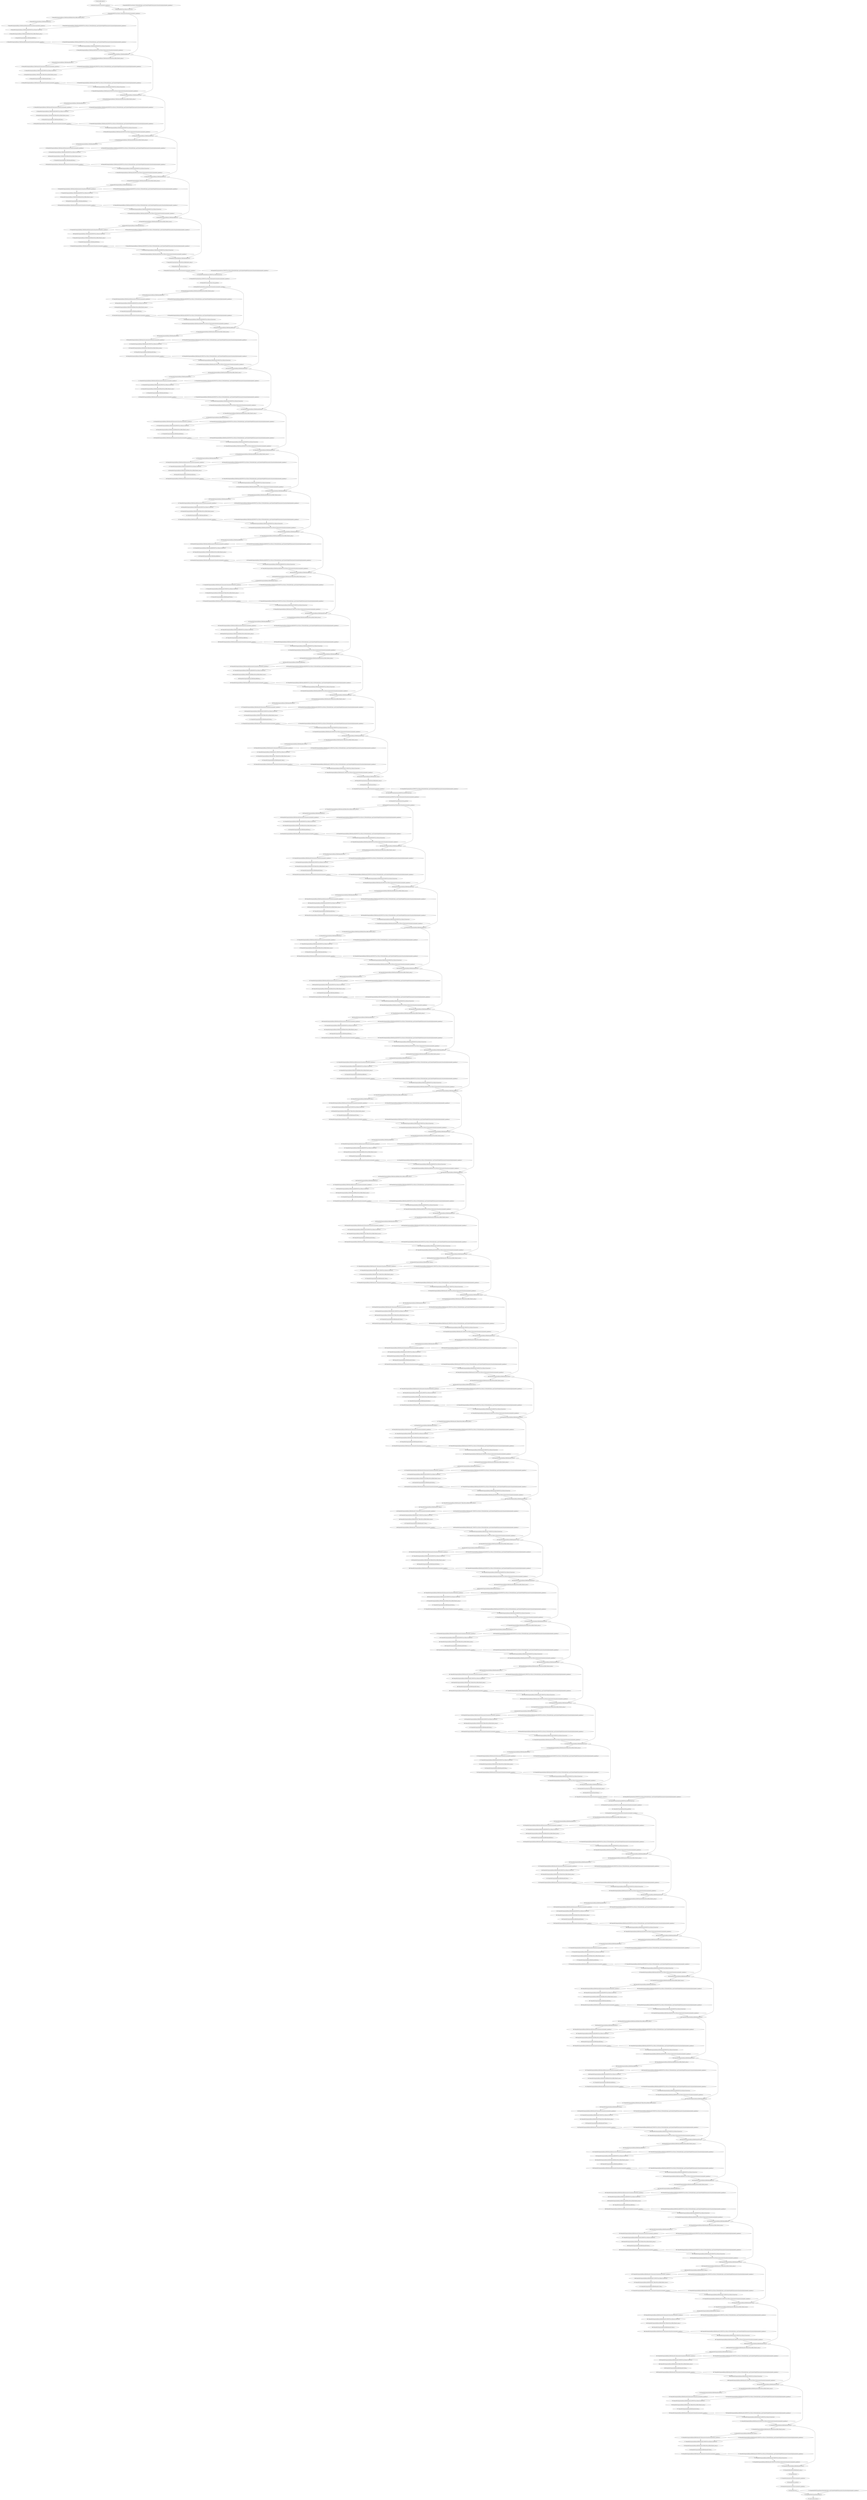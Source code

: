 strict digraph  {
"0 /nncf_model_input_0" [id=0, type=nncf_model_input];
"1 AsymmetricQuantizer/asymmetric_quantize_0" [id=1, type=asymmetric_quantize];
"2 DenseNet/NNCFConv2d[conv1]/ModuleDict[pre_ops]/UpdateWeight[0]/AsymmetricQuantizer[op]/asymmetric_quantize_0" [id=2, type=asymmetric_quantize];
"3 DenseNet/NNCFConv2d[conv1]/conv2d_0" [id=3, type=conv2d];
"4 DenseNet/NNCFConv2d[conv1]/AsymmetricQuantizer/asymmetric_quantize_0" [id=4, type=asymmetric_quantize];
"5 DenseNet/Sequential[dense1]/Bottleneck[0]/BatchNorm2d[bn1]/batch_norm_0" [id=5, type=batch_norm];
"6 DenseNet/Sequential[dense1]/Bottleneck[0]/relu_0" [id=6, type=relu];
"7 DenseNet/Sequential[dense1]/Bottleneck[0]/AsymmetricQuantizer/asymmetric_quantize_0" [id=7, type=asymmetric_quantize];
"8 DenseNet/Sequential[dense1]/Bottleneck[0]/NNCFConv2d[conv1]/ModuleDict[pre_ops]/UpdateWeight[0]/AsymmetricQuantizer[op]/asymmetric_quantize_0" [id=8, type=asymmetric_quantize];
"9 DenseNet/Sequential[dense1]/Bottleneck[0]/NNCFConv2d[conv1]/conv2d_0" [id=9, type=conv2d];
"10 DenseNet/Sequential[dense1]/Bottleneck[0]/BatchNorm2d[bn2]/batch_norm_0" [id=10, type=batch_norm];
"11 DenseNet/Sequential[dense1]/Bottleneck[0]/relu_1" [id=11, type=relu];
"12 DenseNet/Sequential[dense1]/Bottleneck[0]/AsymmetricQuantizer/asymmetric_quantize_1" [id=12, type=asymmetric_quantize];
"13 DenseNet/Sequential[dense1]/Bottleneck[0]/NNCFConv2d[conv2]/ModuleDict[pre_ops]/UpdateWeight[0]/AsymmetricQuantizer[op]/asymmetric_quantize_0" [id=13, type=asymmetric_quantize];
"14 DenseNet/Sequential[dense1]/Bottleneck[0]/NNCFConv2d[conv2]/conv2d_0" [id=14, type=conv2d];
"15 DenseNet/Sequential[dense1]/Bottleneck[0]/NNCFConv2d[conv2]/AsymmetricQuantizer/asymmetric_quantize_0" [id=15, type=asymmetric_quantize];
"16 DenseNet/Sequential[dense1]/Bottleneck[0]/cat_0" [id=16, type=cat];
"17 DenseNet/Sequential[dense1]/Bottleneck[1]/BatchNorm2d[bn1]/batch_norm_0" [id=17, type=batch_norm];
"18 DenseNet/Sequential[dense1]/Bottleneck[1]/relu_0" [id=18, type=relu];
"19 DenseNet/Sequential[dense1]/Bottleneck[1]/AsymmetricQuantizer/asymmetric_quantize_0" [id=19, type=asymmetric_quantize];
"20 DenseNet/Sequential[dense1]/Bottleneck[1]/NNCFConv2d[conv1]/ModuleDict[pre_ops]/UpdateWeight[0]/AsymmetricQuantizer[op]/asymmetric_quantize_0" [id=20, type=asymmetric_quantize];
"21 DenseNet/Sequential[dense1]/Bottleneck[1]/NNCFConv2d[conv1]/conv2d_0" [id=21, type=conv2d];
"22 DenseNet/Sequential[dense1]/Bottleneck[1]/BatchNorm2d[bn2]/batch_norm_0" [id=22, type=batch_norm];
"23 DenseNet/Sequential[dense1]/Bottleneck[1]/relu_1" [id=23, type=relu];
"24 DenseNet/Sequential[dense1]/Bottleneck[1]/AsymmetricQuantizer/asymmetric_quantize_1" [id=24, type=asymmetric_quantize];
"25 DenseNet/Sequential[dense1]/Bottleneck[1]/NNCFConv2d[conv2]/ModuleDict[pre_ops]/UpdateWeight[0]/AsymmetricQuantizer[op]/asymmetric_quantize_0" [id=25, type=asymmetric_quantize];
"26 DenseNet/Sequential[dense1]/Bottleneck[1]/NNCFConv2d[conv2]/conv2d_0" [id=26, type=conv2d];
"27 DenseNet/Sequential[dense1]/Bottleneck[1]/NNCFConv2d[conv2]/AsymmetricQuantizer/asymmetric_quantize_0" [id=27, type=asymmetric_quantize];
"28 DenseNet/Sequential[dense1]/Bottleneck[1]/cat_0" [id=28, type=cat];
"29 DenseNet/Sequential[dense1]/Bottleneck[2]/BatchNorm2d[bn1]/batch_norm_0" [id=29, type=batch_norm];
"30 DenseNet/Sequential[dense1]/Bottleneck[2]/relu_0" [id=30, type=relu];
"31 DenseNet/Sequential[dense1]/Bottleneck[2]/AsymmetricQuantizer/asymmetric_quantize_0" [id=31, type=asymmetric_quantize];
"32 DenseNet/Sequential[dense1]/Bottleneck[2]/NNCFConv2d[conv1]/ModuleDict[pre_ops]/UpdateWeight[0]/AsymmetricQuantizer[op]/asymmetric_quantize_0" [id=32, type=asymmetric_quantize];
"33 DenseNet/Sequential[dense1]/Bottleneck[2]/NNCFConv2d[conv1]/conv2d_0" [id=33, type=conv2d];
"34 DenseNet/Sequential[dense1]/Bottleneck[2]/BatchNorm2d[bn2]/batch_norm_0" [id=34, type=batch_norm];
"35 DenseNet/Sequential[dense1]/Bottleneck[2]/relu_1" [id=35, type=relu];
"36 DenseNet/Sequential[dense1]/Bottleneck[2]/AsymmetricQuantizer/asymmetric_quantize_1" [id=36, type=asymmetric_quantize];
"37 DenseNet/Sequential[dense1]/Bottleneck[2]/NNCFConv2d[conv2]/ModuleDict[pre_ops]/UpdateWeight[0]/AsymmetricQuantizer[op]/asymmetric_quantize_0" [id=37, type=asymmetric_quantize];
"38 DenseNet/Sequential[dense1]/Bottleneck[2]/NNCFConv2d[conv2]/conv2d_0" [id=38, type=conv2d];
"39 DenseNet/Sequential[dense1]/Bottleneck[2]/NNCFConv2d[conv2]/AsymmetricQuantizer/asymmetric_quantize_0" [id=39, type=asymmetric_quantize];
"40 DenseNet/Sequential[dense1]/Bottleneck[2]/cat_0" [id=40, type=cat];
"41 DenseNet/Sequential[dense1]/Bottleneck[3]/BatchNorm2d[bn1]/batch_norm_0" [id=41, type=batch_norm];
"42 DenseNet/Sequential[dense1]/Bottleneck[3]/relu_0" [id=42, type=relu];
"43 DenseNet/Sequential[dense1]/Bottleneck[3]/AsymmetricQuantizer/asymmetric_quantize_0" [id=43, type=asymmetric_quantize];
"44 DenseNet/Sequential[dense1]/Bottleneck[3]/NNCFConv2d[conv1]/ModuleDict[pre_ops]/UpdateWeight[0]/AsymmetricQuantizer[op]/asymmetric_quantize_0" [id=44, type=asymmetric_quantize];
"45 DenseNet/Sequential[dense1]/Bottleneck[3]/NNCFConv2d[conv1]/conv2d_0" [id=45, type=conv2d];
"46 DenseNet/Sequential[dense1]/Bottleneck[3]/BatchNorm2d[bn2]/batch_norm_0" [id=46, type=batch_norm];
"47 DenseNet/Sequential[dense1]/Bottleneck[3]/relu_1" [id=47, type=relu];
"48 DenseNet/Sequential[dense1]/Bottleneck[3]/AsymmetricQuantizer/asymmetric_quantize_1" [id=48, type=asymmetric_quantize];
"49 DenseNet/Sequential[dense1]/Bottleneck[3]/NNCFConv2d[conv2]/ModuleDict[pre_ops]/UpdateWeight[0]/AsymmetricQuantizer[op]/asymmetric_quantize_0" [id=49, type=asymmetric_quantize];
"50 DenseNet/Sequential[dense1]/Bottleneck[3]/NNCFConv2d[conv2]/conv2d_0" [id=50, type=conv2d];
"51 DenseNet/Sequential[dense1]/Bottleneck[3]/NNCFConv2d[conv2]/AsymmetricQuantizer/asymmetric_quantize_0" [id=51, type=asymmetric_quantize];
"52 DenseNet/Sequential[dense1]/Bottleneck[3]/cat_0" [id=52, type=cat];
"53 DenseNet/Sequential[dense1]/Bottleneck[4]/BatchNorm2d[bn1]/batch_norm_0" [id=53, type=batch_norm];
"54 DenseNet/Sequential[dense1]/Bottleneck[4]/relu_0" [id=54, type=relu];
"55 DenseNet/Sequential[dense1]/Bottleneck[4]/AsymmetricQuantizer/asymmetric_quantize_0" [id=55, type=asymmetric_quantize];
"56 DenseNet/Sequential[dense1]/Bottleneck[4]/NNCFConv2d[conv1]/ModuleDict[pre_ops]/UpdateWeight[0]/AsymmetricQuantizer[op]/asymmetric_quantize_0" [id=56, type=asymmetric_quantize];
"57 DenseNet/Sequential[dense1]/Bottleneck[4]/NNCFConv2d[conv1]/conv2d_0" [id=57, type=conv2d];
"58 DenseNet/Sequential[dense1]/Bottleneck[4]/BatchNorm2d[bn2]/batch_norm_0" [id=58, type=batch_norm];
"59 DenseNet/Sequential[dense1]/Bottleneck[4]/relu_1" [id=59, type=relu];
"60 DenseNet/Sequential[dense1]/Bottleneck[4]/AsymmetricQuantizer/asymmetric_quantize_1" [id=60, type=asymmetric_quantize];
"61 DenseNet/Sequential[dense1]/Bottleneck[4]/NNCFConv2d[conv2]/ModuleDict[pre_ops]/UpdateWeight[0]/AsymmetricQuantizer[op]/asymmetric_quantize_0" [id=61, type=asymmetric_quantize];
"62 DenseNet/Sequential[dense1]/Bottleneck[4]/NNCFConv2d[conv2]/conv2d_0" [id=62, type=conv2d];
"63 DenseNet/Sequential[dense1]/Bottleneck[4]/NNCFConv2d[conv2]/AsymmetricQuantizer/asymmetric_quantize_0" [id=63, type=asymmetric_quantize];
"64 DenseNet/Sequential[dense1]/Bottleneck[4]/cat_0" [id=64, type=cat];
"65 DenseNet/Sequential[dense1]/Bottleneck[5]/BatchNorm2d[bn1]/batch_norm_0" [id=65, type=batch_norm];
"66 DenseNet/Sequential[dense1]/Bottleneck[5]/relu_0" [id=66, type=relu];
"67 DenseNet/Sequential[dense1]/Bottleneck[5]/AsymmetricQuantizer/asymmetric_quantize_0" [id=67, type=asymmetric_quantize];
"68 DenseNet/Sequential[dense1]/Bottleneck[5]/NNCFConv2d[conv1]/ModuleDict[pre_ops]/UpdateWeight[0]/AsymmetricQuantizer[op]/asymmetric_quantize_0" [id=68, type=asymmetric_quantize];
"69 DenseNet/Sequential[dense1]/Bottleneck[5]/NNCFConv2d[conv1]/conv2d_0" [id=69, type=conv2d];
"70 DenseNet/Sequential[dense1]/Bottleneck[5]/BatchNorm2d[bn2]/batch_norm_0" [id=70, type=batch_norm];
"71 DenseNet/Sequential[dense1]/Bottleneck[5]/relu_1" [id=71, type=relu];
"72 DenseNet/Sequential[dense1]/Bottleneck[5]/AsymmetricQuantizer/asymmetric_quantize_1" [id=72, type=asymmetric_quantize];
"73 DenseNet/Sequential[dense1]/Bottleneck[5]/NNCFConv2d[conv2]/ModuleDict[pre_ops]/UpdateWeight[0]/AsymmetricQuantizer[op]/asymmetric_quantize_0" [id=73, type=asymmetric_quantize];
"74 DenseNet/Sequential[dense1]/Bottleneck[5]/NNCFConv2d[conv2]/conv2d_0" [id=74, type=conv2d];
"75 DenseNet/Sequential[dense1]/Bottleneck[5]/NNCFConv2d[conv2]/AsymmetricQuantizer/asymmetric_quantize_0" [id=75, type=asymmetric_quantize];
"76 DenseNet/Sequential[dense1]/Bottleneck[5]/cat_0" [id=76, type=cat];
"77 DenseNet/Transition[trans1]/BatchNorm2d[bn]/batch_norm_0" [id=77, type=batch_norm];
"78 DenseNet/Transition[trans1]/relu_0" [id=78, type=relu];
"79 DenseNet/Transition[trans1]/AsymmetricQuantizer/asymmetric_quantize_0" [id=79, type=asymmetric_quantize];
"80 DenseNet/Transition[trans1]/NNCFConv2d[conv]/ModuleDict[pre_ops]/UpdateWeight[0]/AsymmetricQuantizer[op]/asymmetric_quantize_0" [id=80, type=asymmetric_quantize];
"81 DenseNet/Transition[trans1]/NNCFConv2d[conv]/conv2d_0" [id=81, type=conv2d];
"82 DenseNet/Transition[trans1]/NNCFConv2d[conv]/AsymmetricQuantizer/asymmetric_quantize_0" [id=82, type=asymmetric_quantize];
"83 DenseNet/Transition[trans1]/avg_pool2d_0" [id=83, type=avg_pool2d];
"84 DenseNet/Transition[trans1]/AsymmetricQuantizer/asymmetric_quantize_1" [id=84, type=asymmetric_quantize];
"85 DenseNet/Sequential[dense2]/Bottleneck[0]/BatchNorm2d[bn1]/batch_norm_0" [id=85, type=batch_norm];
"86 DenseNet/Sequential[dense2]/Bottleneck[0]/relu_0" [id=86, type=relu];
"87 DenseNet/Sequential[dense2]/Bottleneck[0]/AsymmetricQuantizer/asymmetric_quantize_0" [id=87, type=asymmetric_quantize];
"88 DenseNet/Sequential[dense2]/Bottleneck[0]/NNCFConv2d[conv1]/ModuleDict[pre_ops]/UpdateWeight[0]/AsymmetricQuantizer[op]/asymmetric_quantize_0" [id=88, type=asymmetric_quantize];
"89 DenseNet/Sequential[dense2]/Bottleneck[0]/NNCFConv2d[conv1]/conv2d_0" [id=89, type=conv2d];
"90 DenseNet/Sequential[dense2]/Bottleneck[0]/BatchNorm2d[bn2]/batch_norm_0" [id=90, type=batch_norm];
"91 DenseNet/Sequential[dense2]/Bottleneck[0]/relu_1" [id=91, type=relu];
"92 DenseNet/Sequential[dense2]/Bottleneck[0]/AsymmetricQuantizer/asymmetric_quantize_1" [id=92, type=asymmetric_quantize];
"93 DenseNet/Sequential[dense2]/Bottleneck[0]/NNCFConv2d[conv2]/ModuleDict[pre_ops]/UpdateWeight[0]/AsymmetricQuantizer[op]/asymmetric_quantize_0" [id=93, type=asymmetric_quantize];
"94 DenseNet/Sequential[dense2]/Bottleneck[0]/NNCFConv2d[conv2]/conv2d_0" [id=94, type=conv2d];
"95 DenseNet/Sequential[dense2]/Bottleneck[0]/NNCFConv2d[conv2]/AsymmetricQuantizer/asymmetric_quantize_0" [id=95, type=asymmetric_quantize];
"96 DenseNet/Sequential[dense2]/Bottleneck[0]/cat_0" [id=96, type=cat];
"97 DenseNet/Sequential[dense2]/Bottleneck[1]/BatchNorm2d[bn1]/batch_norm_0" [id=97, type=batch_norm];
"98 DenseNet/Sequential[dense2]/Bottleneck[1]/relu_0" [id=98, type=relu];
"99 DenseNet/Sequential[dense2]/Bottleneck[1]/AsymmetricQuantizer/asymmetric_quantize_0" [id=99, type=asymmetric_quantize];
"100 DenseNet/Sequential[dense2]/Bottleneck[1]/NNCFConv2d[conv1]/ModuleDict[pre_ops]/UpdateWeight[0]/AsymmetricQuantizer[op]/asymmetric_quantize_0" [id=100, type=asymmetric_quantize];
"101 DenseNet/Sequential[dense2]/Bottleneck[1]/NNCFConv2d[conv1]/conv2d_0" [id=101, type=conv2d];
"102 DenseNet/Sequential[dense2]/Bottleneck[1]/BatchNorm2d[bn2]/batch_norm_0" [id=102, type=batch_norm];
"103 DenseNet/Sequential[dense2]/Bottleneck[1]/relu_1" [id=103, type=relu];
"104 DenseNet/Sequential[dense2]/Bottleneck[1]/AsymmetricQuantizer/asymmetric_quantize_1" [id=104, type=asymmetric_quantize];
"105 DenseNet/Sequential[dense2]/Bottleneck[1]/NNCFConv2d[conv2]/ModuleDict[pre_ops]/UpdateWeight[0]/AsymmetricQuantizer[op]/asymmetric_quantize_0" [id=105, type=asymmetric_quantize];
"106 DenseNet/Sequential[dense2]/Bottleneck[1]/NNCFConv2d[conv2]/conv2d_0" [id=106, type=conv2d];
"107 DenseNet/Sequential[dense2]/Bottleneck[1]/NNCFConv2d[conv2]/AsymmetricQuantizer/asymmetric_quantize_0" [id=107, type=asymmetric_quantize];
"108 DenseNet/Sequential[dense2]/Bottleneck[1]/cat_0" [id=108, type=cat];
"109 DenseNet/Sequential[dense2]/Bottleneck[2]/BatchNorm2d[bn1]/batch_norm_0" [id=109, type=batch_norm];
"110 DenseNet/Sequential[dense2]/Bottleneck[2]/relu_0" [id=110, type=relu];
"111 DenseNet/Sequential[dense2]/Bottleneck[2]/AsymmetricQuantizer/asymmetric_quantize_0" [id=111, type=asymmetric_quantize];
"112 DenseNet/Sequential[dense2]/Bottleneck[2]/NNCFConv2d[conv1]/ModuleDict[pre_ops]/UpdateWeight[0]/AsymmetricQuantizer[op]/asymmetric_quantize_0" [id=112, type=asymmetric_quantize];
"113 DenseNet/Sequential[dense2]/Bottleneck[2]/NNCFConv2d[conv1]/conv2d_0" [id=113, type=conv2d];
"114 DenseNet/Sequential[dense2]/Bottleneck[2]/BatchNorm2d[bn2]/batch_norm_0" [id=114, type=batch_norm];
"115 DenseNet/Sequential[dense2]/Bottleneck[2]/relu_1" [id=115, type=relu];
"116 DenseNet/Sequential[dense2]/Bottleneck[2]/AsymmetricQuantizer/asymmetric_quantize_1" [id=116, type=asymmetric_quantize];
"117 DenseNet/Sequential[dense2]/Bottleneck[2]/NNCFConv2d[conv2]/ModuleDict[pre_ops]/UpdateWeight[0]/AsymmetricQuantizer[op]/asymmetric_quantize_0" [id=117, type=asymmetric_quantize];
"118 DenseNet/Sequential[dense2]/Bottleneck[2]/NNCFConv2d[conv2]/conv2d_0" [id=118, type=conv2d];
"119 DenseNet/Sequential[dense2]/Bottleneck[2]/NNCFConv2d[conv2]/AsymmetricQuantizer/asymmetric_quantize_0" [id=119, type=asymmetric_quantize];
"120 DenseNet/Sequential[dense2]/Bottleneck[2]/cat_0" [id=120, type=cat];
"121 DenseNet/Sequential[dense2]/Bottleneck[3]/BatchNorm2d[bn1]/batch_norm_0" [id=121, type=batch_norm];
"122 DenseNet/Sequential[dense2]/Bottleneck[3]/relu_0" [id=122, type=relu];
"123 DenseNet/Sequential[dense2]/Bottleneck[3]/AsymmetricQuantizer/asymmetric_quantize_0" [id=123, type=asymmetric_quantize];
"124 DenseNet/Sequential[dense2]/Bottleneck[3]/NNCFConv2d[conv1]/ModuleDict[pre_ops]/UpdateWeight[0]/AsymmetricQuantizer[op]/asymmetric_quantize_0" [id=124, type=asymmetric_quantize];
"125 DenseNet/Sequential[dense2]/Bottleneck[3]/NNCFConv2d[conv1]/conv2d_0" [id=125, type=conv2d];
"126 DenseNet/Sequential[dense2]/Bottleneck[3]/BatchNorm2d[bn2]/batch_norm_0" [id=126, type=batch_norm];
"127 DenseNet/Sequential[dense2]/Bottleneck[3]/relu_1" [id=127, type=relu];
"128 DenseNet/Sequential[dense2]/Bottleneck[3]/AsymmetricQuantizer/asymmetric_quantize_1" [id=128, type=asymmetric_quantize];
"129 DenseNet/Sequential[dense2]/Bottleneck[3]/NNCFConv2d[conv2]/ModuleDict[pre_ops]/UpdateWeight[0]/AsymmetricQuantizer[op]/asymmetric_quantize_0" [id=129, type=asymmetric_quantize];
"130 DenseNet/Sequential[dense2]/Bottleneck[3]/NNCFConv2d[conv2]/conv2d_0" [id=130, type=conv2d];
"131 DenseNet/Sequential[dense2]/Bottleneck[3]/NNCFConv2d[conv2]/AsymmetricQuantizer/asymmetric_quantize_0" [id=131, type=asymmetric_quantize];
"132 DenseNet/Sequential[dense2]/Bottleneck[3]/cat_0" [id=132, type=cat];
"133 DenseNet/Sequential[dense2]/Bottleneck[4]/BatchNorm2d[bn1]/batch_norm_0" [id=133, type=batch_norm];
"134 DenseNet/Sequential[dense2]/Bottleneck[4]/relu_0" [id=134, type=relu];
"135 DenseNet/Sequential[dense2]/Bottleneck[4]/AsymmetricQuantizer/asymmetric_quantize_0" [id=135, type=asymmetric_quantize];
"136 DenseNet/Sequential[dense2]/Bottleneck[4]/NNCFConv2d[conv1]/ModuleDict[pre_ops]/UpdateWeight[0]/AsymmetricQuantizer[op]/asymmetric_quantize_0" [id=136, type=asymmetric_quantize];
"137 DenseNet/Sequential[dense2]/Bottleneck[4]/NNCFConv2d[conv1]/conv2d_0" [id=137, type=conv2d];
"138 DenseNet/Sequential[dense2]/Bottleneck[4]/BatchNorm2d[bn2]/batch_norm_0" [id=138, type=batch_norm];
"139 DenseNet/Sequential[dense2]/Bottleneck[4]/relu_1" [id=139, type=relu];
"140 DenseNet/Sequential[dense2]/Bottleneck[4]/AsymmetricQuantizer/asymmetric_quantize_1" [id=140, type=asymmetric_quantize];
"141 DenseNet/Sequential[dense2]/Bottleneck[4]/NNCFConv2d[conv2]/ModuleDict[pre_ops]/UpdateWeight[0]/AsymmetricQuantizer[op]/asymmetric_quantize_0" [id=141, type=asymmetric_quantize];
"142 DenseNet/Sequential[dense2]/Bottleneck[4]/NNCFConv2d[conv2]/conv2d_0" [id=142, type=conv2d];
"143 DenseNet/Sequential[dense2]/Bottleneck[4]/NNCFConv2d[conv2]/AsymmetricQuantizer/asymmetric_quantize_0" [id=143, type=asymmetric_quantize];
"144 DenseNet/Sequential[dense2]/Bottleneck[4]/cat_0" [id=144, type=cat];
"145 DenseNet/Sequential[dense2]/Bottleneck[5]/BatchNorm2d[bn1]/batch_norm_0" [id=145, type=batch_norm];
"146 DenseNet/Sequential[dense2]/Bottleneck[5]/relu_0" [id=146, type=relu];
"147 DenseNet/Sequential[dense2]/Bottleneck[5]/AsymmetricQuantizer/asymmetric_quantize_0" [id=147, type=asymmetric_quantize];
"148 DenseNet/Sequential[dense2]/Bottleneck[5]/NNCFConv2d[conv1]/ModuleDict[pre_ops]/UpdateWeight[0]/AsymmetricQuantizer[op]/asymmetric_quantize_0" [id=148, type=asymmetric_quantize];
"149 DenseNet/Sequential[dense2]/Bottleneck[5]/NNCFConv2d[conv1]/conv2d_0" [id=149, type=conv2d];
"150 DenseNet/Sequential[dense2]/Bottleneck[5]/BatchNorm2d[bn2]/batch_norm_0" [id=150, type=batch_norm];
"151 DenseNet/Sequential[dense2]/Bottleneck[5]/relu_1" [id=151, type=relu];
"152 DenseNet/Sequential[dense2]/Bottleneck[5]/AsymmetricQuantizer/asymmetric_quantize_1" [id=152, type=asymmetric_quantize];
"153 DenseNet/Sequential[dense2]/Bottleneck[5]/NNCFConv2d[conv2]/ModuleDict[pre_ops]/UpdateWeight[0]/AsymmetricQuantizer[op]/asymmetric_quantize_0" [id=153, type=asymmetric_quantize];
"154 DenseNet/Sequential[dense2]/Bottleneck[5]/NNCFConv2d[conv2]/conv2d_0" [id=154, type=conv2d];
"155 DenseNet/Sequential[dense2]/Bottleneck[5]/NNCFConv2d[conv2]/AsymmetricQuantizer/asymmetric_quantize_0" [id=155, type=asymmetric_quantize];
"156 DenseNet/Sequential[dense2]/Bottleneck[5]/cat_0" [id=156, type=cat];
"157 DenseNet/Sequential[dense2]/Bottleneck[6]/BatchNorm2d[bn1]/batch_norm_0" [id=157, type=batch_norm];
"158 DenseNet/Sequential[dense2]/Bottleneck[6]/relu_0" [id=158, type=relu];
"159 DenseNet/Sequential[dense2]/Bottleneck[6]/AsymmetricQuantizer/asymmetric_quantize_0" [id=159, type=asymmetric_quantize];
"160 DenseNet/Sequential[dense2]/Bottleneck[6]/NNCFConv2d[conv1]/ModuleDict[pre_ops]/UpdateWeight[0]/AsymmetricQuantizer[op]/asymmetric_quantize_0" [id=160, type=asymmetric_quantize];
"161 DenseNet/Sequential[dense2]/Bottleneck[6]/NNCFConv2d[conv1]/conv2d_0" [id=161, type=conv2d];
"162 DenseNet/Sequential[dense2]/Bottleneck[6]/BatchNorm2d[bn2]/batch_norm_0" [id=162, type=batch_norm];
"163 DenseNet/Sequential[dense2]/Bottleneck[6]/relu_1" [id=163, type=relu];
"164 DenseNet/Sequential[dense2]/Bottleneck[6]/AsymmetricQuantizer/asymmetric_quantize_1" [id=164, type=asymmetric_quantize];
"165 DenseNet/Sequential[dense2]/Bottleneck[6]/NNCFConv2d[conv2]/ModuleDict[pre_ops]/UpdateWeight[0]/AsymmetricQuantizer[op]/asymmetric_quantize_0" [id=165, type=asymmetric_quantize];
"166 DenseNet/Sequential[dense2]/Bottleneck[6]/NNCFConv2d[conv2]/conv2d_0" [id=166, type=conv2d];
"167 DenseNet/Sequential[dense2]/Bottleneck[6]/NNCFConv2d[conv2]/AsymmetricQuantizer/asymmetric_quantize_0" [id=167, type=asymmetric_quantize];
"168 DenseNet/Sequential[dense2]/Bottleneck[6]/cat_0" [id=168, type=cat];
"169 DenseNet/Sequential[dense2]/Bottleneck[7]/BatchNorm2d[bn1]/batch_norm_0" [id=169, type=batch_norm];
"170 DenseNet/Sequential[dense2]/Bottleneck[7]/relu_0" [id=170, type=relu];
"171 DenseNet/Sequential[dense2]/Bottleneck[7]/AsymmetricQuantizer/asymmetric_quantize_0" [id=171, type=asymmetric_quantize];
"172 DenseNet/Sequential[dense2]/Bottleneck[7]/NNCFConv2d[conv1]/ModuleDict[pre_ops]/UpdateWeight[0]/AsymmetricQuantizer[op]/asymmetric_quantize_0" [id=172, type=asymmetric_quantize];
"173 DenseNet/Sequential[dense2]/Bottleneck[7]/NNCFConv2d[conv1]/conv2d_0" [id=173, type=conv2d];
"174 DenseNet/Sequential[dense2]/Bottleneck[7]/BatchNorm2d[bn2]/batch_norm_0" [id=174, type=batch_norm];
"175 DenseNet/Sequential[dense2]/Bottleneck[7]/relu_1" [id=175, type=relu];
"176 DenseNet/Sequential[dense2]/Bottleneck[7]/AsymmetricQuantizer/asymmetric_quantize_1" [id=176, type=asymmetric_quantize];
"177 DenseNet/Sequential[dense2]/Bottleneck[7]/NNCFConv2d[conv2]/ModuleDict[pre_ops]/UpdateWeight[0]/AsymmetricQuantizer[op]/asymmetric_quantize_0" [id=177, type=asymmetric_quantize];
"178 DenseNet/Sequential[dense2]/Bottleneck[7]/NNCFConv2d[conv2]/conv2d_0" [id=178, type=conv2d];
"179 DenseNet/Sequential[dense2]/Bottleneck[7]/NNCFConv2d[conv2]/AsymmetricQuantizer/asymmetric_quantize_0" [id=179, type=asymmetric_quantize];
"180 DenseNet/Sequential[dense2]/Bottleneck[7]/cat_0" [id=180, type=cat];
"181 DenseNet/Sequential[dense2]/Bottleneck[8]/BatchNorm2d[bn1]/batch_norm_0" [id=181, type=batch_norm];
"182 DenseNet/Sequential[dense2]/Bottleneck[8]/relu_0" [id=182, type=relu];
"183 DenseNet/Sequential[dense2]/Bottleneck[8]/AsymmetricQuantizer/asymmetric_quantize_0" [id=183, type=asymmetric_quantize];
"184 DenseNet/Sequential[dense2]/Bottleneck[8]/NNCFConv2d[conv1]/ModuleDict[pre_ops]/UpdateWeight[0]/AsymmetricQuantizer[op]/asymmetric_quantize_0" [id=184, type=asymmetric_quantize];
"185 DenseNet/Sequential[dense2]/Bottleneck[8]/NNCFConv2d[conv1]/conv2d_0" [id=185, type=conv2d];
"186 DenseNet/Sequential[dense2]/Bottleneck[8]/BatchNorm2d[bn2]/batch_norm_0" [id=186, type=batch_norm];
"187 DenseNet/Sequential[dense2]/Bottleneck[8]/relu_1" [id=187, type=relu];
"188 DenseNet/Sequential[dense2]/Bottleneck[8]/AsymmetricQuantizer/asymmetric_quantize_1" [id=188, type=asymmetric_quantize];
"189 DenseNet/Sequential[dense2]/Bottleneck[8]/NNCFConv2d[conv2]/ModuleDict[pre_ops]/UpdateWeight[0]/AsymmetricQuantizer[op]/asymmetric_quantize_0" [id=189, type=asymmetric_quantize];
"190 DenseNet/Sequential[dense2]/Bottleneck[8]/NNCFConv2d[conv2]/conv2d_0" [id=190, type=conv2d];
"191 DenseNet/Sequential[dense2]/Bottleneck[8]/NNCFConv2d[conv2]/AsymmetricQuantizer/asymmetric_quantize_0" [id=191, type=asymmetric_quantize];
"192 DenseNet/Sequential[dense2]/Bottleneck[8]/cat_0" [id=192, type=cat];
"193 DenseNet/Sequential[dense2]/Bottleneck[9]/BatchNorm2d[bn1]/batch_norm_0" [id=193, type=batch_norm];
"194 DenseNet/Sequential[dense2]/Bottleneck[9]/relu_0" [id=194, type=relu];
"195 DenseNet/Sequential[dense2]/Bottleneck[9]/AsymmetricQuantizer/asymmetric_quantize_0" [id=195, type=asymmetric_quantize];
"196 DenseNet/Sequential[dense2]/Bottleneck[9]/NNCFConv2d[conv1]/ModuleDict[pre_ops]/UpdateWeight[0]/AsymmetricQuantizer[op]/asymmetric_quantize_0" [id=196, type=asymmetric_quantize];
"197 DenseNet/Sequential[dense2]/Bottleneck[9]/NNCFConv2d[conv1]/conv2d_0" [id=197, type=conv2d];
"198 DenseNet/Sequential[dense2]/Bottleneck[9]/BatchNorm2d[bn2]/batch_norm_0" [id=198, type=batch_norm];
"199 DenseNet/Sequential[dense2]/Bottleneck[9]/relu_1" [id=199, type=relu];
"200 DenseNet/Sequential[dense2]/Bottleneck[9]/AsymmetricQuantizer/asymmetric_quantize_1" [id=200, type=asymmetric_quantize];
"201 DenseNet/Sequential[dense2]/Bottleneck[9]/NNCFConv2d[conv2]/ModuleDict[pre_ops]/UpdateWeight[0]/AsymmetricQuantizer[op]/asymmetric_quantize_0" [id=201, type=asymmetric_quantize];
"202 DenseNet/Sequential[dense2]/Bottleneck[9]/NNCFConv2d[conv2]/conv2d_0" [id=202, type=conv2d];
"203 DenseNet/Sequential[dense2]/Bottleneck[9]/NNCFConv2d[conv2]/AsymmetricQuantizer/asymmetric_quantize_0" [id=203, type=asymmetric_quantize];
"204 DenseNet/Sequential[dense2]/Bottleneck[9]/cat_0" [id=204, type=cat];
"205 DenseNet/Sequential[dense2]/Bottleneck[10]/BatchNorm2d[bn1]/batch_norm_0" [id=205, type=batch_norm];
"206 DenseNet/Sequential[dense2]/Bottleneck[10]/relu_0" [id=206, type=relu];
"207 DenseNet/Sequential[dense2]/Bottleneck[10]/AsymmetricQuantizer/asymmetric_quantize_0" [id=207, type=asymmetric_quantize];
"208 DenseNet/Sequential[dense2]/Bottleneck[10]/NNCFConv2d[conv1]/ModuleDict[pre_ops]/UpdateWeight[0]/AsymmetricQuantizer[op]/asymmetric_quantize_0" [id=208, type=asymmetric_quantize];
"209 DenseNet/Sequential[dense2]/Bottleneck[10]/NNCFConv2d[conv1]/conv2d_0" [id=209, type=conv2d];
"210 DenseNet/Sequential[dense2]/Bottleneck[10]/BatchNorm2d[bn2]/batch_norm_0" [id=210, type=batch_norm];
"211 DenseNet/Sequential[dense2]/Bottleneck[10]/relu_1" [id=211, type=relu];
"212 DenseNet/Sequential[dense2]/Bottleneck[10]/AsymmetricQuantizer/asymmetric_quantize_1" [id=212, type=asymmetric_quantize];
"213 DenseNet/Sequential[dense2]/Bottleneck[10]/NNCFConv2d[conv2]/ModuleDict[pre_ops]/UpdateWeight[0]/AsymmetricQuantizer[op]/asymmetric_quantize_0" [id=213, type=asymmetric_quantize];
"214 DenseNet/Sequential[dense2]/Bottleneck[10]/NNCFConv2d[conv2]/conv2d_0" [id=214, type=conv2d];
"215 DenseNet/Sequential[dense2]/Bottleneck[10]/NNCFConv2d[conv2]/AsymmetricQuantizer/asymmetric_quantize_0" [id=215, type=asymmetric_quantize];
"216 DenseNet/Sequential[dense2]/Bottleneck[10]/cat_0" [id=216, type=cat];
"217 DenseNet/Sequential[dense2]/Bottleneck[11]/BatchNorm2d[bn1]/batch_norm_0" [id=217, type=batch_norm];
"218 DenseNet/Sequential[dense2]/Bottleneck[11]/relu_0" [id=218, type=relu];
"219 DenseNet/Sequential[dense2]/Bottleneck[11]/AsymmetricQuantizer/asymmetric_quantize_0" [id=219, type=asymmetric_quantize];
"220 DenseNet/Sequential[dense2]/Bottleneck[11]/NNCFConv2d[conv1]/ModuleDict[pre_ops]/UpdateWeight[0]/AsymmetricQuantizer[op]/asymmetric_quantize_0" [id=220, type=asymmetric_quantize];
"221 DenseNet/Sequential[dense2]/Bottleneck[11]/NNCFConv2d[conv1]/conv2d_0" [id=221, type=conv2d];
"222 DenseNet/Sequential[dense2]/Bottleneck[11]/BatchNorm2d[bn2]/batch_norm_0" [id=222, type=batch_norm];
"223 DenseNet/Sequential[dense2]/Bottleneck[11]/relu_1" [id=223, type=relu];
"224 DenseNet/Sequential[dense2]/Bottleneck[11]/AsymmetricQuantizer/asymmetric_quantize_1" [id=224, type=asymmetric_quantize];
"225 DenseNet/Sequential[dense2]/Bottleneck[11]/NNCFConv2d[conv2]/ModuleDict[pre_ops]/UpdateWeight[0]/AsymmetricQuantizer[op]/asymmetric_quantize_0" [id=225, type=asymmetric_quantize];
"226 DenseNet/Sequential[dense2]/Bottleneck[11]/NNCFConv2d[conv2]/conv2d_0" [id=226, type=conv2d];
"227 DenseNet/Sequential[dense2]/Bottleneck[11]/NNCFConv2d[conv2]/AsymmetricQuantizer/asymmetric_quantize_0" [id=227, type=asymmetric_quantize];
"228 DenseNet/Sequential[dense2]/Bottleneck[11]/cat_0" [id=228, type=cat];
"229 DenseNet/Transition[trans2]/BatchNorm2d[bn]/batch_norm_0" [id=229, type=batch_norm];
"230 DenseNet/Transition[trans2]/relu_0" [id=230, type=relu];
"231 DenseNet/Transition[trans2]/AsymmetricQuantizer/asymmetric_quantize_0" [id=231, type=asymmetric_quantize];
"232 DenseNet/Transition[trans2]/NNCFConv2d[conv]/ModuleDict[pre_ops]/UpdateWeight[0]/AsymmetricQuantizer[op]/asymmetric_quantize_0" [id=232, type=asymmetric_quantize];
"233 DenseNet/Transition[trans2]/NNCFConv2d[conv]/conv2d_0" [id=233, type=conv2d];
"234 DenseNet/Transition[trans2]/NNCFConv2d[conv]/AsymmetricQuantizer/asymmetric_quantize_0" [id=234, type=asymmetric_quantize];
"235 DenseNet/Transition[trans2]/avg_pool2d_0" [id=235, type=avg_pool2d];
"236 DenseNet/Transition[trans2]/AsymmetricQuantizer/asymmetric_quantize_1" [id=236, type=asymmetric_quantize];
"237 DenseNet/Sequential[dense3]/Bottleneck[0]/BatchNorm2d[bn1]/batch_norm_0" [id=237, type=batch_norm];
"238 DenseNet/Sequential[dense3]/Bottleneck[0]/relu_0" [id=238, type=relu];
"239 DenseNet/Sequential[dense3]/Bottleneck[0]/AsymmetricQuantizer/asymmetric_quantize_0" [id=239, type=asymmetric_quantize];
"240 DenseNet/Sequential[dense3]/Bottleneck[0]/NNCFConv2d[conv1]/ModuleDict[pre_ops]/UpdateWeight[0]/AsymmetricQuantizer[op]/asymmetric_quantize_0" [id=240, type=asymmetric_quantize];
"241 DenseNet/Sequential[dense3]/Bottleneck[0]/NNCFConv2d[conv1]/conv2d_0" [id=241, type=conv2d];
"242 DenseNet/Sequential[dense3]/Bottleneck[0]/BatchNorm2d[bn2]/batch_norm_0" [id=242, type=batch_norm];
"243 DenseNet/Sequential[dense3]/Bottleneck[0]/relu_1" [id=243, type=relu];
"244 DenseNet/Sequential[dense3]/Bottleneck[0]/AsymmetricQuantizer/asymmetric_quantize_1" [id=244, type=asymmetric_quantize];
"245 DenseNet/Sequential[dense3]/Bottleneck[0]/NNCFConv2d[conv2]/ModuleDict[pre_ops]/UpdateWeight[0]/AsymmetricQuantizer[op]/asymmetric_quantize_0" [id=245, type=asymmetric_quantize];
"246 DenseNet/Sequential[dense3]/Bottleneck[0]/NNCFConv2d[conv2]/conv2d_0" [id=246, type=conv2d];
"247 DenseNet/Sequential[dense3]/Bottleneck[0]/NNCFConv2d[conv2]/AsymmetricQuantizer/asymmetric_quantize_0" [id=247, type=asymmetric_quantize];
"248 DenseNet/Sequential[dense3]/Bottleneck[0]/cat_0" [id=248, type=cat];
"249 DenseNet/Sequential[dense3]/Bottleneck[1]/BatchNorm2d[bn1]/batch_norm_0" [id=249, type=batch_norm];
"250 DenseNet/Sequential[dense3]/Bottleneck[1]/relu_0" [id=250, type=relu];
"251 DenseNet/Sequential[dense3]/Bottleneck[1]/AsymmetricQuantizer/asymmetric_quantize_0" [id=251, type=asymmetric_quantize];
"252 DenseNet/Sequential[dense3]/Bottleneck[1]/NNCFConv2d[conv1]/ModuleDict[pre_ops]/UpdateWeight[0]/AsymmetricQuantizer[op]/asymmetric_quantize_0" [id=252, type=asymmetric_quantize];
"253 DenseNet/Sequential[dense3]/Bottleneck[1]/NNCFConv2d[conv1]/conv2d_0" [id=253, type=conv2d];
"254 DenseNet/Sequential[dense3]/Bottleneck[1]/BatchNorm2d[bn2]/batch_norm_0" [id=254, type=batch_norm];
"255 DenseNet/Sequential[dense3]/Bottleneck[1]/relu_1" [id=255, type=relu];
"256 DenseNet/Sequential[dense3]/Bottleneck[1]/AsymmetricQuantizer/asymmetric_quantize_1" [id=256, type=asymmetric_quantize];
"257 DenseNet/Sequential[dense3]/Bottleneck[1]/NNCFConv2d[conv2]/ModuleDict[pre_ops]/UpdateWeight[0]/AsymmetricQuantizer[op]/asymmetric_quantize_0" [id=257, type=asymmetric_quantize];
"258 DenseNet/Sequential[dense3]/Bottleneck[1]/NNCFConv2d[conv2]/conv2d_0" [id=258, type=conv2d];
"259 DenseNet/Sequential[dense3]/Bottleneck[1]/NNCFConv2d[conv2]/AsymmetricQuantizer/asymmetric_quantize_0" [id=259, type=asymmetric_quantize];
"260 DenseNet/Sequential[dense3]/Bottleneck[1]/cat_0" [id=260, type=cat];
"261 DenseNet/Sequential[dense3]/Bottleneck[2]/BatchNorm2d[bn1]/batch_norm_0" [id=261, type=batch_norm];
"262 DenseNet/Sequential[dense3]/Bottleneck[2]/relu_0" [id=262, type=relu];
"263 DenseNet/Sequential[dense3]/Bottleneck[2]/AsymmetricQuantizer/asymmetric_quantize_0" [id=263, type=asymmetric_quantize];
"264 DenseNet/Sequential[dense3]/Bottleneck[2]/NNCFConv2d[conv1]/ModuleDict[pre_ops]/UpdateWeight[0]/AsymmetricQuantizer[op]/asymmetric_quantize_0" [id=264, type=asymmetric_quantize];
"265 DenseNet/Sequential[dense3]/Bottleneck[2]/NNCFConv2d[conv1]/conv2d_0" [id=265, type=conv2d];
"266 DenseNet/Sequential[dense3]/Bottleneck[2]/BatchNorm2d[bn2]/batch_norm_0" [id=266, type=batch_norm];
"267 DenseNet/Sequential[dense3]/Bottleneck[2]/relu_1" [id=267, type=relu];
"268 DenseNet/Sequential[dense3]/Bottleneck[2]/AsymmetricQuantizer/asymmetric_quantize_1" [id=268, type=asymmetric_quantize];
"269 DenseNet/Sequential[dense3]/Bottleneck[2]/NNCFConv2d[conv2]/ModuleDict[pre_ops]/UpdateWeight[0]/AsymmetricQuantizer[op]/asymmetric_quantize_0" [id=269, type=asymmetric_quantize];
"270 DenseNet/Sequential[dense3]/Bottleneck[2]/NNCFConv2d[conv2]/conv2d_0" [id=270, type=conv2d];
"271 DenseNet/Sequential[dense3]/Bottleneck[2]/NNCFConv2d[conv2]/AsymmetricQuantizer/asymmetric_quantize_0" [id=271, type=asymmetric_quantize];
"272 DenseNet/Sequential[dense3]/Bottleneck[2]/cat_0" [id=272, type=cat];
"273 DenseNet/Sequential[dense3]/Bottleneck[3]/BatchNorm2d[bn1]/batch_norm_0" [id=273, type=batch_norm];
"274 DenseNet/Sequential[dense3]/Bottleneck[3]/relu_0" [id=274, type=relu];
"275 DenseNet/Sequential[dense3]/Bottleneck[3]/AsymmetricQuantizer/asymmetric_quantize_0" [id=275, type=asymmetric_quantize];
"276 DenseNet/Sequential[dense3]/Bottleneck[3]/NNCFConv2d[conv1]/ModuleDict[pre_ops]/UpdateWeight[0]/AsymmetricQuantizer[op]/asymmetric_quantize_0" [id=276, type=asymmetric_quantize];
"277 DenseNet/Sequential[dense3]/Bottleneck[3]/NNCFConv2d[conv1]/conv2d_0" [id=277, type=conv2d];
"278 DenseNet/Sequential[dense3]/Bottleneck[3]/BatchNorm2d[bn2]/batch_norm_0" [id=278, type=batch_norm];
"279 DenseNet/Sequential[dense3]/Bottleneck[3]/relu_1" [id=279, type=relu];
"280 DenseNet/Sequential[dense3]/Bottleneck[3]/AsymmetricQuantizer/asymmetric_quantize_1" [id=280, type=asymmetric_quantize];
"281 DenseNet/Sequential[dense3]/Bottleneck[3]/NNCFConv2d[conv2]/ModuleDict[pre_ops]/UpdateWeight[0]/AsymmetricQuantizer[op]/asymmetric_quantize_0" [id=281, type=asymmetric_quantize];
"282 DenseNet/Sequential[dense3]/Bottleneck[3]/NNCFConv2d[conv2]/conv2d_0" [id=282, type=conv2d];
"283 DenseNet/Sequential[dense3]/Bottleneck[3]/NNCFConv2d[conv2]/AsymmetricQuantizer/asymmetric_quantize_0" [id=283, type=asymmetric_quantize];
"284 DenseNet/Sequential[dense3]/Bottleneck[3]/cat_0" [id=284, type=cat];
"285 DenseNet/Sequential[dense3]/Bottleneck[4]/BatchNorm2d[bn1]/batch_norm_0" [id=285, type=batch_norm];
"286 DenseNet/Sequential[dense3]/Bottleneck[4]/relu_0" [id=286, type=relu];
"287 DenseNet/Sequential[dense3]/Bottleneck[4]/AsymmetricQuantizer/asymmetric_quantize_0" [id=287, type=asymmetric_quantize];
"288 DenseNet/Sequential[dense3]/Bottleneck[4]/NNCFConv2d[conv1]/ModuleDict[pre_ops]/UpdateWeight[0]/AsymmetricQuantizer[op]/asymmetric_quantize_0" [id=288, type=asymmetric_quantize];
"289 DenseNet/Sequential[dense3]/Bottleneck[4]/NNCFConv2d[conv1]/conv2d_0" [id=289, type=conv2d];
"290 DenseNet/Sequential[dense3]/Bottleneck[4]/BatchNorm2d[bn2]/batch_norm_0" [id=290, type=batch_norm];
"291 DenseNet/Sequential[dense3]/Bottleneck[4]/relu_1" [id=291, type=relu];
"292 DenseNet/Sequential[dense3]/Bottleneck[4]/AsymmetricQuantizer/asymmetric_quantize_1" [id=292, type=asymmetric_quantize];
"293 DenseNet/Sequential[dense3]/Bottleneck[4]/NNCFConv2d[conv2]/ModuleDict[pre_ops]/UpdateWeight[0]/AsymmetricQuantizer[op]/asymmetric_quantize_0" [id=293, type=asymmetric_quantize];
"294 DenseNet/Sequential[dense3]/Bottleneck[4]/NNCFConv2d[conv2]/conv2d_0" [id=294, type=conv2d];
"295 DenseNet/Sequential[dense3]/Bottleneck[4]/NNCFConv2d[conv2]/AsymmetricQuantizer/asymmetric_quantize_0" [id=295, type=asymmetric_quantize];
"296 DenseNet/Sequential[dense3]/Bottleneck[4]/cat_0" [id=296, type=cat];
"297 DenseNet/Sequential[dense3]/Bottleneck[5]/BatchNorm2d[bn1]/batch_norm_0" [id=297, type=batch_norm];
"298 DenseNet/Sequential[dense3]/Bottleneck[5]/relu_0" [id=298, type=relu];
"299 DenseNet/Sequential[dense3]/Bottleneck[5]/AsymmetricQuantizer/asymmetric_quantize_0" [id=299, type=asymmetric_quantize];
"300 DenseNet/Sequential[dense3]/Bottleneck[5]/NNCFConv2d[conv1]/ModuleDict[pre_ops]/UpdateWeight[0]/AsymmetricQuantizer[op]/asymmetric_quantize_0" [id=300, type=asymmetric_quantize];
"301 DenseNet/Sequential[dense3]/Bottleneck[5]/NNCFConv2d[conv1]/conv2d_0" [id=301, type=conv2d];
"302 DenseNet/Sequential[dense3]/Bottleneck[5]/BatchNorm2d[bn2]/batch_norm_0" [id=302, type=batch_norm];
"303 DenseNet/Sequential[dense3]/Bottleneck[5]/relu_1" [id=303, type=relu];
"304 DenseNet/Sequential[dense3]/Bottleneck[5]/AsymmetricQuantizer/asymmetric_quantize_1" [id=304, type=asymmetric_quantize];
"305 DenseNet/Sequential[dense3]/Bottleneck[5]/NNCFConv2d[conv2]/ModuleDict[pre_ops]/UpdateWeight[0]/AsymmetricQuantizer[op]/asymmetric_quantize_0" [id=305, type=asymmetric_quantize];
"306 DenseNet/Sequential[dense3]/Bottleneck[5]/NNCFConv2d[conv2]/conv2d_0" [id=306, type=conv2d];
"307 DenseNet/Sequential[dense3]/Bottleneck[5]/NNCFConv2d[conv2]/AsymmetricQuantizer/asymmetric_quantize_0" [id=307, type=asymmetric_quantize];
"308 DenseNet/Sequential[dense3]/Bottleneck[5]/cat_0" [id=308, type=cat];
"309 DenseNet/Sequential[dense3]/Bottleneck[6]/BatchNorm2d[bn1]/batch_norm_0" [id=309, type=batch_norm];
"310 DenseNet/Sequential[dense3]/Bottleneck[6]/relu_0" [id=310, type=relu];
"311 DenseNet/Sequential[dense3]/Bottleneck[6]/AsymmetricQuantizer/asymmetric_quantize_0" [id=311, type=asymmetric_quantize];
"312 DenseNet/Sequential[dense3]/Bottleneck[6]/NNCFConv2d[conv1]/ModuleDict[pre_ops]/UpdateWeight[0]/AsymmetricQuantizer[op]/asymmetric_quantize_0" [id=312, type=asymmetric_quantize];
"313 DenseNet/Sequential[dense3]/Bottleneck[6]/NNCFConv2d[conv1]/conv2d_0" [id=313, type=conv2d];
"314 DenseNet/Sequential[dense3]/Bottleneck[6]/BatchNorm2d[bn2]/batch_norm_0" [id=314, type=batch_norm];
"315 DenseNet/Sequential[dense3]/Bottleneck[6]/relu_1" [id=315, type=relu];
"316 DenseNet/Sequential[dense3]/Bottleneck[6]/AsymmetricQuantizer/asymmetric_quantize_1" [id=316, type=asymmetric_quantize];
"317 DenseNet/Sequential[dense3]/Bottleneck[6]/NNCFConv2d[conv2]/ModuleDict[pre_ops]/UpdateWeight[0]/AsymmetricQuantizer[op]/asymmetric_quantize_0" [id=317, type=asymmetric_quantize];
"318 DenseNet/Sequential[dense3]/Bottleneck[6]/NNCFConv2d[conv2]/conv2d_0" [id=318, type=conv2d];
"319 DenseNet/Sequential[dense3]/Bottleneck[6]/NNCFConv2d[conv2]/AsymmetricQuantizer/asymmetric_quantize_0" [id=319, type=asymmetric_quantize];
"320 DenseNet/Sequential[dense3]/Bottleneck[6]/cat_0" [id=320, type=cat];
"321 DenseNet/Sequential[dense3]/Bottleneck[7]/BatchNorm2d[bn1]/batch_norm_0" [id=321, type=batch_norm];
"322 DenseNet/Sequential[dense3]/Bottleneck[7]/relu_0" [id=322, type=relu];
"323 DenseNet/Sequential[dense3]/Bottleneck[7]/AsymmetricQuantizer/asymmetric_quantize_0" [id=323, type=asymmetric_quantize];
"324 DenseNet/Sequential[dense3]/Bottleneck[7]/NNCFConv2d[conv1]/ModuleDict[pre_ops]/UpdateWeight[0]/AsymmetricQuantizer[op]/asymmetric_quantize_0" [id=324, type=asymmetric_quantize];
"325 DenseNet/Sequential[dense3]/Bottleneck[7]/NNCFConv2d[conv1]/conv2d_0" [id=325, type=conv2d];
"326 DenseNet/Sequential[dense3]/Bottleneck[7]/BatchNorm2d[bn2]/batch_norm_0" [id=326, type=batch_norm];
"327 DenseNet/Sequential[dense3]/Bottleneck[7]/relu_1" [id=327, type=relu];
"328 DenseNet/Sequential[dense3]/Bottleneck[7]/AsymmetricQuantizer/asymmetric_quantize_1" [id=328, type=asymmetric_quantize];
"329 DenseNet/Sequential[dense3]/Bottleneck[7]/NNCFConv2d[conv2]/ModuleDict[pre_ops]/UpdateWeight[0]/AsymmetricQuantizer[op]/asymmetric_quantize_0" [id=329, type=asymmetric_quantize];
"330 DenseNet/Sequential[dense3]/Bottleneck[7]/NNCFConv2d[conv2]/conv2d_0" [id=330, type=conv2d];
"331 DenseNet/Sequential[dense3]/Bottleneck[7]/NNCFConv2d[conv2]/AsymmetricQuantizer/asymmetric_quantize_0" [id=331, type=asymmetric_quantize];
"332 DenseNet/Sequential[dense3]/Bottleneck[7]/cat_0" [id=332, type=cat];
"333 DenseNet/Sequential[dense3]/Bottleneck[8]/BatchNorm2d[bn1]/batch_norm_0" [id=333, type=batch_norm];
"334 DenseNet/Sequential[dense3]/Bottleneck[8]/relu_0" [id=334, type=relu];
"335 DenseNet/Sequential[dense3]/Bottleneck[8]/AsymmetricQuantizer/asymmetric_quantize_0" [id=335, type=asymmetric_quantize];
"336 DenseNet/Sequential[dense3]/Bottleneck[8]/NNCFConv2d[conv1]/ModuleDict[pre_ops]/UpdateWeight[0]/AsymmetricQuantizer[op]/asymmetric_quantize_0" [id=336, type=asymmetric_quantize];
"337 DenseNet/Sequential[dense3]/Bottleneck[8]/NNCFConv2d[conv1]/conv2d_0" [id=337, type=conv2d];
"338 DenseNet/Sequential[dense3]/Bottleneck[8]/BatchNorm2d[bn2]/batch_norm_0" [id=338, type=batch_norm];
"339 DenseNet/Sequential[dense3]/Bottleneck[8]/relu_1" [id=339, type=relu];
"340 DenseNet/Sequential[dense3]/Bottleneck[8]/AsymmetricQuantizer/asymmetric_quantize_1" [id=340, type=asymmetric_quantize];
"341 DenseNet/Sequential[dense3]/Bottleneck[8]/NNCFConv2d[conv2]/ModuleDict[pre_ops]/UpdateWeight[0]/AsymmetricQuantizer[op]/asymmetric_quantize_0" [id=341, type=asymmetric_quantize];
"342 DenseNet/Sequential[dense3]/Bottleneck[8]/NNCFConv2d[conv2]/conv2d_0" [id=342, type=conv2d];
"343 DenseNet/Sequential[dense3]/Bottleneck[8]/NNCFConv2d[conv2]/AsymmetricQuantizer/asymmetric_quantize_0" [id=343, type=asymmetric_quantize];
"344 DenseNet/Sequential[dense3]/Bottleneck[8]/cat_0" [id=344, type=cat];
"345 DenseNet/Sequential[dense3]/Bottleneck[9]/BatchNorm2d[bn1]/batch_norm_0" [id=345, type=batch_norm];
"346 DenseNet/Sequential[dense3]/Bottleneck[9]/relu_0" [id=346, type=relu];
"347 DenseNet/Sequential[dense3]/Bottleneck[9]/AsymmetricQuantizer/asymmetric_quantize_0" [id=347, type=asymmetric_quantize];
"348 DenseNet/Sequential[dense3]/Bottleneck[9]/NNCFConv2d[conv1]/ModuleDict[pre_ops]/UpdateWeight[0]/AsymmetricQuantizer[op]/asymmetric_quantize_0" [id=348, type=asymmetric_quantize];
"349 DenseNet/Sequential[dense3]/Bottleneck[9]/NNCFConv2d[conv1]/conv2d_0" [id=349, type=conv2d];
"350 DenseNet/Sequential[dense3]/Bottleneck[9]/BatchNorm2d[bn2]/batch_norm_0" [id=350, type=batch_norm];
"351 DenseNet/Sequential[dense3]/Bottleneck[9]/relu_1" [id=351, type=relu];
"352 DenseNet/Sequential[dense3]/Bottleneck[9]/AsymmetricQuantizer/asymmetric_quantize_1" [id=352, type=asymmetric_quantize];
"353 DenseNet/Sequential[dense3]/Bottleneck[9]/NNCFConv2d[conv2]/ModuleDict[pre_ops]/UpdateWeight[0]/AsymmetricQuantizer[op]/asymmetric_quantize_0" [id=353, type=asymmetric_quantize];
"354 DenseNet/Sequential[dense3]/Bottleneck[9]/NNCFConv2d[conv2]/conv2d_0" [id=354, type=conv2d];
"355 DenseNet/Sequential[dense3]/Bottleneck[9]/NNCFConv2d[conv2]/AsymmetricQuantizer/asymmetric_quantize_0" [id=355, type=asymmetric_quantize];
"356 DenseNet/Sequential[dense3]/Bottleneck[9]/cat_0" [id=356, type=cat];
"357 DenseNet/Sequential[dense3]/Bottleneck[10]/BatchNorm2d[bn1]/batch_norm_0" [id=357, type=batch_norm];
"358 DenseNet/Sequential[dense3]/Bottleneck[10]/relu_0" [id=358, type=relu];
"359 DenseNet/Sequential[dense3]/Bottleneck[10]/AsymmetricQuantizer/asymmetric_quantize_0" [id=359, type=asymmetric_quantize];
"360 DenseNet/Sequential[dense3]/Bottleneck[10]/NNCFConv2d[conv1]/ModuleDict[pre_ops]/UpdateWeight[0]/AsymmetricQuantizer[op]/asymmetric_quantize_0" [id=360, type=asymmetric_quantize];
"361 DenseNet/Sequential[dense3]/Bottleneck[10]/NNCFConv2d[conv1]/conv2d_0" [id=361, type=conv2d];
"362 DenseNet/Sequential[dense3]/Bottleneck[10]/BatchNorm2d[bn2]/batch_norm_0" [id=362, type=batch_norm];
"363 DenseNet/Sequential[dense3]/Bottleneck[10]/relu_1" [id=363, type=relu];
"364 DenseNet/Sequential[dense3]/Bottleneck[10]/AsymmetricQuantizer/asymmetric_quantize_1" [id=364, type=asymmetric_quantize];
"365 DenseNet/Sequential[dense3]/Bottleneck[10]/NNCFConv2d[conv2]/ModuleDict[pre_ops]/UpdateWeight[0]/AsymmetricQuantizer[op]/asymmetric_quantize_0" [id=365, type=asymmetric_quantize];
"366 DenseNet/Sequential[dense3]/Bottleneck[10]/NNCFConv2d[conv2]/conv2d_0" [id=366, type=conv2d];
"367 DenseNet/Sequential[dense3]/Bottleneck[10]/NNCFConv2d[conv2]/AsymmetricQuantizer/asymmetric_quantize_0" [id=367, type=asymmetric_quantize];
"368 DenseNet/Sequential[dense3]/Bottleneck[10]/cat_0" [id=368, type=cat];
"369 DenseNet/Sequential[dense3]/Bottleneck[11]/BatchNorm2d[bn1]/batch_norm_0" [id=369, type=batch_norm];
"370 DenseNet/Sequential[dense3]/Bottleneck[11]/relu_0" [id=370, type=relu];
"371 DenseNet/Sequential[dense3]/Bottleneck[11]/AsymmetricQuantizer/asymmetric_quantize_0" [id=371, type=asymmetric_quantize];
"372 DenseNet/Sequential[dense3]/Bottleneck[11]/NNCFConv2d[conv1]/ModuleDict[pre_ops]/UpdateWeight[0]/AsymmetricQuantizer[op]/asymmetric_quantize_0" [id=372, type=asymmetric_quantize];
"373 DenseNet/Sequential[dense3]/Bottleneck[11]/NNCFConv2d[conv1]/conv2d_0" [id=373, type=conv2d];
"374 DenseNet/Sequential[dense3]/Bottleneck[11]/BatchNorm2d[bn2]/batch_norm_0" [id=374, type=batch_norm];
"375 DenseNet/Sequential[dense3]/Bottleneck[11]/relu_1" [id=375, type=relu];
"376 DenseNet/Sequential[dense3]/Bottleneck[11]/AsymmetricQuantizer/asymmetric_quantize_1" [id=376, type=asymmetric_quantize];
"377 DenseNet/Sequential[dense3]/Bottleneck[11]/NNCFConv2d[conv2]/ModuleDict[pre_ops]/UpdateWeight[0]/AsymmetricQuantizer[op]/asymmetric_quantize_0" [id=377, type=asymmetric_quantize];
"378 DenseNet/Sequential[dense3]/Bottleneck[11]/NNCFConv2d[conv2]/conv2d_0" [id=378, type=conv2d];
"379 DenseNet/Sequential[dense3]/Bottleneck[11]/NNCFConv2d[conv2]/AsymmetricQuantizer/asymmetric_quantize_0" [id=379, type=asymmetric_quantize];
"380 DenseNet/Sequential[dense3]/Bottleneck[11]/cat_0" [id=380, type=cat];
"381 DenseNet/Sequential[dense3]/Bottleneck[12]/BatchNorm2d[bn1]/batch_norm_0" [id=381, type=batch_norm];
"382 DenseNet/Sequential[dense3]/Bottleneck[12]/relu_0" [id=382, type=relu];
"383 DenseNet/Sequential[dense3]/Bottleneck[12]/AsymmetricQuantizer/asymmetric_quantize_0" [id=383, type=asymmetric_quantize];
"384 DenseNet/Sequential[dense3]/Bottleneck[12]/NNCFConv2d[conv1]/ModuleDict[pre_ops]/UpdateWeight[0]/AsymmetricQuantizer[op]/asymmetric_quantize_0" [id=384, type=asymmetric_quantize];
"385 DenseNet/Sequential[dense3]/Bottleneck[12]/NNCFConv2d[conv1]/conv2d_0" [id=385, type=conv2d];
"386 DenseNet/Sequential[dense3]/Bottleneck[12]/BatchNorm2d[bn2]/batch_norm_0" [id=386, type=batch_norm];
"387 DenseNet/Sequential[dense3]/Bottleneck[12]/relu_1" [id=387, type=relu];
"388 DenseNet/Sequential[dense3]/Bottleneck[12]/AsymmetricQuantizer/asymmetric_quantize_1" [id=388, type=asymmetric_quantize];
"389 DenseNet/Sequential[dense3]/Bottleneck[12]/NNCFConv2d[conv2]/ModuleDict[pre_ops]/UpdateWeight[0]/AsymmetricQuantizer[op]/asymmetric_quantize_0" [id=389, type=asymmetric_quantize];
"390 DenseNet/Sequential[dense3]/Bottleneck[12]/NNCFConv2d[conv2]/conv2d_0" [id=390, type=conv2d];
"391 DenseNet/Sequential[dense3]/Bottleneck[12]/NNCFConv2d[conv2]/AsymmetricQuantizer/asymmetric_quantize_0" [id=391, type=asymmetric_quantize];
"392 DenseNet/Sequential[dense3]/Bottleneck[12]/cat_0" [id=392, type=cat];
"393 DenseNet/Sequential[dense3]/Bottleneck[13]/BatchNorm2d[bn1]/batch_norm_0" [id=393, type=batch_norm];
"394 DenseNet/Sequential[dense3]/Bottleneck[13]/relu_0" [id=394, type=relu];
"395 DenseNet/Sequential[dense3]/Bottleneck[13]/AsymmetricQuantizer/asymmetric_quantize_0" [id=395, type=asymmetric_quantize];
"396 DenseNet/Sequential[dense3]/Bottleneck[13]/NNCFConv2d[conv1]/ModuleDict[pre_ops]/UpdateWeight[0]/AsymmetricQuantizer[op]/asymmetric_quantize_0" [id=396, type=asymmetric_quantize];
"397 DenseNet/Sequential[dense3]/Bottleneck[13]/NNCFConv2d[conv1]/conv2d_0" [id=397, type=conv2d];
"398 DenseNet/Sequential[dense3]/Bottleneck[13]/BatchNorm2d[bn2]/batch_norm_0" [id=398, type=batch_norm];
"399 DenseNet/Sequential[dense3]/Bottleneck[13]/relu_1" [id=399, type=relu];
"400 DenseNet/Sequential[dense3]/Bottleneck[13]/AsymmetricQuantizer/asymmetric_quantize_1" [id=400, type=asymmetric_quantize];
"401 DenseNet/Sequential[dense3]/Bottleneck[13]/NNCFConv2d[conv2]/ModuleDict[pre_ops]/UpdateWeight[0]/AsymmetricQuantizer[op]/asymmetric_quantize_0" [id=401, type=asymmetric_quantize];
"402 DenseNet/Sequential[dense3]/Bottleneck[13]/NNCFConv2d[conv2]/conv2d_0" [id=402, type=conv2d];
"403 DenseNet/Sequential[dense3]/Bottleneck[13]/NNCFConv2d[conv2]/AsymmetricQuantizer/asymmetric_quantize_0" [id=403, type=asymmetric_quantize];
"404 DenseNet/Sequential[dense3]/Bottleneck[13]/cat_0" [id=404, type=cat];
"405 DenseNet/Sequential[dense3]/Bottleneck[14]/BatchNorm2d[bn1]/batch_norm_0" [id=405, type=batch_norm];
"406 DenseNet/Sequential[dense3]/Bottleneck[14]/relu_0" [id=406, type=relu];
"407 DenseNet/Sequential[dense3]/Bottleneck[14]/AsymmetricQuantizer/asymmetric_quantize_0" [id=407, type=asymmetric_quantize];
"408 DenseNet/Sequential[dense3]/Bottleneck[14]/NNCFConv2d[conv1]/ModuleDict[pre_ops]/UpdateWeight[0]/AsymmetricQuantizer[op]/asymmetric_quantize_0" [id=408, type=asymmetric_quantize];
"409 DenseNet/Sequential[dense3]/Bottleneck[14]/NNCFConv2d[conv1]/conv2d_0" [id=409, type=conv2d];
"410 DenseNet/Sequential[dense3]/Bottleneck[14]/BatchNorm2d[bn2]/batch_norm_0" [id=410, type=batch_norm];
"411 DenseNet/Sequential[dense3]/Bottleneck[14]/relu_1" [id=411, type=relu];
"412 DenseNet/Sequential[dense3]/Bottleneck[14]/AsymmetricQuantizer/asymmetric_quantize_1" [id=412, type=asymmetric_quantize];
"413 DenseNet/Sequential[dense3]/Bottleneck[14]/NNCFConv2d[conv2]/ModuleDict[pre_ops]/UpdateWeight[0]/AsymmetricQuantizer[op]/asymmetric_quantize_0" [id=413, type=asymmetric_quantize];
"414 DenseNet/Sequential[dense3]/Bottleneck[14]/NNCFConv2d[conv2]/conv2d_0" [id=414, type=conv2d];
"415 DenseNet/Sequential[dense3]/Bottleneck[14]/NNCFConv2d[conv2]/AsymmetricQuantizer/asymmetric_quantize_0" [id=415, type=asymmetric_quantize];
"416 DenseNet/Sequential[dense3]/Bottleneck[14]/cat_0" [id=416, type=cat];
"417 DenseNet/Sequential[dense3]/Bottleneck[15]/BatchNorm2d[bn1]/batch_norm_0" [id=417, type=batch_norm];
"418 DenseNet/Sequential[dense3]/Bottleneck[15]/relu_0" [id=418, type=relu];
"419 DenseNet/Sequential[dense3]/Bottleneck[15]/AsymmetricQuantizer/asymmetric_quantize_0" [id=419, type=asymmetric_quantize];
"420 DenseNet/Sequential[dense3]/Bottleneck[15]/NNCFConv2d[conv1]/ModuleDict[pre_ops]/UpdateWeight[0]/AsymmetricQuantizer[op]/asymmetric_quantize_0" [id=420, type=asymmetric_quantize];
"421 DenseNet/Sequential[dense3]/Bottleneck[15]/NNCFConv2d[conv1]/conv2d_0" [id=421, type=conv2d];
"422 DenseNet/Sequential[dense3]/Bottleneck[15]/BatchNorm2d[bn2]/batch_norm_0" [id=422, type=batch_norm];
"423 DenseNet/Sequential[dense3]/Bottleneck[15]/relu_1" [id=423, type=relu];
"424 DenseNet/Sequential[dense3]/Bottleneck[15]/AsymmetricQuantizer/asymmetric_quantize_1" [id=424, type=asymmetric_quantize];
"425 DenseNet/Sequential[dense3]/Bottleneck[15]/NNCFConv2d[conv2]/ModuleDict[pre_ops]/UpdateWeight[0]/AsymmetricQuantizer[op]/asymmetric_quantize_0" [id=425, type=asymmetric_quantize];
"426 DenseNet/Sequential[dense3]/Bottleneck[15]/NNCFConv2d[conv2]/conv2d_0" [id=426, type=conv2d];
"427 DenseNet/Sequential[dense3]/Bottleneck[15]/NNCFConv2d[conv2]/AsymmetricQuantizer/asymmetric_quantize_0" [id=427, type=asymmetric_quantize];
"428 DenseNet/Sequential[dense3]/Bottleneck[15]/cat_0" [id=428, type=cat];
"429 DenseNet/Sequential[dense3]/Bottleneck[16]/BatchNorm2d[bn1]/batch_norm_0" [id=429, type=batch_norm];
"430 DenseNet/Sequential[dense3]/Bottleneck[16]/relu_0" [id=430, type=relu];
"431 DenseNet/Sequential[dense3]/Bottleneck[16]/AsymmetricQuantizer/asymmetric_quantize_0" [id=431, type=asymmetric_quantize];
"432 DenseNet/Sequential[dense3]/Bottleneck[16]/NNCFConv2d[conv1]/ModuleDict[pre_ops]/UpdateWeight[0]/AsymmetricQuantizer[op]/asymmetric_quantize_0" [id=432, type=asymmetric_quantize];
"433 DenseNet/Sequential[dense3]/Bottleneck[16]/NNCFConv2d[conv1]/conv2d_0" [id=433, type=conv2d];
"434 DenseNet/Sequential[dense3]/Bottleneck[16]/BatchNorm2d[bn2]/batch_norm_0" [id=434, type=batch_norm];
"435 DenseNet/Sequential[dense3]/Bottleneck[16]/relu_1" [id=435, type=relu];
"436 DenseNet/Sequential[dense3]/Bottleneck[16]/AsymmetricQuantizer/asymmetric_quantize_1" [id=436, type=asymmetric_quantize];
"437 DenseNet/Sequential[dense3]/Bottleneck[16]/NNCFConv2d[conv2]/ModuleDict[pre_ops]/UpdateWeight[0]/AsymmetricQuantizer[op]/asymmetric_quantize_0" [id=437, type=asymmetric_quantize];
"438 DenseNet/Sequential[dense3]/Bottleneck[16]/NNCFConv2d[conv2]/conv2d_0" [id=438, type=conv2d];
"439 DenseNet/Sequential[dense3]/Bottleneck[16]/NNCFConv2d[conv2]/AsymmetricQuantizer/asymmetric_quantize_0" [id=439, type=asymmetric_quantize];
"440 DenseNet/Sequential[dense3]/Bottleneck[16]/cat_0" [id=440, type=cat];
"441 DenseNet/Sequential[dense3]/Bottleneck[17]/BatchNorm2d[bn1]/batch_norm_0" [id=441, type=batch_norm];
"442 DenseNet/Sequential[dense3]/Bottleneck[17]/relu_0" [id=442, type=relu];
"443 DenseNet/Sequential[dense3]/Bottleneck[17]/AsymmetricQuantizer/asymmetric_quantize_0" [id=443, type=asymmetric_quantize];
"444 DenseNet/Sequential[dense3]/Bottleneck[17]/NNCFConv2d[conv1]/ModuleDict[pre_ops]/UpdateWeight[0]/AsymmetricQuantizer[op]/asymmetric_quantize_0" [id=444, type=asymmetric_quantize];
"445 DenseNet/Sequential[dense3]/Bottleneck[17]/NNCFConv2d[conv1]/conv2d_0" [id=445, type=conv2d];
"446 DenseNet/Sequential[dense3]/Bottleneck[17]/BatchNorm2d[bn2]/batch_norm_0" [id=446, type=batch_norm];
"447 DenseNet/Sequential[dense3]/Bottleneck[17]/relu_1" [id=447, type=relu];
"448 DenseNet/Sequential[dense3]/Bottleneck[17]/AsymmetricQuantizer/asymmetric_quantize_1" [id=448, type=asymmetric_quantize];
"449 DenseNet/Sequential[dense3]/Bottleneck[17]/NNCFConv2d[conv2]/ModuleDict[pre_ops]/UpdateWeight[0]/AsymmetricQuantizer[op]/asymmetric_quantize_0" [id=449, type=asymmetric_quantize];
"450 DenseNet/Sequential[dense3]/Bottleneck[17]/NNCFConv2d[conv2]/conv2d_0" [id=450, type=conv2d];
"451 DenseNet/Sequential[dense3]/Bottleneck[17]/NNCFConv2d[conv2]/AsymmetricQuantizer/asymmetric_quantize_0" [id=451, type=asymmetric_quantize];
"452 DenseNet/Sequential[dense3]/Bottleneck[17]/cat_0" [id=452, type=cat];
"453 DenseNet/Sequential[dense3]/Bottleneck[18]/BatchNorm2d[bn1]/batch_norm_0" [id=453, type=batch_norm];
"454 DenseNet/Sequential[dense3]/Bottleneck[18]/relu_0" [id=454, type=relu];
"455 DenseNet/Sequential[dense3]/Bottleneck[18]/AsymmetricQuantizer/asymmetric_quantize_0" [id=455, type=asymmetric_quantize];
"456 DenseNet/Sequential[dense3]/Bottleneck[18]/NNCFConv2d[conv1]/ModuleDict[pre_ops]/UpdateWeight[0]/AsymmetricQuantizer[op]/asymmetric_quantize_0" [id=456, type=asymmetric_quantize];
"457 DenseNet/Sequential[dense3]/Bottleneck[18]/NNCFConv2d[conv1]/conv2d_0" [id=457, type=conv2d];
"458 DenseNet/Sequential[dense3]/Bottleneck[18]/BatchNorm2d[bn2]/batch_norm_0" [id=458, type=batch_norm];
"459 DenseNet/Sequential[dense3]/Bottleneck[18]/relu_1" [id=459, type=relu];
"460 DenseNet/Sequential[dense3]/Bottleneck[18]/AsymmetricQuantizer/asymmetric_quantize_1" [id=460, type=asymmetric_quantize];
"461 DenseNet/Sequential[dense3]/Bottleneck[18]/NNCFConv2d[conv2]/ModuleDict[pre_ops]/UpdateWeight[0]/AsymmetricQuantizer[op]/asymmetric_quantize_0" [id=461, type=asymmetric_quantize];
"462 DenseNet/Sequential[dense3]/Bottleneck[18]/NNCFConv2d[conv2]/conv2d_0" [id=462, type=conv2d];
"463 DenseNet/Sequential[dense3]/Bottleneck[18]/NNCFConv2d[conv2]/AsymmetricQuantizer/asymmetric_quantize_0" [id=463, type=asymmetric_quantize];
"464 DenseNet/Sequential[dense3]/Bottleneck[18]/cat_0" [id=464, type=cat];
"465 DenseNet/Sequential[dense3]/Bottleneck[19]/BatchNorm2d[bn1]/batch_norm_0" [id=465, type=batch_norm];
"466 DenseNet/Sequential[dense3]/Bottleneck[19]/relu_0" [id=466, type=relu];
"467 DenseNet/Sequential[dense3]/Bottleneck[19]/AsymmetricQuantizer/asymmetric_quantize_0" [id=467, type=asymmetric_quantize];
"468 DenseNet/Sequential[dense3]/Bottleneck[19]/NNCFConv2d[conv1]/ModuleDict[pre_ops]/UpdateWeight[0]/AsymmetricQuantizer[op]/asymmetric_quantize_0" [id=468, type=asymmetric_quantize];
"469 DenseNet/Sequential[dense3]/Bottleneck[19]/NNCFConv2d[conv1]/conv2d_0" [id=469, type=conv2d];
"470 DenseNet/Sequential[dense3]/Bottleneck[19]/BatchNorm2d[bn2]/batch_norm_0" [id=470, type=batch_norm];
"471 DenseNet/Sequential[dense3]/Bottleneck[19]/relu_1" [id=471, type=relu];
"472 DenseNet/Sequential[dense3]/Bottleneck[19]/AsymmetricQuantizer/asymmetric_quantize_1" [id=472, type=asymmetric_quantize];
"473 DenseNet/Sequential[dense3]/Bottleneck[19]/NNCFConv2d[conv2]/ModuleDict[pre_ops]/UpdateWeight[0]/AsymmetricQuantizer[op]/asymmetric_quantize_0" [id=473, type=asymmetric_quantize];
"474 DenseNet/Sequential[dense3]/Bottleneck[19]/NNCFConv2d[conv2]/conv2d_0" [id=474, type=conv2d];
"475 DenseNet/Sequential[dense3]/Bottleneck[19]/NNCFConv2d[conv2]/AsymmetricQuantizer/asymmetric_quantize_0" [id=475, type=asymmetric_quantize];
"476 DenseNet/Sequential[dense3]/Bottleneck[19]/cat_0" [id=476, type=cat];
"477 DenseNet/Sequential[dense3]/Bottleneck[20]/BatchNorm2d[bn1]/batch_norm_0" [id=477, type=batch_norm];
"478 DenseNet/Sequential[dense3]/Bottleneck[20]/relu_0" [id=478, type=relu];
"479 DenseNet/Sequential[dense3]/Bottleneck[20]/AsymmetricQuantizer/asymmetric_quantize_0" [id=479, type=asymmetric_quantize];
"480 DenseNet/Sequential[dense3]/Bottleneck[20]/NNCFConv2d[conv1]/ModuleDict[pre_ops]/UpdateWeight[0]/AsymmetricQuantizer[op]/asymmetric_quantize_0" [id=480, type=asymmetric_quantize];
"481 DenseNet/Sequential[dense3]/Bottleneck[20]/NNCFConv2d[conv1]/conv2d_0" [id=481, type=conv2d];
"482 DenseNet/Sequential[dense3]/Bottleneck[20]/BatchNorm2d[bn2]/batch_norm_0" [id=482, type=batch_norm];
"483 DenseNet/Sequential[dense3]/Bottleneck[20]/relu_1" [id=483, type=relu];
"484 DenseNet/Sequential[dense3]/Bottleneck[20]/AsymmetricQuantizer/asymmetric_quantize_1" [id=484, type=asymmetric_quantize];
"485 DenseNet/Sequential[dense3]/Bottleneck[20]/NNCFConv2d[conv2]/ModuleDict[pre_ops]/UpdateWeight[0]/AsymmetricQuantizer[op]/asymmetric_quantize_0" [id=485, type=asymmetric_quantize];
"486 DenseNet/Sequential[dense3]/Bottleneck[20]/NNCFConv2d[conv2]/conv2d_0" [id=486, type=conv2d];
"487 DenseNet/Sequential[dense3]/Bottleneck[20]/NNCFConv2d[conv2]/AsymmetricQuantizer/asymmetric_quantize_0" [id=487, type=asymmetric_quantize];
"488 DenseNet/Sequential[dense3]/Bottleneck[20]/cat_0" [id=488, type=cat];
"489 DenseNet/Sequential[dense3]/Bottleneck[21]/BatchNorm2d[bn1]/batch_norm_0" [id=489, type=batch_norm];
"490 DenseNet/Sequential[dense3]/Bottleneck[21]/relu_0" [id=490, type=relu];
"491 DenseNet/Sequential[dense3]/Bottleneck[21]/AsymmetricQuantizer/asymmetric_quantize_0" [id=491, type=asymmetric_quantize];
"492 DenseNet/Sequential[dense3]/Bottleneck[21]/NNCFConv2d[conv1]/ModuleDict[pre_ops]/UpdateWeight[0]/AsymmetricQuantizer[op]/asymmetric_quantize_0" [id=492, type=asymmetric_quantize];
"493 DenseNet/Sequential[dense3]/Bottleneck[21]/NNCFConv2d[conv1]/conv2d_0" [id=493, type=conv2d];
"494 DenseNet/Sequential[dense3]/Bottleneck[21]/BatchNorm2d[bn2]/batch_norm_0" [id=494, type=batch_norm];
"495 DenseNet/Sequential[dense3]/Bottleneck[21]/relu_1" [id=495, type=relu];
"496 DenseNet/Sequential[dense3]/Bottleneck[21]/AsymmetricQuantizer/asymmetric_quantize_1" [id=496, type=asymmetric_quantize];
"497 DenseNet/Sequential[dense3]/Bottleneck[21]/NNCFConv2d[conv2]/ModuleDict[pre_ops]/UpdateWeight[0]/AsymmetricQuantizer[op]/asymmetric_quantize_0" [id=497, type=asymmetric_quantize];
"498 DenseNet/Sequential[dense3]/Bottleneck[21]/NNCFConv2d[conv2]/conv2d_0" [id=498, type=conv2d];
"499 DenseNet/Sequential[dense3]/Bottleneck[21]/NNCFConv2d[conv2]/AsymmetricQuantizer/asymmetric_quantize_0" [id=499, type=asymmetric_quantize];
"500 DenseNet/Sequential[dense3]/Bottleneck[21]/cat_0" [id=500, type=cat];
"501 DenseNet/Sequential[dense3]/Bottleneck[22]/BatchNorm2d[bn1]/batch_norm_0" [id=501, type=batch_norm];
"502 DenseNet/Sequential[dense3]/Bottleneck[22]/relu_0" [id=502, type=relu];
"503 DenseNet/Sequential[dense3]/Bottleneck[22]/AsymmetricQuantizer/asymmetric_quantize_0" [id=503, type=asymmetric_quantize];
"504 DenseNet/Sequential[dense3]/Bottleneck[22]/NNCFConv2d[conv1]/ModuleDict[pre_ops]/UpdateWeight[0]/AsymmetricQuantizer[op]/asymmetric_quantize_0" [id=504, type=asymmetric_quantize];
"505 DenseNet/Sequential[dense3]/Bottleneck[22]/NNCFConv2d[conv1]/conv2d_0" [id=505, type=conv2d];
"506 DenseNet/Sequential[dense3]/Bottleneck[22]/BatchNorm2d[bn2]/batch_norm_0" [id=506, type=batch_norm];
"507 DenseNet/Sequential[dense3]/Bottleneck[22]/relu_1" [id=507, type=relu];
"508 DenseNet/Sequential[dense3]/Bottleneck[22]/AsymmetricQuantizer/asymmetric_quantize_1" [id=508, type=asymmetric_quantize];
"509 DenseNet/Sequential[dense3]/Bottleneck[22]/NNCFConv2d[conv2]/ModuleDict[pre_ops]/UpdateWeight[0]/AsymmetricQuantizer[op]/asymmetric_quantize_0" [id=509, type=asymmetric_quantize];
"510 DenseNet/Sequential[dense3]/Bottleneck[22]/NNCFConv2d[conv2]/conv2d_0" [id=510, type=conv2d];
"511 DenseNet/Sequential[dense3]/Bottleneck[22]/NNCFConv2d[conv2]/AsymmetricQuantizer/asymmetric_quantize_0" [id=511, type=asymmetric_quantize];
"512 DenseNet/Sequential[dense3]/Bottleneck[22]/cat_0" [id=512, type=cat];
"513 DenseNet/Sequential[dense3]/Bottleneck[23]/BatchNorm2d[bn1]/batch_norm_0" [id=513, type=batch_norm];
"514 DenseNet/Sequential[dense3]/Bottleneck[23]/relu_0" [id=514, type=relu];
"515 DenseNet/Sequential[dense3]/Bottleneck[23]/AsymmetricQuantizer/asymmetric_quantize_0" [id=515, type=asymmetric_quantize];
"516 DenseNet/Sequential[dense3]/Bottleneck[23]/NNCFConv2d[conv1]/ModuleDict[pre_ops]/UpdateWeight[0]/AsymmetricQuantizer[op]/asymmetric_quantize_0" [id=516, type=asymmetric_quantize];
"517 DenseNet/Sequential[dense3]/Bottleneck[23]/NNCFConv2d[conv1]/conv2d_0" [id=517, type=conv2d];
"518 DenseNet/Sequential[dense3]/Bottleneck[23]/BatchNorm2d[bn2]/batch_norm_0" [id=518, type=batch_norm];
"519 DenseNet/Sequential[dense3]/Bottleneck[23]/relu_1" [id=519, type=relu];
"520 DenseNet/Sequential[dense3]/Bottleneck[23]/AsymmetricQuantizer/asymmetric_quantize_1" [id=520, type=asymmetric_quantize];
"521 DenseNet/Sequential[dense3]/Bottleneck[23]/NNCFConv2d[conv2]/ModuleDict[pre_ops]/UpdateWeight[0]/AsymmetricQuantizer[op]/asymmetric_quantize_0" [id=521, type=asymmetric_quantize];
"522 DenseNet/Sequential[dense3]/Bottleneck[23]/NNCFConv2d[conv2]/conv2d_0" [id=522, type=conv2d];
"523 DenseNet/Sequential[dense3]/Bottleneck[23]/NNCFConv2d[conv2]/AsymmetricQuantizer/asymmetric_quantize_0" [id=523, type=asymmetric_quantize];
"524 DenseNet/Sequential[dense3]/Bottleneck[23]/cat_0" [id=524, type=cat];
"525 DenseNet/Transition[trans3]/BatchNorm2d[bn]/batch_norm_0" [id=525, type=batch_norm];
"526 DenseNet/Transition[trans3]/relu_0" [id=526, type=relu];
"527 DenseNet/Transition[trans3]/AsymmetricQuantizer/asymmetric_quantize_0" [id=527, type=asymmetric_quantize];
"528 DenseNet/Transition[trans3]/NNCFConv2d[conv]/ModuleDict[pre_ops]/UpdateWeight[0]/AsymmetricQuantizer[op]/asymmetric_quantize_0" [id=528, type=asymmetric_quantize];
"529 DenseNet/Transition[trans3]/NNCFConv2d[conv]/conv2d_0" [id=529, type=conv2d];
"530 DenseNet/Transition[trans3]/NNCFConv2d[conv]/AsymmetricQuantizer/asymmetric_quantize_0" [id=530, type=asymmetric_quantize];
"531 DenseNet/Transition[trans3]/avg_pool2d_0" [id=531, type=avg_pool2d];
"532 DenseNet/Transition[trans3]/AsymmetricQuantizer/asymmetric_quantize_1" [id=532, type=asymmetric_quantize];
"533 DenseNet/Sequential[dense4]/Bottleneck[0]/BatchNorm2d[bn1]/batch_norm_0" [id=533, type=batch_norm];
"534 DenseNet/Sequential[dense4]/Bottleneck[0]/relu_0" [id=534, type=relu];
"535 DenseNet/Sequential[dense4]/Bottleneck[0]/AsymmetricQuantizer/asymmetric_quantize_0" [id=535, type=asymmetric_quantize];
"536 DenseNet/Sequential[dense4]/Bottleneck[0]/NNCFConv2d[conv1]/ModuleDict[pre_ops]/UpdateWeight[0]/AsymmetricQuantizer[op]/asymmetric_quantize_0" [id=536, type=asymmetric_quantize];
"537 DenseNet/Sequential[dense4]/Bottleneck[0]/NNCFConv2d[conv1]/conv2d_0" [id=537, type=conv2d];
"538 DenseNet/Sequential[dense4]/Bottleneck[0]/BatchNorm2d[bn2]/batch_norm_0" [id=538, type=batch_norm];
"539 DenseNet/Sequential[dense4]/Bottleneck[0]/relu_1" [id=539, type=relu];
"540 DenseNet/Sequential[dense4]/Bottleneck[0]/AsymmetricQuantizer/asymmetric_quantize_1" [id=540, type=asymmetric_quantize];
"541 DenseNet/Sequential[dense4]/Bottleneck[0]/NNCFConv2d[conv2]/ModuleDict[pre_ops]/UpdateWeight[0]/AsymmetricQuantizer[op]/asymmetric_quantize_0" [id=541, type=asymmetric_quantize];
"542 DenseNet/Sequential[dense4]/Bottleneck[0]/NNCFConv2d[conv2]/conv2d_0" [id=542, type=conv2d];
"543 DenseNet/Sequential[dense4]/Bottleneck[0]/NNCFConv2d[conv2]/AsymmetricQuantizer/asymmetric_quantize_0" [id=543, type=asymmetric_quantize];
"544 DenseNet/Sequential[dense4]/Bottleneck[0]/cat_0" [id=544, type=cat];
"545 DenseNet/Sequential[dense4]/Bottleneck[1]/BatchNorm2d[bn1]/batch_norm_0" [id=545, type=batch_norm];
"546 DenseNet/Sequential[dense4]/Bottleneck[1]/relu_0" [id=546, type=relu];
"547 DenseNet/Sequential[dense4]/Bottleneck[1]/AsymmetricQuantizer/asymmetric_quantize_0" [id=547, type=asymmetric_quantize];
"548 DenseNet/Sequential[dense4]/Bottleneck[1]/NNCFConv2d[conv1]/ModuleDict[pre_ops]/UpdateWeight[0]/AsymmetricQuantizer[op]/asymmetric_quantize_0" [id=548, type=asymmetric_quantize];
"549 DenseNet/Sequential[dense4]/Bottleneck[1]/NNCFConv2d[conv1]/conv2d_0" [id=549, type=conv2d];
"550 DenseNet/Sequential[dense4]/Bottleneck[1]/BatchNorm2d[bn2]/batch_norm_0" [id=550, type=batch_norm];
"551 DenseNet/Sequential[dense4]/Bottleneck[1]/relu_1" [id=551, type=relu];
"552 DenseNet/Sequential[dense4]/Bottleneck[1]/AsymmetricQuantizer/asymmetric_quantize_1" [id=552, type=asymmetric_quantize];
"553 DenseNet/Sequential[dense4]/Bottleneck[1]/NNCFConv2d[conv2]/ModuleDict[pre_ops]/UpdateWeight[0]/AsymmetricQuantizer[op]/asymmetric_quantize_0" [id=553, type=asymmetric_quantize];
"554 DenseNet/Sequential[dense4]/Bottleneck[1]/NNCFConv2d[conv2]/conv2d_0" [id=554, type=conv2d];
"555 DenseNet/Sequential[dense4]/Bottleneck[1]/NNCFConv2d[conv2]/AsymmetricQuantizer/asymmetric_quantize_0" [id=555, type=asymmetric_quantize];
"556 DenseNet/Sequential[dense4]/Bottleneck[1]/cat_0" [id=556, type=cat];
"557 DenseNet/Sequential[dense4]/Bottleneck[2]/BatchNorm2d[bn1]/batch_norm_0" [id=557, type=batch_norm];
"558 DenseNet/Sequential[dense4]/Bottleneck[2]/relu_0" [id=558, type=relu];
"559 DenseNet/Sequential[dense4]/Bottleneck[2]/AsymmetricQuantizer/asymmetric_quantize_0" [id=559, type=asymmetric_quantize];
"560 DenseNet/Sequential[dense4]/Bottleneck[2]/NNCFConv2d[conv1]/ModuleDict[pre_ops]/UpdateWeight[0]/AsymmetricQuantizer[op]/asymmetric_quantize_0" [id=560, type=asymmetric_quantize];
"561 DenseNet/Sequential[dense4]/Bottleneck[2]/NNCFConv2d[conv1]/conv2d_0" [id=561, type=conv2d];
"562 DenseNet/Sequential[dense4]/Bottleneck[2]/BatchNorm2d[bn2]/batch_norm_0" [id=562, type=batch_norm];
"563 DenseNet/Sequential[dense4]/Bottleneck[2]/relu_1" [id=563, type=relu];
"564 DenseNet/Sequential[dense4]/Bottleneck[2]/AsymmetricQuantizer/asymmetric_quantize_1" [id=564, type=asymmetric_quantize];
"565 DenseNet/Sequential[dense4]/Bottleneck[2]/NNCFConv2d[conv2]/ModuleDict[pre_ops]/UpdateWeight[0]/AsymmetricQuantizer[op]/asymmetric_quantize_0" [id=565, type=asymmetric_quantize];
"566 DenseNet/Sequential[dense4]/Bottleneck[2]/NNCFConv2d[conv2]/conv2d_0" [id=566, type=conv2d];
"567 DenseNet/Sequential[dense4]/Bottleneck[2]/NNCFConv2d[conv2]/AsymmetricQuantizer/asymmetric_quantize_0" [id=567, type=asymmetric_quantize];
"568 DenseNet/Sequential[dense4]/Bottleneck[2]/cat_0" [id=568, type=cat];
"569 DenseNet/Sequential[dense4]/Bottleneck[3]/BatchNorm2d[bn1]/batch_norm_0" [id=569, type=batch_norm];
"570 DenseNet/Sequential[dense4]/Bottleneck[3]/relu_0" [id=570, type=relu];
"571 DenseNet/Sequential[dense4]/Bottleneck[3]/AsymmetricQuantizer/asymmetric_quantize_0" [id=571, type=asymmetric_quantize];
"572 DenseNet/Sequential[dense4]/Bottleneck[3]/NNCFConv2d[conv1]/ModuleDict[pre_ops]/UpdateWeight[0]/AsymmetricQuantizer[op]/asymmetric_quantize_0" [id=572, type=asymmetric_quantize];
"573 DenseNet/Sequential[dense4]/Bottleneck[3]/NNCFConv2d[conv1]/conv2d_0" [id=573, type=conv2d];
"574 DenseNet/Sequential[dense4]/Bottleneck[3]/BatchNorm2d[bn2]/batch_norm_0" [id=574, type=batch_norm];
"575 DenseNet/Sequential[dense4]/Bottleneck[3]/relu_1" [id=575, type=relu];
"576 DenseNet/Sequential[dense4]/Bottleneck[3]/AsymmetricQuantizer/asymmetric_quantize_1" [id=576, type=asymmetric_quantize];
"577 DenseNet/Sequential[dense4]/Bottleneck[3]/NNCFConv2d[conv2]/ModuleDict[pre_ops]/UpdateWeight[0]/AsymmetricQuantizer[op]/asymmetric_quantize_0" [id=577, type=asymmetric_quantize];
"578 DenseNet/Sequential[dense4]/Bottleneck[3]/NNCFConv2d[conv2]/conv2d_0" [id=578, type=conv2d];
"579 DenseNet/Sequential[dense4]/Bottleneck[3]/NNCFConv2d[conv2]/AsymmetricQuantizer/asymmetric_quantize_0" [id=579, type=asymmetric_quantize];
"580 DenseNet/Sequential[dense4]/Bottleneck[3]/cat_0" [id=580, type=cat];
"581 DenseNet/Sequential[dense4]/Bottleneck[4]/BatchNorm2d[bn1]/batch_norm_0" [id=581, type=batch_norm];
"582 DenseNet/Sequential[dense4]/Bottleneck[4]/relu_0" [id=582, type=relu];
"583 DenseNet/Sequential[dense4]/Bottleneck[4]/AsymmetricQuantizer/asymmetric_quantize_0" [id=583, type=asymmetric_quantize];
"584 DenseNet/Sequential[dense4]/Bottleneck[4]/NNCFConv2d[conv1]/ModuleDict[pre_ops]/UpdateWeight[0]/AsymmetricQuantizer[op]/asymmetric_quantize_0" [id=584, type=asymmetric_quantize];
"585 DenseNet/Sequential[dense4]/Bottleneck[4]/NNCFConv2d[conv1]/conv2d_0" [id=585, type=conv2d];
"586 DenseNet/Sequential[dense4]/Bottleneck[4]/BatchNorm2d[bn2]/batch_norm_0" [id=586, type=batch_norm];
"587 DenseNet/Sequential[dense4]/Bottleneck[4]/relu_1" [id=587, type=relu];
"588 DenseNet/Sequential[dense4]/Bottleneck[4]/AsymmetricQuantizer/asymmetric_quantize_1" [id=588, type=asymmetric_quantize];
"589 DenseNet/Sequential[dense4]/Bottleneck[4]/NNCFConv2d[conv2]/ModuleDict[pre_ops]/UpdateWeight[0]/AsymmetricQuantizer[op]/asymmetric_quantize_0" [id=589, type=asymmetric_quantize];
"590 DenseNet/Sequential[dense4]/Bottleneck[4]/NNCFConv2d[conv2]/conv2d_0" [id=590, type=conv2d];
"591 DenseNet/Sequential[dense4]/Bottleneck[4]/NNCFConv2d[conv2]/AsymmetricQuantizer/asymmetric_quantize_0" [id=591, type=asymmetric_quantize];
"592 DenseNet/Sequential[dense4]/Bottleneck[4]/cat_0" [id=592, type=cat];
"593 DenseNet/Sequential[dense4]/Bottleneck[5]/BatchNorm2d[bn1]/batch_norm_0" [id=593, type=batch_norm];
"594 DenseNet/Sequential[dense4]/Bottleneck[5]/relu_0" [id=594, type=relu];
"595 DenseNet/Sequential[dense4]/Bottleneck[5]/AsymmetricQuantizer/asymmetric_quantize_0" [id=595, type=asymmetric_quantize];
"596 DenseNet/Sequential[dense4]/Bottleneck[5]/NNCFConv2d[conv1]/ModuleDict[pre_ops]/UpdateWeight[0]/AsymmetricQuantizer[op]/asymmetric_quantize_0" [id=596, type=asymmetric_quantize];
"597 DenseNet/Sequential[dense4]/Bottleneck[5]/NNCFConv2d[conv1]/conv2d_0" [id=597, type=conv2d];
"598 DenseNet/Sequential[dense4]/Bottleneck[5]/BatchNorm2d[bn2]/batch_norm_0" [id=598, type=batch_norm];
"599 DenseNet/Sequential[dense4]/Bottleneck[5]/relu_1" [id=599, type=relu];
"600 DenseNet/Sequential[dense4]/Bottleneck[5]/AsymmetricQuantizer/asymmetric_quantize_1" [id=600, type=asymmetric_quantize];
"601 DenseNet/Sequential[dense4]/Bottleneck[5]/NNCFConv2d[conv2]/ModuleDict[pre_ops]/UpdateWeight[0]/AsymmetricQuantizer[op]/asymmetric_quantize_0" [id=601, type=asymmetric_quantize];
"602 DenseNet/Sequential[dense4]/Bottleneck[5]/NNCFConv2d[conv2]/conv2d_0" [id=602, type=conv2d];
"603 DenseNet/Sequential[dense4]/Bottleneck[5]/NNCFConv2d[conv2]/AsymmetricQuantizer/asymmetric_quantize_0" [id=603, type=asymmetric_quantize];
"604 DenseNet/Sequential[dense4]/Bottleneck[5]/cat_0" [id=604, type=cat];
"605 DenseNet/Sequential[dense4]/Bottleneck[6]/BatchNorm2d[bn1]/batch_norm_0" [id=605, type=batch_norm];
"606 DenseNet/Sequential[dense4]/Bottleneck[6]/relu_0" [id=606, type=relu];
"607 DenseNet/Sequential[dense4]/Bottleneck[6]/AsymmetricQuantizer/asymmetric_quantize_0" [id=607, type=asymmetric_quantize];
"608 DenseNet/Sequential[dense4]/Bottleneck[6]/NNCFConv2d[conv1]/ModuleDict[pre_ops]/UpdateWeight[0]/AsymmetricQuantizer[op]/asymmetric_quantize_0" [id=608, type=asymmetric_quantize];
"609 DenseNet/Sequential[dense4]/Bottleneck[6]/NNCFConv2d[conv1]/conv2d_0" [id=609, type=conv2d];
"610 DenseNet/Sequential[dense4]/Bottleneck[6]/BatchNorm2d[bn2]/batch_norm_0" [id=610, type=batch_norm];
"611 DenseNet/Sequential[dense4]/Bottleneck[6]/relu_1" [id=611, type=relu];
"612 DenseNet/Sequential[dense4]/Bottleneck[6]/AsymmetricQuantizer/asymmetric_quantize_1" [id=612, type=asymmetric_quantize];
"613 DenseNet/Sequential[dense4]/Bottleneck[6]/NNCFConv2d[conv2]/ModuleDict[pre_ops]/UpdateWeight[0]/AsymmetricQuantizer[op]/asymmetric_quantize_0" [id=613, type=asymmetric_quantize];
"614 DenseNet/Sequential[dense4]/Bottleneck[6]/NNCFConv2d[conv2]/conv2d_0" [id=614, type=conv2d];
"615 DenseNet/Sequential[dense4]/Bottleneck[6]/NNCFConv2d[conv2]/AsymmetricQuantizer/asymmetric_quantize_0" [id=615, type=asymmetric_quantize];
"616 DenseNet/Sequential[dense4]/Bottleneck[6]/cat_0" [id=616, type=cat];
"617 DenseNet/Sequential[dense4]/Bottleneck[7]/BatchNorm2d[bn1]/batch_norm_0" [id=617, type=batch_norm];
"618 DenseNet/Sequential[dense4]/Bottleneck[7]/relu_0" [id=618, type=relu];
"619 DenseNet/Sequential[dense4]/Bottleneck[7]/AsymmetricQuantizer/asymmetric_quantize_0" [id=619, type=asymmetric_quantize];
"620 DenseNet/Sequential[dense4]/Bottleneck[7]/NNCFConv2d[conv1]/ModuleDict[pre_ops]/UpdateWeight[0]/AsymmetricQuantizer[op]/asymmetric_quantize_0" [id=620, type=asymmetric_quantize];
"621 DenseNet/Sequential[dense4]/Bottleneck[7]/NNCFConv2d[conv1]/conv2d_0" [id=621, type=conv2d];
"622 DenseNet/Sequential[dense4]/Bottleneck[7]/BatchNorm2d[bn2]/batch_norm_0" [id=622, type=batch_norm];
"623 DenseNet/Sequential[dense4]/Bottleneck[7]/relu_1" [id=623, type=relu];
"624 DenseNet/Sequential[dense4]/Bottleneck[7]/AsymmetricQuantizer/asymmetric_quantize_1" [id=624, type=asymmetric_quantize];
"625 DenseNet/Sequential[dense4]/Bottleneck[7]/NNCFConv2d[conv2]/ModuleDict[pre_ops]/UpdateWeight[0]/AsymmetricQuantizer[op]/asymmetric_quantize_0" [id=625, type=asymmetric_quantize];
"626 DenseNet/Sequential[dense4]/Bottleneck[7]/NNCFConv2d[conv2]/conv2d_0" [id=626, type=conv2d];
"627 DenseNet/Sequential[dense4]/Bottleneck[7]/NNCFConv2d[conv2]/AsymmetricQuantizer/asymmetric_quantize_0" [id=627, type=asymmetric_quantize];
"628 DenseNet/Sequential[dense4]/Bottleneck[7]/cat_0" [id=628, type=cat];
"629 DenseNet/Sequential[dense4]/Bottleneck[8]/BatchNorm2d[bn1]/batch_norm_0" [id=629, type=batch_norm];
"630 DenseNet/Sequential[dense4]/Bottleneck[8]/relu_0" [id=630, type=relu];
"631 DenseNet/Sequential[dense4]/Bottleneck[8]/AsymmetricQuantizer/asymmetric_quantize_0" [id=631, type=asymmetric_quantize];
"632 DenseNet/Sequential[dense4]/Bottleneck[8]/NNCFConv2d[conv1]/ModuleDict[pre_ops]/UpdateWeight[0]/AsymmetricQuantizer[op]/asymmetric_quantize_0" [id=632, type=asymmetric_quantize];
"633 DenseNet/Sequential[dense4]/Bottleneck[8]/NNCFConv2d[conv1]/conv2d_0" [id=633, type=conv2d];
"634 DenseNet/Sequential[dense4]/Bottleneck[8]/BatchNorm2d[bn2]/batch_norm_0" [id=634, type=batch_norm];
"635 DenseNet/Sequential[dense4]/Bottleneck[8]/relu_1" [id=635, type=relu];
"636 DenseNet/Sequential[dense4]/Bottleneck[8]/AsymmetricQuantizer/asymmetric_quantize_1" [id=636, type=asymmetric_quantize];
"637 DenseNet/Sequential[dense4]/Bottleneck[8]/NNCFConv2d[conv2]/ModuleDict[pre_ops]/UpdateWeight[0]/AsymmetricQuantizer[op]/asymmetric_quantize_0" [id=637, type=asymmetric_quantize];
"638 DenseNet/Sequential[dense4]/Bottleneck[8]/NNCFConv2d[conv2]/conv2d_0" [id=638, type=conv2d];
"639 DenseNet/Sequential[dense4]/Bottleneck[8]/NNCFConv2d[conv2]/AsymmetricQuantizer/asymmetric_quantize_0" [id=639, type=asymmetric_quantize];
"640 DenseNet/Sequential[dense4]/Bottleneck[8]/cat_0" [id=640, type=cat];
"641 DenseNet/Sequential[dense4]/Bottleneck[9]/BatchNorm2d[bn1]/batch_norm_0" [id=641, type=batch_norm];
"642 DenseNet/Sequential[dense4]/Bottleneck[9]/relu_0" [id=642, type=relu];
"643 DenseNet/Sequential[dense4]/Bottleneck[9]/AsymmetricQuantizer/asymmetric_quantize_0" [id=643, type=asymmetric_quantize];
"644 DenseNet/Sequential[dense4]/Bottleneck[9]/NNCFConv2d[conv1]/ModuleDict[pre_ops]/UpdateWeight[0]/AsymmetricQuantizer[op]/asymmetric_quantize_0" [id=644, type=asymmetric_quantize];
"645 DenseNet/Sequential[dense4]/Bottleneck[9]/NNCFConv2d[conv1]/conv2d_0" [id=645, type=conv2d];
"646 DenseNet/Sequential[dense4]/Bottleneck[9]/BatchNorm2d[bn2]/batch_norm_0" [id=646, type=batch_norm];
"647 DenseNet/Sequential[dense4]/Bottleneck[9]/relu_1" [id=647, type=relu];
"648 DenseNet/Sequential[dense4]/Bottleneck[9]/AsymmetricQuantizer/asymmetric_quantize_1" [id=648, type=asymmetric_quantize];
"649 DenseNet/Sequential[dense4]/Bottleneck[9]/NNCFConv2d[conv2]/ModuleDict[pre_ops]/UpdateWeight[0]/AsymmetricQuantizer[op]/asymmetric_quantize_0" [id=649, type=asymmetric_quantize];
"650 DenseNet/Sequential[dense4]/Bottleneck[9]/NNCFConv2d[conv2]/conv2d_0" [id=650, type=conv2d];
"651 DenseNet/Sequential[dense4]/Bottleneck[9]/NNCFConv2d[conv2]/AsymmetricQuantizer/asymmetric_quantize_0" [id=651, type=asymmetric_quantize];
"652 DenseNet/Sequential[dense4]/Bottleneck[9]/cat_0" [id=652, type=cat];
"653 DenseNet/Sequential[dense4]/Bottleneck[10]/BatchNorm2d[bn1]/batch_norm_0" [id=653, type=batch_norm];
"654 DenseNet/Sequential[dense4]/Bottleneck[10]/relu_0" [id=654, type=relu];
"655 DenseNet/Sequential[dense4]/Bottleneck[10]/AsymmetricQuantizer/asymmetric_quantize_0" [id=655, type=asymmetric_quantize];
"656 DenseNet/Sequential[dense4]/Bottleneck[10]/NNCFConv2d[conv1]/ModuleDict[pre_ops]/UpdateWeight[0]/AsymmetricQuantizer[op]/asymmetric_quantize_0" [id=656, type=asymmetric_quantize];
"657 DenseNet/Sequential[dense4]/Bottleneck[10]/NNCFConv2d[conv1]/conv2d_0" [id=657, type=conv2d];
"658 DenseNet/Sequential[dense4]/Bottleneck[10]/BatchNorm2d[bn2]/batch_norm_0" [id=658, type=batch_norm];
"659 DenseNet/Sequential[dense4]/Bottleneck[10]/relu_1" [id=659, type=relu];
"660 DenseNet/Sequential[dense4]/Bottleneck[10]/AsymmetricQuantizer/asymmetric_quantize_1" [id=660, type=asymmetric_quantize];
"661 DenseNet/Sequential[dense4]/Bottleneck[10]/NNCFConv2d[conv2]/ModuleDict[pre_ops]/UpdateWeight[0]/AsymmetricQuantizer[op]/asymmetric_quantize_0" [id=661, type=asymmetric_quantize];
"662 DenseNet/Sequential[dense4]/Bottleneck[10]/NNCFConv2d[conv2]/conv2d_0" [id=662, type=conv2d];
"663 DenseNet/Sequential[dense4]/Bottleneck[10]/NNCFConv2d[conv2]/AsymmetricQuantizer/asymmetric_quantize_0" [id=663, type=asymmetric_quantize];
"664 DenseNet/Sequential[dense4]/Bottleneck[10]/cat_0" [id=664, type=cat];
"665 DenseNet/Sequential[dense4]/Bottleneck[11]/BatchNorm2d[bn1]/batch_norm_0" [id=665, type=batch_norm];
"666 DenseNet/Sequential[dense4]/Bottleneck[11]/relu_0" [id=666, type=relu];
"667 DenseNet/Sequential[dense4]/Bottleneck[11]/AsymmetricQuantizer/asymmetric_quantize_0" [id=667, type=asymmetric_quantize];
"668 DenseNet/Sequential[dense4]/Bottleneck[11]/NNCFConv2d[conv1]/ModuleDict[pre_ops]/UpdateWeight[0]/AsymmetricQuantizer[op]/asymmetric_quantize_0" [id=668, type=asymmetric_quantize];
"669 DenseNet/Sequential[dense4]/Bottleneck[11]/NNCFConv2d[conv1]/conv2d_0" [id=669, type=conv2d];
"670 DenseNet/Sequential[dense4]/Bottleneck[11]/BatchNorm2d[bn2]/batch_norm_0" [id=670, type=batch_norm];
"671 DenseNet/Sequential[dense4]/Bottleneck[11]/relu_1" [id=671, type=relu];
"672 DenseNet/Sequential[dense4]/Bottleneck[11]/AsymmetricQuantizer/asymmetric_quantize_1" [id=672, type=asymmetric_quantize];
"673 DenseNet/Sequential[dense4]/Bottleneck[11]/NNCFConv2d[conv2]/ModuleDict[pre_ops]/UpdateWeight[0]/AsymmetricQuantizer[op]/asymmetric_quantize_0" [id=673, type=asymmetric_quantize];
"674 DenseNet/Sequential[dense4]/Bottleneck[11]/NNCFConv2d[conv2]/conv2d_0" [id=674, type=conv2d];
"675 DenseNet/Sequential[dense4]/Bottleneck[11]/NNCFConv2d[conv2]/AsymmetricQuantizer/asymmetric_quantize_0" [id=675, type=asymmetric_quantize];
"676 DenseNet/Sequential[dense4]/Bottleneck[11]/cat_0" [id=676, type=cat];
"677 DenseNet/Sequential[dense4]/Bottleneck[12]/BatchNorm2d[bn1]/batch_norm_0" [id=677, type=batch_norm];
"678 DenseNet/Sequential[dense4]/Bottleneck[12]/relu_0" [id=678, type=relu];
"679 DenseNet/Sequential[dense4]/Bottleneck[12]/AsymmetricQuantizer/asymmetric_quantize_0" [id=679, type=asymmetric_quantize];
"680 DenseNet/Sequential[dense4]/Bottleneck[12]/NNCFConv2d[conv1]/ModuleDict[pre_ops]/UpdateWeight[0]/AsymmetricQuantizer[op]/asymmetric_quantize_0" [id=680, type=asymmetric_quantize];
"681 DenseNet/Sequential[dense4]/Bottleneck[12]/NNCFConv2d[conv1]/conv2d_0" [id=681, type=conv2d];
"682 DenseNet/Sequential[dense4]/Bottleneck[12]/BatchNorm2d[bn2]/batch_norm_0" [id=682, type=batch_norm];
"683 DenseNet/Sequential[dense4]/Bottleneck[12]/relu_1" [id=683, type=relu];
"684 DenseNet/Sequential[dense4]/Bottleneck[12]/AsymmetricQuantizer/asymmetric_quantize_1" [id=684, type=asymmetric_quantize];
"685 DenseNet/Sequential[dense4]/Bottleneck[12]/NNCFConv2d[conv2]/ModuleDict[pre_ops]/UpdateWeight[0]/AsymmetricQuantizer[op]/asymmetric_quantize_0" [id=685, type=asymmetric_quantize];
"686 DenseNet/Sequential[dense4]/Bottleneck[12]/NNCFConv2d[conv2]/conv2d_0" [id=686, type=conv2d];
"687 DenseNet/Sequential[dense4]/Bottleneck[12]/NNCFConv2d[conv2]/AsymmetricQuantizer/asymmetric_quantize_0" [id=687, type=asymmetric_quantize];
"688 DenseNet/Sequential[dense4]/Bottleneck[12]/cat_0" [id=688, type=cat];
"689 DenseNet/Sequential[dense4]/Bottleneck[13]/BatchNorm2d[bn1]/batch_norm_0" [id=689, type=batch_norm];
"690 DenseNet/Sequential[dense4]/Bottleneck[13]/relu_0" [id=690, type=relu];
"691 DenseNet/Sequential[dense4]/Bottleneck[13]/AsymmetricQuantizer/asymmetric_quantize_0" [id=691, type=asymmetric_quantize];
"692 DenseNet/Sequential[dense4]/Bottleneck[13]/NNCFConv2d[conv1]/ModuleDict[pre_ops]/UpdateWeight[0]/AsymmetricQuantizer[op]/asymmetric_quantize_0" [id=692, type=asymmetric_quantize];
"693 DenseNet/Sequential[dense4]/Bottleneck[13]/NNCFConv2d[conv1]/conv2d_0" [id=693, type=conv2d];
"694 DenseNet/Sequential[dense4]/Bottleneck[13]/BatchNorm2d[bn2]/batch_norm_0" [id=694, type=batch_norm];
"695 DenseNet/Sequential[dense4]/Bottleneck[13]/relu_1" [id=695, type=relu];
"696 DenseNet/Sequential[dense4]/Bottleneck[13]/AsymmetricQuantizer/asymmetric_quantize_1" [id=696, type=asymmetric_quantize];
"697 DenseNet/Sequential[dense4]/Bottleneck[13]/NNCFConv2d[conv2]/ModuleDict[pre_ops]/UpdateWeight[0]/AsymmetricQuantizer[op]/asymmetric_quantize_0" [id=697, type=asymmetric_quantize];
"698 DenseNet/Sequential[dense4]/Bottleneck[13]/NNCFConv2d[conv2]/conv2d_0" [id=698, type=conv2d];
"699 DenseNet/Sequential[dense4]/Bottleneck[13]/NNCFConv2d[conv2]/AsymmetricQuantizer/asymmetric_quantize_0" [id=699, type=asymmetric_quantize];
"700 DenseNet/Sequential[dense4]/Bottleneck[13]/cat_0" [id=700, type=cat];
"701 DenseNet/Sequential[dense4]/Bottleneck[14]/BatchNorm2d[bn1]/batch_norm_0" [id=701, type=batch_norm];
"702 DenseNet/Sequential[dense4]/Bottleneck[14]/relu_0" [id=702, type=relu];
"703 DenseNet/Sequential[dense4]/Bottleneck[14]/AsymmetricQuantizer/asymmetric_quantize_0" [id=703, type=asymmetric_quantize];
"704 DenseNet/Sequential[dense4]/Bottleneck[14]/NNCFConv2d[conv1]/ModuleDict[pre_ops]/UpdateWeight[0]/AsymmetricQuantizer[op]/asymmetric_quantize_0" [id=704, type=asymmetric_quantize];
"705 DenseNet/Sequential[dense4]/Bottleneck[14]/NNCFConv2d[conv1]/conv2d_0" [id=705, type=conv2d];
"706 DenseNet/Sequential[dense4]/Bottleneck[14]/BatchNorm2d[bn2]/batch_norm_0" [id=706, type=batch_norm];
"707 DenseNet/Sequential[dense4]/Bottleneck[14]/relu_1" [id=707, type=relu];
"708 DenseNet/Sequential[dense4]/Bottleneck[14]/AsymmetricQuantizer/asymmetric_quantize_1" [id=708, type=asymmetric_quantize];
"709 DenseNet/Sequential[dense4]/Bottleneck[14]/NNCFConv2d[conv2]/ModuleDict[pre_ops]/UpdateWeight[0]/AsymmetricQuantizer[op]/asymmetric_quantize_0" [id=709, type=asymmetric_quantize];
"710 DenseNet/Sequential[dense4]/Bottleneck[14]/NNCFConv2d[conv2]/conv2d_0" [id=710, type=conv2d];
"711 DenseNet/Sequential[dense4]/Bottleneck[14]/NNCFConv2d[conv2]/AsymmetricQuantizer/asymmetric_quantize_0" [id=711, type=asymmetric_quantize];
"712 DenseNet/Sequential[dense4]/Bottleneck[14]/cat_0" [id=712, type=cat];
"713 DenseNet/Sequential[dense4]/Bottleneck[15]/BatchNorm2d[bn1]/batch_norm_0" [id=713, type=batch_norm];
"714 DenseNet/Sequential[dense4]/Bottleneck[15]/relu_0" [id=714, type=relu];
"715 DenseNet/Sequential[dense4]/Bottleneck[15]/AsymmetricQuantizer/asymmetric_quantize_0" [id=715, type=asymmetric_quantize];
"716 DenseNet/Sequential[dense4]/Bottleneck[15]/NNCFConv2d[conv1]/ModuleDict[pre_ops]/UpdateWeight[0]/AsymmetricQuantizer[op]/asymmetric_quantize_0" [id=716, type=asymmetric_quantize];
"717 DenseNet/Sequential[dense4]/Bottleneck[15]/NNCFConv2d[conv1]/conv2d_0" [id=717, type=conv2d];
"718 DenseNet/Sequential[dense4]/Bottleneck[15]/BatchNorm2d[bn2]/batch_norm_0" [id=718, type=batch_norm];
"719 DenseNet/Sequential[dense4]/Bottleneck[15]/relu_1" [id=719, type=relu];
"720 DenseNet/Sequential[dense4]/Bottleneck[15]/AsymmetricQuantizer/asymmetric_quantize_1" [id=720, type=asymmetric_quantize];
"721 DenseNet/Sequential[dense4]/Bottleneck[15]/NNCFConv2d[conv2]/ModuleDict[pre_ops]/UpdateWeight[0]/AsymmetricQuantizer[op]/asymmetric_quantize_0" [id=721, type=asymmetric_quantize];
"722 DenseNet/Sequential[dense4]/Bottleneck[15]/NNCFConv2d[conv2]/conv2d_0" [id=722, type=conv2d];
"723 DenseNet/Sequential[dense4]/Bottleneck[15]/NNCFConv2d[conv2]/AsymmetricQuantizer/asymmetric_quantize_0" [id=723, type=asymmetric_quantize];
"724 DenseNet/Sequential[dense4]/Bottleneck[15]/cat_0" [id=724, type=cat];
"725 DenseNet/BatchNorm2d[bn]/batch_norm_0" [id=725, type=batch_norm];
"726 DenseNet/relu_0" [id=726, type=relu];
"727 DenseNet/AsymmetricQuantizer/asymmetric_quantize_0" [id=727, type=asymmetric_quantize];
"728 DenseNet/avg_pool2d_0" [id=728, type=avg_pool2d];
"729 DenseNet/AsymmetricQuantizer/asymmetric_quantize_1" [id=729, type=asymmetric_quantize];
"730 DenseNet/view_0" [id=730, type=view];
"731 DenseNet/NNCFLinear[linear]/ModuleDict[pre_ops]/UpdateWeight[0]/AsymmetricQuantizer[op]/asymmetric_quantize_0" [id=731, type=asymmetric_quantize];
"732 DenseNet/NNCFLinear[linear]/linear_0" [id=732, type=linear];
"733 /nncf_model_output_0" [id=733, type=nncf_model_output];
"0 /nncf_model_input_0" -> "1 AsymmetricQuantizer/asymmetric_quantize_0";
"1 AsymmetricQuantizer/asymmetric_quantize_0" -> "3 DenseNet/NNCFConv2d[conv1]/conv2d_0";
"2 DenseNet/NNCFConv2d[conv1]/ModuleDict[pre_ops]/UpdateWeight[0]/AsymmetricQuantizer[op]/asymmetric_quantize_0" -> "3 DenseNet/NNCFConv2d[conv1]/conv2d_0";
"3 DenseNet/NNCFConv2d[conv1]/conv2d_0" -> "4 DenseNet/NNCFConv2d[conv1]/AsymmetricQuantizer/asymmetric_quantize_0";
"4 DenseNet/NNCFConv2d[conv1]/AsymmetricQuantizer/asymmetric_quantize_0" -> "5 DenseNet/Sequential[dense1]/Bottleneck[0]/BatchNorm2d[bn1]/batch_norm_0";
"5 DenseNet/Sequential[dense1]/Bottleneck[0]/BatchNorm2d[bn1]/batch_norm_0" -> "6 DenseNet/Sequential[dense1]/Bottleneck[0]/relu_0";
"6 DenseNet/Sequential[dense1]/Bottleneck[0]/relu_0" -> "7 DenseNet/Sequential[dense1]/Bottleneck[0]/AsymmetricQuantizer/asymmetric_quantize_0";
"7 DenseNet/Sequential[dense1]/Bottleneck[0]/AsymmetricQuantizer/asymmetric_quantize_0" -> "9 DenseNet/Sequential[dense1]/Bottleneck[0]/NNCFConv2d[conv1]/conv2d_0";
"8 DenseNet/Sequential[dense1]/Bottleneck[0]/NNCFConv2d[conv1]/ModuleDict[pre_ops]/UpdateWeight[0]/AsymmetricQuantizer[op]/asymmetric_quantize_0" -> "9 DenseNet/Sequential[dense1]/Bottleneck[0]/NNCFConv2d[conv1]/conv2d_0";
"4 DenseNet/NNCFConv2d[conv1]/AsymmetricQuantizer/asymmetric_quantize_0" -> "16 DenseNet/Sequential[dense1]/Bottleneck[0]/cat_0";
"9 DenseNet/Sequential[dense1]/Bottleneck[0]/NNCFConv2d[conv1]/conv2d_0" -> "10 DenseNet/Sequential[dense1]/Bottleneck[0]/BatchNorm2d[bn2]/batch_norm_0";
"10 DenseNet/Sequential[dense1]/Bottleneck[0]/BatchNorm2d[bn2]/batch_norm_0" -> "11 DenseNet/Sequential[dense1]/Bottleneck[0]/relu_1";
"11 DenseNet/Sequential[dense1]/Bottleneck[0]/relu_1" -> "12 DenseNet/Sequential[dense1]/Bottleneck[0]/AsymmetricQuantizer/asymmetric_quantize_1";
"12 DenseNet/Sequential[dense1]/Bottleneck[0]/AsymmetricQuantizer/asymmetric_quantize_1" -> "14 DenseNet/Sequential[dense1]/Bottleneck[0]/NNCFConv2d[conv2]/conv2d_0";
"13 DenseNet/Sequential[dense1]/Bottleneck[0]/NNCFConv2d[conv2]/ModuleDict[pre_ops]/UpdateWeight[0]/AsymmetricQuantizer[op]/asymmetric_quantize_0" -> "14 DenseNet/Sequential[dense1]/Bottleneck[0]/NNCFConv2d[conv2]/conv2d_0";
"14 DenseNet/Sequential[dense1]/Bottleneck[0]/NNCFConv2d[conv2]/conv2d_0" -> "15 DenseNet/Sequential[dense1]/Bottleneck[0]/NNCFConv2d[conv2]/AsymmetricQuantizer/asymmetric_quantize_0";
"15 DenseNet/Sequential[dense1]/Bottleneck[0]/NNCFConv2d[conv2]/AsymmetricQuantizer/asymmetric_quantize_0" -> "16 DenseNet/Sequential[dense1]/Bottleneck[0]/cat_0";
"16 DenseNet/Sequential[dense1]/Bottleneck[0]/cat_0" -> "17 DenseNet/Sequential[dense1]/Bottleneck[1]/BatchNorm2d[bn1]/batch_norm_0";
"16 DenseNet/Sequential[dense1]/Bottleneck[0]/cat_0" -> "28 DenseNet/Sequential[dense1]/Bottleneck[1]/cat_0";
"17 DenseNet/Sequential[dense1]/Bottleneck[1]/BatchNorm2d[bn1]/batch_norm_0" -> "18 DenseNet/Sequential[dense1]/Bottleneck[1]/relu_0";
"18 DenseNet/Sequential[dense1]/Bottleneck[1]/relu_0" -> "19 DenseNet/Sequential[dense1]/Bottleneck[1]/AsymmetricQuantizer/asymmetric_quantize_0";
"19 DenseNet/Sequential[dense1]/Bottleneck[1]/AsymmetricQuantizer/asymmetric_quantize_0" -> "21 DenseNet/Sequential[dense1]/Bottleneck[1]/NNCFConv2d[conv1]/conv2d_0";
"20 DenseNet/Sequential[dense1]/Bottleneck[1]/NNCFConv2d[conv1]/ModuleDict[pre_ops]/UpdateWeight[0]/AsymmetricQuantizer[op]/asymmetric_quantize_0" -> "21 DenseNet/Sequential[dense1]/Bottleneck[1]/NNCFConv2d[conv1]/conv2d_0";
"21 DenseNet/Sequential[dense1]/Bottleneck[1]/NNCFConv2d[conv1]/conv2d_0" -> "22 DenseNet/Sequential[dense1]/Bottleneck[1]/BatchNorm2d[bn2]/batch_norm_0";
"22 DenseNet/Sequential[dense1]/Bottleneck[1]/BatchNorm2d[bn2]/batch_norm_0" -> "23 DenseNet/Sequential[dense1]/Bottleneck[1]/relu_1";
"23 DenseNet/Sequential[dense1]/Bottleneck[1]/relu_1" -> "24 DenseNet/Sequential[dense1]/Bottleneck[1]/AsymmetricQuantizer/asymmetric_quantize_1";
"24 DenseNet/Sequential[dense1]/Bottleneck[1]/AsymmetricQuantizer/asymmetric_quantize_1" -> "26 DenseNet/Sequential[dense1]/Bottleneck[1]/NNCFConv2d[conv2]/conv2d_0";
"25 DenseNet/Sequential[dense1]/Bottleneck[1]/NNCFConv2d[conv2]/ModuleDict[pre_ops]/UpdateWeight[0]/AsymmetricQuantizer[op]/asymmetric_quantize_0" -> "26 DenseNet/Sequential[dense1]/Bottleneck[1]/NNCFConv2d[conv2]/conv2d_0";
"26 DenseNet/Sequential[dense1]/Bottleneck[1]/NNCFConv2d[conv2]/conv2d_0" -> "27 DenseNet/Sequential[dense1]/Bottleneck[1]/NNCFConv2d[conv2]/AsymmetricQuantizer/asymmetric_quantize_0";
"27 DenseNet/Sequential[dense1]/Bottleneck[1]/NNCFConv2d[conv2]/AsymmetricQuantizer/asymmetric_quantize_0" -> "28 DenseNet/Sequential[dense1]/Bottleneck[1]/cat_0";
"28 DenseNet/Sequential[dense1]/Bottleneck[1]/cat_0" -> "29 DenseNet/Sequential[dense1]/Bottleneck[2]/BatchNorm2d[bn1]/batch_norm_0";
"28 DenseNet/Sequential[dense1]/Bottleneck[1]/cat_0" -> "40 DenseNet/Sequential[dense1]/Bottleneck[2]/cat_0";
"29 DenseNet/Sequential[dense1]/Bottleneck[2]/BatchNorm2d[bn1]/batch_norm_0" -> "30 DenseNet/Sequential[dense1]/Bottleneck[2]/relu_0";
"30 DenseNet/Sequential[dense1]/Bottleneck[2]/relu_0" -> "31 DenseNet/Sequential[dense1]/Bottleneck[2]/AsymmetricQuantizer/asymmetric_quantize_0";
"31 DenseNet/Sequential[dense1]/Bottleneck[2]/AsymmetricQuantizer/asymmetric_quantize_0" -> "33 DenseNet/Sequential[dense1]/Bottleneck[2]/NNCFConv2d[conv1]/conv2d_0";
"32 DenseNet/Sequential[dense1]/Bottleneck[2]/NNCFConv2d[conv1]/ModuleDict[pre_ops]/UpdateWeight[0]/AsymmetricQuantizer[op]/asymmetric_quantize_0" -> "33 DenseNet/Sequential[dense1]/Bottleneck[2]/NNCFConv2d[conv1]/conv2d_0";
"33 DenseNet/Sequential[dense1]/Bottleneck[2]/NNCFConv2d[conv1]/conv2d_0" -> "34 DenseNet/Sequential[dense1]/Bottleneck[2]/BatchNorm2d[bn2]/batch_norm_0";
"34 DenseNet/Sequential[dense1]/Bottleneck[2]/BatchNorm2d[bn2]/batch_norm_0" -> "35 DenseNet/Sequential[dense1]/Bottleneck[2]/relu_1";
"35 DenseNet/Sequential[dense1]/Bottleneck[2]/relu_1" -> "36 DenseNet/Sequential[dense1]/Bottleneck[2]/AsymmetricQuantizer/asymmetric_quantize_1";
"36 DenseNet/Sequential[dense1]/Bottleneck[2]/AsymmetricQuantizer/asymmetric_quantize_1" -> "38 DenseNet/Sequential[dense1]/Bottleneck[2]/NNCFConv2d[conv2]/conv2d_0";
"37 DenseNet/Sequential[dense1]/Bottleneck[2]/NNCFConv2d[conv2]/ModuleDict[pre_ops]/UpdateWeight[0]/AsymmetricQuantizer[op]/asymmetric_quantize_0" -> "38 DenseNet/Sequential[dense1]/Bottleneck[2]/NNCFConv2d[conv2]/conv2d_0";
"38 DenseNet/Sequential[dense1]/Bottleneck[2]/NNCFConv2d[conv2]/conv2d_0" -> "39 DenseNet/Sequential[dense1]/Bottleneck[2]/NNCFConv2d[conv2]/AsymmetricQuantizer/asymmetric_quantize_0";
"39 DenseNet/Sequential[dense1]/Bottleneck[2]/NNCFConv2d[conv2]/AsymmetricQuantizer/asymmetric_quantize_0" -> "40 DenseNet/Sequential[dense1]/Bottleneck[2]/cat_0";
"40 DenseNet/Sequential[dense1]/Bottleneck[2]/cat_0" -> "41 DenseNet/Sequential[dense1]/Bottleneck[3]/BatchNorm2d[bn1]/batch_norm_0";
"40 DenseNet/Sequential[dense1]/Bottleneck[2]/cat_0" -> "52 DenseNet/Sequential[dense1]/Bottleneck[3]/cat_0";
"41 DenseNet/Sequential[dense1]/Bottleneck[3]/BatchNorm2d[bn1]/batch_norm_0" -> "42 DenseNet/Sequential[dense1]/Bottleneck[3]/relu_0";
"42 DenseNet/Sequential[dense1]/Bottleneck[3]/relu_0" -> "43 DenseNet/Sequential[dense1]/Bottleneck[3]/AsymmetricQuantizer/asymmetric_quantize_0";
"43 DenseNet/Sequential[dense1]/Bottleneck[3]/AsymmetricQuantizer/asymmetric_quantize_0" -> "45 DenseNet/Sequential[dense1]/Bottleneck[3]/NNCFConv2d[conv1]/conv2d_0";
"44 DenseNet/Sequential[dense1]/Bottleneck[3]/NNCFConv2d[conv1]/ModuleDict[pre_ops]/UpdateWeight[0]/AsymmetricQuantizer[op]/asymmetric_quantize_0" -> "45 DenseNet/Sequential[dense1]/Bottleneck[3]/NNCFConv2d[conv1]/conv2d_0";
"45 DenseNet/Sequential[dense1]/Bottleneck[3]/NNCFConv2d[conv1]/conv2d_0" -> "46 DenseNet/Sequential[dense1]/Bottleneck[3]/BatchNorm2d[bn2]/batch_norm_0";
"46 DenseNet/Sequential[dense1]/Bottleneck[3]/BatchNorm2d[bn2]/batch_norm_0" -> "47 DenseNet/Sequential[dense1]/Bottleneck[3]/relu_1";
"47 DenseNet/Sequential[dense1]/Bottleneck[3]/relu_1" -> "48 DenseNet/Sequential[dense1]/Bottleneck[3]/AsymmetricQuantizer/asymmetric_quantize_1";
"48 DenseNet/Sequential[dense1]/Bottleneck[3]/AsymmetricQuantizer/asymmetric_quantize_1" -> "50 DenseNet/Sequential[dense1]/Bottleneck[3]/NNCFConv2d[conv2]/conv2d_0";
"49 DenseNet/Sequential[dense1]/Bottleneck[3]/NNCFConv2d[conv2]/ModuleDict[pre_ops]/UpdateWeight[0]/AsymmetricQuantizer[op]/asymmetric_quantize_0" -> "50 DenseNet/Sequential[dense1]/Bottleneck[3]/NNCFConv2d[conv2]/conv2d_0";
"50 DenseNet/Sequential[dense1]/Bottleneck[3]/NNCFConv2d[conv2]/conv2d_0" -> "51 DenseNet/Sequential[dense1]/Bottleneck[3]/NNCFConv2d[conv2]/AsymmetricQuantizer/asymmetric_quantize_0";
"51 DenseNet/Sequential[dense1]/Bottleneck[3]/NNCFConv2d[conv2]/AsymmetricQuantizer/asymmetric_quantize_0" -> "52 DenseNet/Sequential[dense1]/Bottleneck[3]/cat_0";
"52 DenseNet/Sequential[dense1]/Bottleneck[3]/cat_0" -> "53 DenseNet/Sequential[dense1]/Bottleneck[4]/BatchNorm2d[bn1]/batch_norm_0";
"52 DenseNet/Sequential[dense1]/Bottleneck[3]/cat_0" -> "64 DenseNet/Sequential[dense1]/Bottleneck[4]/cat_0";
"53 DenseNet/Sequential[dense1]/Bottleneck[4]/BatchNorm2d[bn1]/batch_norm_0" -> "54 DenseNet/Sequential[dense1]/Bottleneck[4]/relu_0";
"54 DenseNet/Sequential[dense1]/Bottleneck[4]/relu_0" -> "55 DenseNet/Sequential[dense1]/Bottleneck[4]/AsymmetricQuantizer/asymmetric_quantize_0";
"55 DenseNet/Sequential[dense1]/Bottleneck[4]/AsymmetricQuantizer/asymmetric_quantize_0" -> "57 DenseNet/Sequential[dense1]/Bottleneck[4]/NNCFConv2d[conv1]/conv2d_0";
"56 DenseNet/Sequential[dense1]/Bottleneck[4]/NNCFConv2d[conv1]/ModuleDict[pre_ops]/UpdateWeight[0]/AsymmetricQuantizer[op]/asymmetric_quantize_0" -> "57 DenseNet/Sequential[dense1]/Bottleneck[4]/NNCFConv2d[conv1]/conv2d_0";
"57 DenseNet/Sequential[dense1]/Bottleneck[4]/NNCFConv2d[conv1]/conv2d_0" -> "58 DenseNet/Sequential[dense1]/Bottleneck[4]/BatchNorm2d[bn2]/batch_norm_0";
"58 DenseNet/Sequential[dense1]/Bottleneck[4]/BatchNorm2d[bn2]/batch_norm_0" -> "59 DenseNet/Sequential[dense1]/Bottleneck[4]/relu_1";
"59 DenseNet/Sequential[dense1]/Bottleneck[4]/relu_1" -> "60 DenseNet/Sequential[dense1]/Bottleneck[4]/AsymmetricQuantizer/asymmetric_quantize_1";
"60 DenseNet/Sequential[dense1]/Bottleneck[4]/AsymmetricQuantizer/asymmetric_quantize_1" -> "62 DenseNet/Sequential[dense1]/Bottleneck[4]/NNCFConv2d[conv2]/conv2d_0";
"61 DenseNet/Sequential[dense1]/Bottleneck[4]/NNCFConv2d[conv2]/ModuleDict[pre_ops]/UpdateWeight[0]/AsymmetricQuantizer[op]/asymmetric_quantize_0" -> "62 DenseNet/Sequential[dense1]/Bottleneck[4]/NNCFConv2d[conv2]/conv2d_0";
"62 DenseNet/Sequential[dense1]/Bottleneck[4]/NNCFConv2d[conv2]/conv2d_0" -> "63 DenseNet/Sequential[dense1]/Bottleneck[4]/NNCFConv2d[conv2]/AsymmetricQuantizer/asymmetric_quantize_0";
"63 DenseNet/Sequential[dense1]/Bottleneck[4]/NNCFConv2d[conv2]/AsymmetricQuantizer/asymmetric_quantize_0" -> "64 DenseNet/Sequential[dense1]/Bottleneck[4]/cat_0";
"64 DenseNet/Sequential[dense1]/Bottleneck[4]/cat_0" -> "65 DenseNet/Sequential[dense1]/Bottleneck[5]/BatchNorm2d[bn1]/batch_norm_0";
"64 DenseNet/Sequential[dense1]/Bottleneck[4]/cat_0" -> "76 DenseNet/Sequential[dense1]/Bottleneck[5]/cat_0";
"65 DenseNet/Sequential[dense1]/Bottleneck[5]/BatchNorm2d[bn1]/batch_norm_0" -> "66 DenseNet/Sequential[dense1]/Bottleneck[5]/relu_0";
"66 DenseNet/Sequential[dense1]/Bottleneck[5]/relu_0" -> "67 DenseNet/Sequential[dense1]/Bottleneck[5]/AsymmetricQuantizer/asymmetric_quantize_0";
"67 DenseNet/Sequential[dense1]/Bottleneck[5]/AsymmetricQuantizer/asymmetric_quantize_0" -> "69 DenseNet/Sequential[dense1]/Bottleneck[5]/NNCFConv2d[conv1]/conv2d_0";
"68 DenseNet/Sequential[dense1]/Bottleneck[5]/NNCFConv2d[conv1]/ModuleDict[pre_ops]/UpdateWeight[0]/AsymmetricQuantizer[op]/asymmetric_quantize_0" -> "69 DenseNet/Sequential[dense1]/Bottleneck[5]/NNCFConv2d[conv1]/conv2d_0";
"69 DenseNet/Sequential[dense1]/Bottleneck[5]/NNCFConv2d[conv1]/conv2d_0" -> "70 DenseNet/Sequential[dense1]/Bottleneck[5]/BatchNorm2d[bn2]/batch_norm_0";
"70 DenseNet/Sequential[dense1]/Bottleneck[5]/BatchNorm2d[bn2]/batch_norm_0" -> "71 DenseNet/Sequential[dense1]/Bottleneck[5]/relu_1";
"71 DenseNet/Sequential[dense1]/Bottleneck[5]/relu_1" -> "72 DenseNet/Sequential[dense1]/Bottleneck[5]/AsymmetricQuantizer/asymmetric_quantize_1";
"72 DenseNet/Sequential[dense1]/Bottleneck[5]/AsymmetricQuantizer/asymmetric_quantize_1" -> "74 DenseNet/Sequential[dense1]/Bottleneck[5]/NNCFConv2d[conv2]/conv2d_0";
"73 DenseNet/Sequential[dense1]/Bottleneck[5]/NNCFConv2d[conv2]/ModuleDict[pre_ops]/UpdateWeight[0]/AsymmetricQuantizer[op]/asymmetric_quantize_0" -> "74 DenseNet/Sequential[dense1]/Bottleneck[5]/NNCFConv2d[conv2]/conv2d_0";
"74 DenseNet/Sequential[dense1]/Bottleneck[5]/NNCFConv2d[conv2]/conv2d_0" -> "75 DenseNet/Sequential[dense1]/Bottleneck[5]/NNCFConv2d[conv2]/AsymmetricQuantizer/asymmetric_quantize_0";
"75 DenseNet/Sequential[dense1]/Bottleneck[5]/NNCFConv2d[conv2]/AsymmetricQuantizer/asymmetric_quantize_0" -> "76 DenseNet/Sequential[dense1]/Bottleneck[5]/cat_0";
"76 DenseNet/Sequential[dense1]/Bottleneck[5]/cat_0" -> "77 DenseNet/Transition[trans1]/BatchNorm2d[bn]/batch_norm_0";
"77 DenseNet/Transition[trans1]/BatchNorm2d[bn]/batch_norm_0" -> "78 DenseNet/Transition[trans1]/relu_0";
"78 DenseNet/Transition[trans1]/relu_0" -> "79 DenseNet/Transition[trans1]/AsymmetricQuantizer/asymmetric_quantize_0";
"79 DenseNet/Transition[trans1]/AsymmetricQuantizer/asymmetric_quantize_0" -> "81 DenseNet/Transition[trans1]/NNCFConv2d[conv]/conv2d_0";
"80 DenseNet/Transition[trans1]/NNCFConv2d[conv]/ModuleDict[pre_ops]/UpdateWeight[0]/AsymmetricQuantizer[op]/asymmetric_quantize_0" -> "81 DenseNet/Transition[trans1]/NNCFConv2d[conv]/conv2d_0";
"81 DenseNet/Transition[trans1]/NNCFConv2d[conv]/conv2d_0" -> "82 DenseNet/Transition[trans1]/NNCFConv2d[conv]/AsymmetricQuantizer/asymmetric_quantize_0";
"82 DenseNet/Transition[trans1]/NNCFConv2d[conv]/AsymmetricQuantizer/asymmetric_quantize_0" -> "83 DenseNet/Transition[trans1]/avg_pool2d_0";
"83 DenseNet/Transition[trans1]/avg_pool2d_0" -> "84 DenseNet/Transition[trans1]/AsymmetricQuantizer/asymmetric_quantize_1";
"84 DenseNet/Transition[trans1]/AsymmetricQuantizer/asymmetric_quantize_1" -> "85 DenseNet/Sequential[dense2]/Bottleneck[0]/BatchNorm2d[bn1]/batch_norm_0";
"84 DenseNet/Transition[trans1]/AsymmetricQuantizer/asymmetric_quantize_1" -> "96 DenseNet/Sequential[dense2]/Bottleneck[0]/cat_0";
"85 DenseNet/Sequential[dense2]/Bottleneck[0]/BatchNorm2d[bn1]/batch_norm_0" -> "86 DenseNet/Sequential[dense2]/Bottleneck[0]/relu_0";
"86 DenseNet/Sequential[dense2]/Bottleneck[0]/relu_0" -> "87 DenseNet/Sequential[dense2]/Bottleneck[0]/AsymmetricQuantizer/asymmetric_quantize_0";
"87 DenseNet/Sequential[dense2]/Bottleneck[0]/AsymmetricQuantizer/asymmetric_quantize_0" -> "89 DenseNet/Sequential[dense2]/Bottleneck[0]/NNCFConv2d[conv1]/conv2d_0";
"88 DenseNet/Sequential[dense2]/Bottleneck[0]/NNCFConv2d[conv1]/ModuleDict[pre_ops]/UpdateWeight[0]/AsymmetricQuantizer[op]/asymmetric_quantize_0" -> "89 DenseNet/Sequential[dense2]/Bottleneck[0]/NNCFConv2d[conv1]/conv2d_0";
"89 DenseNet/Sequential[dense2]/Bottleneck[0]/NNCFConv2d[conv1]/conv2d_0" -> "90 DenseNet/Sequential[dense2]/Bottleneck[0]/BatchNorm2d[bn2]/batch_norm_0";
"90 DenseNet/Sequential[dense2]/Bottleneck[0]/BatchNorm2d[bn2]/batch_norm_0" -> "91 DenseNet/Sequential[dense2]/Bottleneck[0]/relu_1";
"91 DenseNet/Sequential[dense2]/Bottleneck[0]/relu_1" -> "92 DenseNet/Sequential[dense2]/Bottleneck[0]/AsymmetricQuantizer/asymmetric_quantize_1";
"92 DenseNet/Sequential[dense2]/Bottleneck[0]/AsymmetricQuantizer/asymmetric_quantize_1" -> "94 DenseNet/Sequential[dense2]/Bottleneck[0]/NNCFConv2d[conv2]/conv2d_0";
"93 DenseNet/Sequential[dense2]/Bottleneck[0]/NNCFConv2d[conv2]/ModuleDict[pre_ops]/UpdateWeight[0]/AsymmetricQuantizer[op]/asymmetric_quantize_0" -> "94 DenseNet/Sequential[dense2]/Bottleneck[0]/NNCFConv2d[conv2]/conv2d_0";
"94 DenseNet/Sequential[dense2]/Bottleneck[0]/NNCFConv2d[conv2]/conv2d_0" -> "95 DenseNet/Sequential[dense2]/Bottleneck[0]/NNCFConv2d[conv2]/AsymmetricQuantizer/asymmetric_quantize_0";
"95 DenseNet/Sequential[dense2]/Bottleneck[0]/NNCFConv2d[conv2]/AsymmetricQuantizer/asymmetric_quantize_0" -> "96 DenseNet/Sequential[dense2]/Bottleneck[0]/cat_0";
"96 DenseNet/Sequential[dense2]/Bottleneck[0]/cat_0" -> "97 DenseNet/Sequential[dense2]/Bottleneck[1]/BatchNorm2d[bn1]/batch_norm_0";
"97 DenseNet/Sequential[dense2]/Bottleneck[1]/BatchNorm2d[bn1]/batch_norm_0" -> "98 DenseNet/Sequential[dense2]/Bottleneck[1]/relu_0";
"98 DenseNet/Sequential[dense2]/Bottleneck[1]/relu_0" -> "99 DenseNet/Sequential[dense2]/Bottleneck[1]/AsymmetricQuantizer/asymmetric_quantize_0";
"96 DenseNet/Sequential[dense2]/Bottleneck[0]/cat_0" -> "108 DenseNet/Sequential[dense2]/Bottleneck[1]/cat_0";
"99 DenseNet/Sequential[dense2]/Bottleneck[1]/AsymmetricQuantizer/asymmetric_quantize_0" -> "101 DenseNet/Sequential[dense2]/Bottleneck[1]/NNCFConv2d[conv1]/conv2d_0";
"100 DenseNet/Sequential[dense2]/Bottleneck[1]/NNCFConv2d[conv1]/ModuleDict[pre_ops]/UpdateWeight[0]/AsymmetricQuantizer[op]/asymmetric_quantize_0" -> "101 DenseNet/Sequential[dense2]/Bottleneck[1]/NNCFConv2d[conv1]/conv2d_0";
"101 DenseNet/Sequential[dense2]/Bottleneck[1]/NNCFConv2d[conv1]/conv2d_0" -> "102 DenseNet/Sequential[dense2]/Bottleneck[1]/BatchNorm2d[bn2]/batch_norm_0";
"102 DenseNet/Sequential[dense2]/Bottleneck[1]/BatchNorm2d[bn2]/batch_norm_0" -> "103 DenseNet/Sequential[dense2]/Bottleneck[1]/relu_1";
"103 DenseNet/Sequential[dense2]/Bottleneck[1]/relu_1" -> "104 DenseNet/Sequential[dense2]/Bottleneck[1]/AsymmetricQuantizer/asymmetric_quantize_1";
"104 DenseNet/Sequential[dense2]/Bottleneck[1]/AsymmetricQuantizer/asymmetric_quantize_1" -> "106 DenseNet/Sequential[dense2]/Bottleneck[1]/NNCFConv2d[conv2]/conv2d_0";
"105 DenseNet/Sequential[dense2]/Bottleneck[1]/NNCFConv2d[conv2]/ModuleDict[pre_ops]/UpdateWeight[0]/AsymmetricQuantizer[op]/asymmetric_quantize_0" -> "106 DenseNet/Sequential[dense2]/Bottleneck[1]/NNCFConv2d[conv2]/conv2d_0";
"106 DenseNet/Sequential[dense2]/Bottleneck[1]/NNCFConv2d[conv2]/conv2d_0" -> "107 DenseNet/Sequential[dense2]/Bottleneck[1]/NNCFConv2d[conv2]/AsymmetricQuantizer/asymmetric_quantize_0";
"107 DenseNet/Sequential[dense2]/Bottleneck[1]/NNCFConv2d[conv2]/AsymmetricQuantizer/asymmetric_quantize_0" -> "108 DenseNet/Sequential[dense2]/Bottleneck[1]/cat_0";
"108 DenseNet/Sequential[dense2]/Bottleneck[1]/cat_0" -> "109 DenseNet/Sequential[dense2]/Bottleneck[2]/BatchNorm2d[bn1]/batch_norm_0";
"108 DenseNet/Sequential[dense2]/Bottleneck[1]/cat_0" -> "120 DenseNet/Sequential[dense2]/Bottleneck[2]/cat_0";
"109 DenseNet/Sequential[dense2]/Bottleneck[2]/BatchNorm2d[bn1]/batch_norm_0" -> "110 DenseNet/Sequential[dense2]/Bottleneck[2]/relu_0";
"110 DenseNet/Sequential[dense2]/Bottleneck[2]/relu_0" -> "111 DenseNet/Sequential[dense2]/Bottleneck[2]/AsymmetricQuantizer/asymmetric_quantize_0";
"111 DenseNet/Sequential[dense2]/Bottleneck[2]/AsymmetricQuantizer/asymmetric_quantize_0" -> "113 DenseNet/Sequential[dense2]/Bottleneck[2]/NNCFConv2d[conv1]/conv2d_0";
"112 DenseNet/Sequential[dense2]/Bottleneck[2]/NNCFConv2d[conv1]/ModuleDict[pre_ops]/UpdateWeight[0]/AsymmetricQuantizer[op]/asymmetric_quantize_0" -> "113 DenseNet/Sequential[dense2]/Bottleneck[2]/NNCFConv2d[conv1]/conv2d_0";
"113 DenseNet/Sequential[dense2]/Bottleneck[2]/NNCFConv2d[conv1]/conv2d_0" -> "114 DenseNet/Sequential[dense2]/Bottleneck[2]/BatchNorm2d[bn2]/batch_norm_0";
"114 DenseNet/Sequential[dense2]/Bottleneck[2]/BatchNorm2d[bn2]/batch_norm_0" -> "115 DenseNet/Sequential[dense2]/Bottleneck[2]/relu_1";
"115 DenseNet/Sequential[dense2]/Bottleneck[2]/relu_1" -> "116 DenseNet/Sequential[dense2]/Bottleneck[2]/AsymmetricQuantizer/asymmetric_quantize_1";
"116 DenseNet/Sequential[dense2]/Bottleneck[2]/AsymmetricQuantizer/asymmetric_quantize_1" -> "118 DenseNet/Sequential[dense2]/Bottleneck[2]/NNCFConv2d[conv2]/conv2d_0";
"117 DenseNet/Sequential[dense2]/Bottleneck[2]/NNCFConv2d[conv2]/ModuleDict[pre_ops]/UpdateWeight[0]/AsymmetricQuantizer[op]/asymmetric_quantize_0" -> "118 DenseNet/Sequential[dense2]/Bottleneck[2]/NNCFConv2d[conv2]/conv2d_0";
"118 DenseNet/Sequential[dense2]/Bottleneck[2]/NNCFConv2d[conv2]/conv2d_0" -> "119 DenseNet/Sequential[dense2]/Bottleneck[2]/NNCFConv2d[conv2]/AsymmetricQuantizer/asymmetric_quantize_0";
"119 DenseNet/Sequential[dense2]/Bottleneck[2]/NNCFConv2d[conv2]/AsymmetricQuantizer/asymmetric_quantize_0" -> "120 DenseNet/Sequential[dense2]/Bottleneck[2]/cat_0";
"120 DenseNet/Sequential[dense2]/Bottleneck[2]/cat_0" -> "121 DenseNet/Sequential[dense2]/Bottleneck[3]/BatchNorm2d[bn1]/batch_norm_0";
"120 DenseNet/Sequential[dense2]/Bottleneck[2]/cat_0" -> "132 DenseNet/Sequential[dense2]/Bottleneck[3]/cat_0";
"121 DenseNet/Sequential[dense2]/Bottleneck[3]/BatchNorm2d[bn1]/batch_norm_0" -> "122 DenseNet/Sequential[dense2]/Bottleneck[3]/relu_0";
"122 DenseNet/Sequential[dense2]/Bottleneck[3]/relu_0" -> "123 DenseNet/Sequential[dense2]/Bottleneck[3]/AsymmetricQuantizer/asymmetric_quantize_0";
"123 DenseNet/Sequential[dense2]/Bottleneck[3]/AsymmetricQuantizer/asymmetric_quantize_0" -> "125 DenseNet/Sequential[dense2]/Bottleneck[3]/NNCFConv2d[conv1]/conv2d_0";
"124 DenseNet/Sequential[dense2]/Bottleneck[3]/NNCFConv2d[conv1]/ModuleDict[pre_ops]/UpdateWeight[0]/AsymmetricQuantizer[op]/asymmetric_quantize_0" -> "125 DenseNet/Sequential[dense2]/Bottleneck[3]/NNCFConv2d[conv1]/conv2d_0";
"125 DenseNet/Sequential[dense2]/Bottleneck[3]/NNCFConv2d[conv1]/conv2d_0" -> "126 DenseNet/Sequential[dense2]/Bottleneck[3]/BatchNorm2d[bn2]/batch_norm_0";
"126 DenseNet/Sequential[dense2]/Bottleneck[3]/BatchNorm2d[bn2]/batch_norm_0" -> "127 DenseNet/Sequential[dense2]/Bottleneck[3]/relu_1";
"127 DenseNet/Sequential[dense2]/Bottleneck[3]/relu_1" -> "128 DenseNet/Sequential[dense2]/Bottleneck[3]/AsymmetricQuantizer/asymmetric_quantize_1";
"128 DenseNet/Sequential[dense2]/Bottleneck[3]/AsymmetricQuantizer/asymmetric_quantize_1" -> "130 DenseNet/Sequential[dense2]/Bottleneck[3]/NNCFConv2d[conv2]/conv2d_0";
"129 DenseNet/Sequential[dense2]/Bottleneck[3]/NNCFConv2d[conv2]/ModuleDict[pre_ops]/UpdateWeight[0]/AsymmetricQuantizer[op]/asymmetric_quantize_0" -> "130 DenseNet/Sequential[dense2]/Bottleneck[3]/NNCFConv2d[conv2]/conv2d_0";
"130 DenseNet/Sequential[dense2]/Bottleneck[3]/NNCFConv2d[conv2]/conv2d_0" -> "131 DenseNet/Sequential[dense2]/Bottleneck[3]/NNCFConv2d[conv2]/AsymmetricQuantizer/asymmetric_quantize_0";
"131 DenseNet/Sequential[dense2]/Bottleneck[3]/NNCFConv2d[conv2]/AsymmetricQuantizer/asymmetric_quantize_0" -> "132 DenseNet/Sequential[dense2]/Bottleneck[3]/cat_0";
"132 DenseNet/Sequential[dense2]/Bottleneck[3]/cat_0" -> "133 DenseNet/Sequential[dense2]/Bottleneck[4]/BatchNorm2d[bn1]/batch_norm_0";
"132 DenseNet/Sequential[dense2]/Bottleneck[3]/cat_0" -> "144 DenseNet/Sequential[dense2]/Bottleneck[4]/cat_0";
"133 DenseNet/Sequential[dense2]/Bottleneck[4]/BatchNorm2d[bn1]/batch_norm_0" -> "134 DenseNet/Sequential[dense2]/Bottleneck[4]/relu_0";
"134 DenseNet/Sequential[dense2]/Bottleneck[4]/relu_0" -> "135 DenseNet/Sequential[dense2]/Bottleneck[4]/AsymmetricQuantizer/asymmetric_quantize_0";
"135 DenseNet/Sequential[dense2]/Bottleneck[4]/AsymmetricQuantizer/asymmetric_quantize_0" -> "137 DenseNet/Sequential[dense2]/Bottleneck[4]/NNCFConv2d[conv1]/conv2d_0";
"136 DenseNet/Sequential[dense2]/Bottleneck[4]/NNCFConv2d[conv1]/ModuleDict[pre_ops]/UpdateWeight[0]/AsymmetricQuantizer[op]/asymmetric_quantize_0" -> "137 DenseNet/Sequential[dense2]/Bottleneck[4]/NNCFConv2d[conv1]/conv2d_0";
"137 DenseNet/Sequential[dense2]/Bottleneck[4]/NNCFConv2d[conv1]/conv2d_0" -> "138 DenseNet/Sequential[dense2]/Bottleneck[4]/BatchNorm2d[bn2]/batch_norm_0";
"138 DenseNet/Sequential[dense2]/Bottleneck[4]/BatchNorm2d[bn2]/batch_norm_0" -> "139 DenseNet/Sequential[dense2]/Bottleneck[4]/relu_1";
"139 DenseNet/Sequential[dense2]/Bottleneck[4]/relu_1" -> "140 DenseNet/Sequential[dense2]/Bottleneck[4]/AsymmetricQuantizer/asymmetric_quantize_1";
"140 DenseNet/Sequential[dense2]/Bottleneck[4]/AsymmetricQuantizer/asymmetric_quantize_1" -> "142 DenseNet/Sequential[dense2]/Bottleneck[4]/NNCFConv2d[conv2]/conv2d_0";
"141 DenseNet/Sequential[dense2]/Bottleneck[4]/NNCFConv2d[conv2]/ModuleDict[pre_ops]/UpdateWeight[0]/AsymmetricQuantizer[op]/asymmetric_quantize_0" -> "142 DenseNet/Sequential[dense2]/Bottleneck[4]/NNCFConv2d[conv2]/conv2d_0";
"142 DenseNet/Sequential[dense2]/Bottleneck[4]/NNCFConv2d[conv2]/conv2d_0" -> "143 DenseNet/Sequential[dense2]/Bottleneck[4]/NNCFConv2d[conv2]/AsymmetricQuantizer/asymmetric_quantize_0";
"143 DenseNet/Sequential[dense2]/Bottleneck[4]/NNCFConv2d[conv2]/AsymmetricQuantizer/asymmetric_quantize_0" -> "144 DenseNet/Sequential[dense2]/Bottleneck[4]/cat_0";
"144 DenseNet/Sequential[dense2]/Bottleneck[4]/cat_0" -> "145 DenseNet/Sequential[dense2]/Bottleneck[5]/BatchNorm2d[bn1]/batch_norm_0";
"144 DenseNet/Sequential[dense2]/Bottleneck[4]/cat_0" -> "156 DenseNet/Sequential[dense2]/Bottleneck[5]/cat_0";
"145 DenseNet/Sequential[dense2]/Bottleneck[5]/BatchNorm2d[bn1]/batch_norm_0" -> "146 DenseNet/Sequential[dense2]/Bottleneck[5]/relu_0";
"146 DenseNet/Sequential[dense2]/Bottleneck[5]/relu_0" -> "147 DenseNet/Sequential[dense2]/Bottleneck[5]/AsymmetricQuantizer/asymmetric_quantize_0";
"147 DenseNet/Sequential[dense2]/Bottleneck[5]/AsymmetricQuantizer/asymmetric_quantize_0" -> "149 DenseNet/Sequential[dense2]/Bottleneck[5]/NNCFConv2d[conv1]/conv2d_0";
"148 DenseNet/Sequential[dense2]/Bottleneck[5]/NNCFConv2d[conv1]/ModuleDict[pre_ops]/UpdateWeight[0]/AsymmetricQuantizer[op]/asymmetric_quantize_0" -> "149 DenseNet/Sequential[dense2]/Bottleneck[5]/NNCFConv2d[conv1]/conv2d_0";
"149 DenseNet/Sequential[dense2]/Bottleneck[5]/NNCFConv2d[conv1]/conv2d_0" -> "150 DenseNet/Sequential[dense2]/Bottleneck[5]/BatchNorm2d[bn2]/batch_norm_0";
"150 DenseNet/Sequential[dense2]/Bottleneck[5]/BatchNorm2d[bn2]/batch_norm_0" -> "151 DenseNet/Sequential[dense2]/Bottleneck[5]/relu_1";
"151 DenseNet/Sequential[dense2]/Bottleneck[5]/relu_1" -> "152 DenseNet/Sequential[dense2]/Bottleneck[5]/AsymmetricQuantizer/asymmetric_quantize_1";
"152 DenseNet/Sequential[dense2]/Bottleneck[5]/AsymmetricQuantizer/asymmetric_quantize_1" -> "154 DenseNet/Sequential[dense2]/Bottleneck[5]/NNCFConv2d[conv2]/conv2d_0";
"153 DenseNet/Sequential[dense2]/Bottleneck[5]/NNCFConv2d[conv2]/ModuleDict[pre_ops]/UpdateWeight[0]/AsymmetricQuantizer[op]/asymmetric_quantize_0" -> "154 DenseNet/Sequential[dense2]/Bottleneck[5]/NNCFConv2d[conv2]/conv2d_0";
"154 DenseNet/Sequential[dense2]/Bottleneck[5]/NNCFConv2d[conv2]/conv2d_0" -> "155 DenseNet/Sequential[dense2]/Bottleneck[5]/NNCFConv2d[conv2]/AsymmetricQuantizer/asymmetric_quantize_0";
"155 DenseNet/Sequential[dense2]/Bottleneck[5]/NNCFConv2d[conv2]/AsymmetricQuantizer/asymmetric_quantize_0" -> "156 DenseNet/Sequential[dense2]/Bottleneck[5]/cat_0";
"156 DenseNet/Sequential[dense2]/Bottleneck[5]/cat_0" -> "157 DenseNet/Sequential[dense2]/Bottleneck[6]/BatchNorm2d[bn1]/batch_norm_0";
"156 DenseNet/Sequential[dense2]/Bottleneck[5]/cat_0" -> "168 DenseNet/Sequential[dense2]/Bottleneck[6]/cat_0";
"157 DenseNet/Sequential[dense2]/Bottleneck[6]/BatchNorm2d[bn1]/batch_norm_0" -> "158 DenseNet/Sequential[dense2]/Bottleneck[6]/relu_0";
"158 DenseNet/Sequential[dense2]/Bottleneck[6]/relu_0" -> "159 DenseNet/Sequential[dense2]/Bottleneck[6]/AsymmetricQuantizer/asymmetric_quantize_0";
"159 DenseNet/Sequential[dense2]/Bottleneck[6]/AsymmetricQuantizer/asymmetric_quantize_0" -> "161 DenseNet/Sequential[dense2]/Bottleneck[6]/NNCFConv2d[conv1]/conv2d_0";
"160 DenseNet/Sequential[dense2]/Bottleneck[6]/NNCFConv2d[conv1]/ModuleDict[pre_ops]/UpdateWeight[0]/AsymmetricQuantizer[op]/asymmetric_quantize_0" -> "161 DenseNet/Sequential[dense2]/Bottleneck[6]/NNCFConv2d[conv1]/conv2d_0";
"161 DenseNet/Sequential[dense2]/Bottleneck[6]/NNCFConv2d[conv1]/conv2d_0" -> "162 DenseNet/Sequential[dense2]/Bottleneck[6]/BatchNorm2d[bn2]/batch_norm_0";
"162 DenseNet/Sequential[dense2]/Bottleneck[6]/BatchNorm2d[bn2]/batch_norm_0" -> "163 DenseNet/Sequential[dense2]/Bottleneck[6]/relu_1";
"163 DenseNet/Sequential[dense2]/Bottleneck[6]/relu_1" -> "164 DenseNet/Sequential[dense2]/Bottleneck[6]/AsymmetricQuantizer/asymmetric_quantize_1";
"164 DenseNet/Sequential[dense2]/Bottleneck[6]/AsymmetricQuantizer/asymmetric_quantize_1" -> "166 DenseNet/Sequential[dense2]/Bottleneck[6]/NNCFConv2d[conv2]/conv2d_0";
"165 DenseNet/Sequential[dense2]/Bottleneck[6]/NNCFConv2d[conv2]/ModuleDict[pre_ops]/UpdateWeight[0]/AsymmetricQuantizer[op]/asymmetric_quantize_0" -> "166 DenseNet/Sequential[dense2]/Bottleneck[6]/NNCFConv2d[conv2]/conv2d_0";
"166 DenseNet/Sequential[dense2]/Bottleneck[6]/NNCFConv2d[conv2]/conv2d_0" -> "167 DenseNet/Sequential[dense2]/Bottleneck[6]/NNCFConv2d[conv2]/AsymmetricQuantizer/asymmetric_quantize_0";
"167 DenseNet/Sequential[dense2]/Bottleneck[6]/NNCFConv2d[conv2]/AsymmetricQuantizer/asymmetric_quantize_0" -> "168 DenseNet/Sequential[dense2]/Bottleneck[6]/cat_0";
"168 DenseNet/Sequential[dense2]/Bottleneck[6]/cat_0" -> "169 DenseNet/Sequential[dense2]/Bottleneck[7]/BatchNorm2d[bn1]/batch_norm_0";
"168 DenseNet/Sequential[dense2]/Bottleneck[6]/cat_0" -> "180 DenseNet/Sequential[dense2]/Bottleneck[7]/cat_0";
"169 DenseNet/Sequential[dense2]/Bottleneck[7]/BatchNorm2d[bn1]/batch_norm_0" -> "170 DenseNet/Sequential[dense2]/Bottleneck[7]/relu_0";
"170 DenseNet/Sequential[dense2]/Bottleneck[7]/relu_0" -> "171 DenseNet/Sequential[dense2]/Bottleneck[7]/AsymmetricQuantizer/asymmetric_quantize_0";
"171 DenseNet/Sequential[dense2]/Bottleneck[7]/AsymmetricQuantizer/asymmetric_quantize_0" -> "173 DenseNet/Sequential[dense2]/Bottleneck[7]/NNCFConv2d[conv1]/conv2d_0";
"172 DenseNet/Sequential[dense2]/Bottleneck[7]/NNCFConv2d[conv1]/ModuleDict[pre_ops]/UpdateWeight[0]/AsymmetricQuantizer[op]/asymmetric_quantize_0" -> "173 DenseNet/Sequential[dense2]/Bottleneck[7]/NNCFConv2d[conv1]/conv2d_0";
"173 DenseNet/Sequential[dense2]/Bottleneck[7]/NNCFConv2d[conv1]/conv2d_0" -> "174 DenseNet/Sequential[dense2]/Bottleneck[7]/BatchNorm2d[bn2]/batch_norm_0";
"174 DenseNet/Sequential[dense2]/Bottleneck[7]/BatchNorm2d[bn2]/batch_norm_0" -> "175 DenseNet/Sequential[dense2]/Bottleneck[7]/relu_1";
"175 DenseNet/Sequential[dense2]/Bottleneck[7]/relu_1" -> "176 DenseNet/Sequential[dense2]/Bottleneck[7]/AsymmetricQuantizer/asymmetric_quantize_1";
"176 DenseNet/Sequential[dense2]/Bottleneck[7]/AsymmetricQuantizer/asymmetric_quantize_1" -> "178 DenseNet/Sequential[dense2]/Bottleneck[7]/NNCFConv2d[conv2]/conv2d_0";
"177 DenseNet/Sequential[dense2]/Bottleneck[7]/NNCFConv2d[conv2]/ModuleDict[pre_ops]/UpdateWeight[0]/AsymmetricQuantizer[op]/asymmetric_quantize_0" -> "178 DenseNet/Sequential[dense2]/Bottleneck[7]/NNCFConv2d[conv2]/conv2d_0";
"178 DenseNet/Sequential[dense2]/Bottleneck[7]/NNCFConv2d[conv2]/conv2d_0" -> "179 DenseNet/Sequential[dense2]/Bottleneck[7]/NNCFConv2d[conv2]/AsymmetricQuantizer/asymmetric_quantize_0";
"179 DenseNet/Sequential[dense2]/Bottleneck[7]/NNCFConv2d[conv2]/AsymmetricQuantizer/asymmetric_quantize_0" -> "180 DenseNet/Sequential[dense2]/Bottleneck[7]/cat_0";
"180 DenseNet/Sequential[dense2]/Bottleneck[7]/cat_0" -> "181 DenseNet/Sequential[dense2]/Bottleneck[8]/BatchNorm2d[bn1]/batch_norm_0";
"180 DenseNet/Sequential[dense2]/Bottleneck[7]/cat_0" -> "192 DenseNet/Sequential[dense2]/Bottleneck[8]/cat_0";
"181 DenseNet/Sequential[dense2]/Bottleneck[8]/BatchNorm2d[bn1]/batch_norm_0" -> "182 DenseNet/Sequential[dense2]/Bottleneck[8]/relu_0";
"182 DenseNet/Sequential[dense2]/Bottleneck[8]/relu_0" -> "183 DenseNet/Sequential[dense2]/Bottleneck[8]/AsymmetricQuantizer/asymmetric_quantize_0";
"183 DenseNet/Sequential[dense2]/Bottleneck[8]/AsymmetricQuantizer/asymmetric_quantize_0" -> "185 DenseNet/Sequential[dense2]/Bottleneck[8]/NNCFConv2d[conv1]/conv2d_0";
"184 DenseNet/Sequential[dense2]/Bottleneck[8]/NNCFConv2d[conv1]/ModuleDict[pre_ops]/UpdateWeight[0]/AsymmetricQuantizer[op]/asymmetric_quantize_0" -> "185 DenseNet/Sequential[dense2]/Bottleneck[8]/NNCFConv2d[conv1]/conv2d_0";
"185 DenseNet/Sequential[dense2]/Bottleneck[8]/NNCFConv2d[conv1]/conv2d_0" -> "186 DenseNet/Sequential[dense2]/Bottleneck[8]/BatchNorm2d[bn2]/batch_norm_0";
"186 DenseNet/Sequential[dense2]/Bottleneck[8]/BatchNorm2d[bn2]/batch_norm_0" -> "187 DenseNet/Sequential[dense2]/Bottleneck[8]/relu_1";
"187 DenseNet/Sequential[dense2]/Bottleneck[8]/relu_1" -> "188 DenseNet/Sequential[dense2]/Bottleneck[8]/AsymmetricQuantizer/asymmetric_quantize_1";
"188 DenseNet/Sequential[dense2]/Bottleneck[8]/AsymmetricQuantizer/asymmetric_quantize_1" -> "190 DenseNet/Sequential[dense2]/Bottleneck[8]/NNCFConv2d[conv2]/conv2d_0";
"189 DenseNet/Sequential[dense2]/Bottleneck[8]/NNCFConv2d[conv2]/ModuleDict[pre_ops]/UpdateWeight[0]/AsymmetricQuantizer[op]/asymmetric_quantize_0" -> "190 DenseNet/Sequential[dense2]/Bottleneck[8]/NNCFConv2d[conv2]/conv2d_0";
"190 DenseNet/Sequential[dense2]/Bottleneck[8]/NNCFConv2d[conv2]/conv2d_0" -> "191 DenseNet/Sequential[dense2]/Bottleneck[8]/NNCFConv2d[conv2]/AsymmetricQuantizer/asymmetric_quantize_0";
"191 DenseNet/Sequential[dense2]/Bottleneck[8]/NNCFConv2d[conv2]/AsymmetricQuantizer/asymmetric_quantize_0" -> "192 DenseNet/Sequential[dense2]/Bottleneck[8]/cat_0";
"192 DenseNet/Sequential[dense2]/Bottleneck[8]/cat_0" -> "193 DenseNet/Sequential[dense2]/Bottleneck[9]/BatchNorm2d[bn1]/batch_norm_0";
"192 DenseNet/Sequential[dense2]/Bottleneck[8]/cat_0" -> "204 DenseNet/Sequential[dense2]/Bottleneck[9]/cat_0";
"193 DenseNet/Sequential[dense2]/Bottleneck[9]/BatchNorm2d[bn1]/batch_norm_0" -> "194 DenseNet/Sequential[dense2]/Bottleneck[9]/relu_0";
"194 DenseNet/Sequential[dense2]/Bottleneck[9]/relu_0" -> "195 DenseNet/Sequential[dense2]/Bottleneck[9]/AsymmetricQuantizer/asymmetric_quantize_0";
"195 DenseNet/Sequential[dense2]/Bottleneck[9]/AsymmetricQuantizer/asymmetric_quantize_0" -> "197 DenseNet/Sequential[dense2]/Bottleneck[9]/NNCFConv2d[conv1]/conv2d_0";
"196 DenseNet/Sequential[dense2]/Bottleneck[9]/NNCFConv2d[conv1]/ModuleDict[pre_ops]/UpdateWeight[0]/AsymmetricQuantizer[op]/asymmetric_quantize_0" -> "197 DenseNet/Sequential[dense2]/Bottleneck[9]/NNCFConv2d[conv1]/conv2d_0";
"197 DenseNet/Sequential[dense2]/Bottleneck[9]/NNCFConv2d[conv1]/conv2d_0" -> "198 DenseNet/Sequential[dense2]/Bottleneck[9]/BatchNorm2d[bn2]/batch_norm_0";
"198 DenseNet/Sequential[dense2]/Bottleneck[9]/BatchNorm2d[bn2]/batch_norm_0" -> "199 DenseNet/Sequential[dense2]/Bottleneck[9]/relu_1";
"199 DenseNet/Sequential[dense2]/Bottleneck[9]/relu_1" -> "200 DenseNet/Sequential[dense2]/Bottleneck[9]/AsymmetricQuantizer/asymmetric_quantize_1";
"200 DenseNet/Sequential[dense2]/Bottleneck[9]/AsymmetricQuantizer/asymmetric_quantize_1" -> "202 DenseNet/Sequential[dense2]/Bottleneck[9]/NNCFConv2d[conv2]/conv2d_0";
"201 DenseNet/Sequential[dense2]/Bottleneck[9]/NNCFConv2d[conv2]/ModuleDict[pre_ops]/UpdateWeight[0]/AsymmetricQuantizer[op]/asymmetric_quantize_0" -> "202 DenseNet/Sequential[dense2]/Bottleneck[9]/NNCFConv2d[conv2]/conv2d_0";
"202 DenseNet/Sequential[dense2]/Bottleneck[9]/NNCFConv2d[conv2]/conv2d_0" -> "203 DenseNet/Sequential[dense2]/Bottleneck[9]/NNCFConv2d[conv2]/AsymmetricQuantizer/asymmetric_quantize_0";
"203 DenseNet/Sequential[dense2]/Bottleneck[9]/NNCFConv2d[conv2]/AsymmetricQuantizer/asymmetric_quantize_0" -> "204 DenseNet/Sequential[dense2]/Bottleneck[9]/cat_0";
"204 DenseNet/Sequential[dense2]/Bottleneck[9]/cat_0" -> "205 DenseNet/Sequential[dense2]/Bottleneck[10]/BatchNorm2d[bn1]/batch_norm_0";
"204 DenseNet/Sequential[dense2]/Bottleneck[9]/cat_0" -> "216 DenseNet/Sequential[dense2]/Bottleneck[10]/cat_0";
"205 DenseNet/Sequential[dense2]/Bottleneck[10]/BatchNorm2d[bn1]/batch_norm_0" -> "206 DenseNet/Sequential[dense2]/Bottleneck[10]/relu_0";
"206 DenseNet/Sequential[dense2]/Bottleneck[10]/relu_0" -> "207 DenseNet/Sequential[dense2]/Bottleneck[10]/AsymmetricQuantizer/asymmetric_quantize_0";
"207 DenseNet/Sequential[dense2]/Bottleneck[10]/AsymmetricQuantizer/asymmetric_quantize_0" -> "209 DenseNet/Sequential[dense2]/Bottleneck[10]/NNCFConv2d[conv1]/conv2d_0";
"208 DenseNet/Sequential[dense2]/Bottleneck[10]/NNCFConv2d[conv1]/ModuleDict[pre_ops]/UpdateWeight[0]/AsymmetricQuantizer[op]/asymmetric_quantize_0" -> "209 DenseNet/Sequential[dense2]/Bottleneck[10]/NNCFConv2d[conv1]/conv2d_0";
"209 DenseNet/Sequential[dense2]/Bottleneck[10]/NNCFConv2d[conv1]/conv2d_0" -> "210 DenseNet/Sequential[dense2]/Bottleneck[10]/BatchNorm2d[bn2]/batch_norm_0";
"210 DenseNet/Sequential[dense2]/Bottleneck[10]/BatchNorm2d[bn2]/batch_norm_0" -> "211 DenseNet/Sequential[dense2]/Bottleneck[10]/relu_1";
"211 DenseNet/Sequential[dense2]/Bottleneck[10]/relu_1" -> "212 DenseNet/Sequential[dense2]/Bottleneck[10]/AsymmetricQuantizer/asymmetric_quantize_1";
"212 DenseNet/Sequential[dense2]/Bottleneck[10]/AsymmetricQuantizer/asymmetric_quantize_1" -> "214 DenseNet/Sequential[dense2]/Bottleneck[10]/NNCFConv2d[conv2]/conv2d_0";
"213 DenseNet/Sequential[dense2]/Bottleneck[10]/NNCFConv2d[conv2]/ModuleDict[pre_ops]/UpdateWeight[0]/AsymmetricQuantizer[op]/asymmetric_quantize_0" -> "214 DenseNet/Sequential[dense2]/Bottleneck[10]/NNCFConv2d[conv2]/conv2d_0";
"214 DenseNet/Sequential[dense2]/Bottleneck[10]/NNCFConv2d[conv2]/conv2d_0" -> "215 DenseNet/Sequential[dense2]/Bottleneck[10]/NNCFConv2d[conv2]/AsymmetricQuantizer/asymmetric_quantize_0";
"215 DenseNet/Sequential[dense2]/Bottleneck[10]/NNCFConv2d[conv2]/AsymmetricQuantizer/asymmetric_quantize_0" -> "216 DenseNet/Sequential[dense2]/Bottleneck[10]/cat_0";
"216 DenseNet/Sequential[dense2]/Bottleneck[10]/cat_0" -> "217 DenseNet/Sequential[dense2]/Bottleneck[11]/BatchNorm2d[bn1]/batch_norm_0";
"216 DenseNet/Sequential[dense2]/Bottleneck[10]/cat_0" -> "228 DenseNet/Sequential[dense2]/Bottleneck[11]/cat_0";
"217 DenseNet/Sequential[dense2]/Bottleneck[11]/BatchNorm2d[bn1]/batch_norm_0" -> "218 DenseNet/Sequential[dense2]/Bottleneck[11]/relu_0";
"218 DenseNet/Sequential[dense2]/Bottleneck[11]/relu_0" -> "219 DenseNet/Sequential[dense2]/Bottleneck[11]/AsymmetricQuantizer/asymmetric_quantize_0";
"219 DenseNet/Sequential[dense2]/Bottleneck[11]/AsymmetricQuantizer/asymmetric_quantize_0" -> "221 DenseNet/Sequential[dense2]/Bottleneck[11]/NNCFConv2d[conv1]/conv2d_0";
"220 DenseNet/Sequential[dense2]/Bottleneck[11]/NNCFConv2d[conv1]/ModuleDict[pre_ops]/UpdateWeight[0]/AsymmetricQuantizer[op]/asymmetric_quantize_0" -> "221 DenseNet/Sequential[dense2]/Bottleneck[11]/NNCFConv2d[conv1]/conv2d_0";
"221 DenseNet/Sequential[dense2]/Bottleneck[11]/NNCFConv2d[conv1]/conv2d_0" -> "222 DenseNet/Sequential[dense2]/Bottleneck[11]/BatchNorm2d[bn2]/batch_norm_0";
"222 DenseNet/Sequential[dense2]/Bottleneck[11]/BatchNorm2d[bn2]/batch_norm_0" -> "223 DenseNet/Sequential[dense2]/Bottleneck[11]/relu_1";
"223 DenseNet/Sequential[dense2]/Bottleneck[11]/relu_1" -> "224 DenseNet/Sequential[dense2]/Bottleneck[11]/AsymmetricQuantizer/asymmetric_quantize_1";
"224 DenseNet/Sequential[dense2]/Bottleneck[11]/AsymmetricQuantizer/asymmetric_quantize_1" -> "226 DenseNet/Sequential[dense2]/Bottleneck[11]/NNCFConv2d[conv2]/conv2d_0";
"225 DenseNet/Sequential[dense2]/Bottleneck[11]/NNCFConv2d[conv2]/ModuleDict[pre_ops]/UpdateWeight[0]/AsymmetricQuantizer[op]/asymmetric_quantize_0" -> "226 DenseNet/Sequential[dense2]/Bottleneck[11]/NNCFConv2d[conv2]/conv2d_0";
"226 DenseNet/Sequential[dense2]/Bottleneck[11]/NNCFConv2d[conv2]/conv2d_0" -> "227 DenseNet/Sequential[dense2]/Bottleneck[11]/NNCFConv2d[conv2]/AsymmetricQuantizer/asymmetric_quantize_0";
"227 DenseNet/Sequential[dense2]/Bottleneck[11]/NNCFConv2d[conv2]/AsymmetricQuantizer/asymmetric_quantize_0" -> "228 DenseNet/Sequential[dense2]/Bottleneck[11]/cat_0";
"228 DenseNet/Sequential[dense2]/Bottleneck[11]/cat_0" -> "229 DenseNet/Transition[trans2]/BatchNorm2d[bn]/batch_norm_0";
"229 DenseNet/Transition[trans2]/BatchNorm2d[bn]/batch_norm_0" -> "230 DenseNet/Transition[trans2]/relu_0";
"230 DenseNet/Transition[trans2]/relu_0" -> "231 DenseNet/Transition[trans2]/AsymmetricQuantizer/asymmetric_quantize_0";
"231 DenseNet/Transition[trans2]/AsymmetricQuantizer/asymmetric_quantize_0" -> "233 DenseNet/Transition[trans2]/NNCFConv2d[conv]/conv2d_0";
"232 DenseNet/Transition[trans2]/NNCFConv2d[conv]/ModuleDict[pre_ops]/UpdateWeight[0]/AsymmetricQuantizer[op]/asymmetric_quantize_0" -> "233 DenseNet/Transition[trans2]/NNCFConv2d[conv]/conv2d_0";
"233 DenseNet/Transition[trans2]/NNCFConv2d[conv]/conv2d_0" -> "234 DenseNet/Transition[trans2]/NNCFConv2d[conv]/AsymmetricQuantizer/asymmetric_quantize_0";
"234 DenseNet/Transition[trans2]/NNCFConv2d[conv]/AsymmetricQuantizer/asymmetric_quantize_0" -> "235 DenseNet/Transition[trans2]/avg_pool2d_0";
"235 DenseNet/Transition[trans2]/avg_pool2d_0" -> "236 DenseNet/Transition[trans2]/AsymmetricQuantizer/asymmetric_quantize_1";
"236 DenseNet/Transition[trans2]/AsymmetricQuantizer/asymmetric_quantize_1" -> "237 DenseNet/Sequential[dense3]/Bottleneck[0]/BatchNorm2d[bn1]/batch_norm_0";
"236 DenseNet/Transition[trans2]/AsymmetricQuantizer/asymmetric_quantize_1" -> "248 DenseNet/Sequential[dense3]/Bottleneck[0]/cat_0";
"237 DenseNet/Sequential[dense3]/Bottleneck[0]/BatchNorm2d[bn1]/batch_norm_0" -> "238 DenseNet/Sequential[dense3]/Bottleneck[0]/relu_0";
"238 DenseNet/Sequential[dense3]/Bottleneck[0]/relu_0" -> "239 DenseNet/Sequential[dense3]/Bottleneck[0]/AsymmetricQuantizer/asymmetric_quantize_0";
"239 DenseNet/Sequential[dense3]/Bottleneck[0]/AsymmetricQuantizer/asymmetric_quantize_0" -> "241 DenseNet/Sequential[dense3]/Bottleneck[0]/NNCFConv2d[conv1]/conv2d_0";
"240 DenseNet/Sequential[dense3]/Bottleneck[0]/NNCFConv2d[conv1]/ModuleDict[pre_ops]/UpdateWeight[0]/AsymmetricQuantizer[op]/asymmetric_quantize_0" -> "241 DenseNet/Sequential[dense3]/Bottleneck[0]/NNCFConv2d[conv1]/conv2d_0";
"241 DenseNet/Sequential[dense3]/Bottleneck[0]/NNCFConv2d[conv1]/conv2d_0" -> "242 DenseNet/Sequential[dense3]/Bottleneck[0]/BatchNorm2d[bn2]/batch_norm_0";
"242 DenseNet/Sequential[dense3]/Bottleneck[0]/BatchNorm2d[bn2]/batch_norm_0" -> "243 DenseNet/Sequential[dense3]/Bottleneck[0]/relu_1";
"243 DenseNet/Sequential[dense3]/Bottleneck[0]/relu_1" -> "244 DenseNet/Sequential[dense3]/Bottleneck[0]/AsymmetricQuantizer/asymmetric_quantize_1";
"244 DenseNet/Sequential[dense3]/Bottleneck[0]/AsymmetricQuantizer/asymmetric_quantize_1" -> "246 DenseNet/Sequential[dense3]/Bottleneck[0]/NNCFConv2d[conv2]/conv2d_0";
"245 DenseNet/Sequential[dense3]/Bottleneck[0]/NNCFConv2d[conv2]/ModuleDict[pre_ops]/UpdateWeight[0]/AsymmetricQuantizer[op]/asymmetric_quantize_0" -> "246 DenseNet/Sequential[dense3]/Bottleneck[0]/NNCFConv2d[conv2]/conv2d_0";
"246 DenseNet/Sequential[dense3]/Bottleneck[0]/NNCFConv2d[conv2]/conv2d_0" -> "247 DenseNet/Sequential[dense3]/Bottleneck[0]/NNCFConv2d[conv2]/AsymmetricQuantizer/asymmetric_quantize_0";
"247 DenseNet/Sequential[dense3]/Bottleneck[0]/NNCFConv2d[conv2]/AsymmetricQuantizer/asymmetric_quantize_0" -> "248 DenseNet/Sequential[dense3]/Bottleneck[0]/cat_0";
"248 DenseNet/Sequential[dense3]/Bottleneck[0]/cat_0" -> "249 DenseNet/Sequential[dense3]/Bottleneck[1]/BatchNorm2d[bn1]/batch_norm_0";
"248 DenseNet/Sequential[dense3]/Bottleneck[0]/cat_0" -> "260 DenseNet/Sequential[dense3]/Bottleneck[1]/cat_0";
"249 DenseNet/Sequential[dense3]/Bottleneck[1]/BatchNorm2d[bn1]/batch_norm_0" -> "250 DenseNet/Sequential[dense3]/Bottleneck[1]/relu_0";
"250 DenseNet/Sequential[dense3]/Bottleneck[1]/relu_0" -> "251 DenseNet/Sequential[dense3]/Bottleneck[1]/AsymmetricQuantizer/asymmetric_quantize_0";
"251 DenseNet/Sequential[dense3]/Bottleneck[1]/AsymmetricQuantizer/asymmetric_quantize_0" -> "253 DenseNet/Sequential[dense3]/Bottleneck[1]/NNCFConv2d[conv1]/conv2d_0";
"252 DenseNet/Sequential[dense3]/Bottleneck[1]/NNCFConv2d[conv1]/ModuleDict[pre_ops]/UpdateWeight[0]/AsymmetricQuantizer[op]/asymmetric_quantize_0" -> "253 DenseNet/Sequential[dense3]/Bottleneck[1]/NNCFConv2d[conv1]/conv2d_0";
"253 DenseNet/Sequential[dense3]/Bottleneck[1]/NNCFConv2d[conv1]/conv2d_0" -> "254 DenseNet/Sequential[dense3]/Bottleneck[1]/BatchNorm2d[bn2]/batch_norm_0";
"254 DenseNet/Sequential[dense3]/Bottleneck[1]/BatchNorm2d[bn2]/batch_norm_0" -> "255 DenseNet/Sequential[dense3]/Bottleneck[1]/relu_1";
"255 DenseNet/Sequential[dense3]/Bottleneck[1]/relu_1" -> "256 DenseNet/Sequential[dense3]/Bottleneck[1]/AsymmetricQuantizer/asymmetric_quantize_1";
"256 DenseNet/Sequential[dense3]/Bottleneck[1]/AsymmetricQuantizer/asymmetric_quantize_1" -> "258 DenseNet/Sequential[dense3]/Bottleneck[1]/NNCFConv2d[conv2]/conv2d_0";
"257 DenseNet/Sequential[dense3]/Bottleneck[1]/NNCFConv2d[conv2]/ModuleDict[pre_ops]/UpdateWeight[0]/AsymmetricQuantizer[op]/asymmetric_quantize_0" -> "258 DenseNet/Sequential[dense3]/Bottleneck[1]/NNCFConv2d[conv2]/conv2d_0";
"258 DenseNet/Sequential[dense3]/Bottleneck[1]/NNCFConv2d[conv2]/conv2d_0" -> "259 DenseNet/Sequential[dense3]/Bottleneck[1]/NNCFConv2d[conv2]/AsymmetricQuantizer/asymmetric_quantize_0";
"259 DenseNet/Sequential[dense3]/Bottleneck[1]/NNCFConv2d[conv2]/AsymmetricQuantizer/asymmetric_quantize_0" -> "260 DenseNet/Sequential[dense3]/Bottleneck[1]/cat_0";
"260 DenseNet/Sequential[dense3]/Bottleneck[1]/cat_0" -> "261 DenseNet/Sequential[dense3]/Bottleneck[2]/BatchNorm2d[bn1]/batch_norm_0";
"260 DenseNet/Sequential[dense3]/Bottleneck[1]/cat_0" -> "272 DenseNet/Sequential[dense3]/Bottleneck[2]/cat_0";
"261 DenseNet/Sequential[dense3]/Bottleneck[2]/BatchNorm2d[bn1]/batch_norm_0" -> "262 DenseNet/Sequential[dense3]/Bottleneck[2]/relu_0";
"262 DenseNet/Sequential[dense3]/Bottleneck[2]/relu_0" -> "263 DenseNet/Sequential[dense3]/Bottleneck[2]/AsymmetricQuantizer/asymmetric_quantize_0";
"263 DenseNet/Sequential[dense3]/Bottleneck[2]/AsymmetricQuantizer/asymmetric_quantize_0" -> "265 DenseNet/Sequential[dense3]/Bottleneck[2]/NNCFConv2d[conv1]/conv2d_0";
"264 DenseNet/Sequential[dense3]/Bottleneck[2]/NNCFConv2d[conv1]/ModuleDict[pre_ops]/UpdateWeight[0]/AsymmetricQuantizer[op]/asymmetric_quantize_0" -> "265 DenseNet/Sequential[dense3]/Bottleneck[2]/NNCFConv2d[conv1]/conv2d_0";
"265 DenseNet/Sequential[dense3]/Bottleneck[2]/NNCFConv2d[conv1]/conv2d_0" -> "266 DenseNet/Sequential[dense3]/Bottleneck[2]/BatchNorm2d[bn2]/batch_norm_0";
"266 DenseNet/Sequential[dense3]/Bottleneck[2]/BatchNorm2d[bn2]/batch_norm_0" -> "267 DenseNet/Sequential[dense3]/Bottleneck[2]/relu_1";
"267 DenseNet/Sequential[dense3]/Bottleneck[2]/relu_1" -> "268 DenseNet/Sequential[dense3]/Bottleneck[2]/AsymmetricQuantizer/asymmetric_quantize_1";
"268 DenseNet/Sequential[dense3]/Bottleneck[2]/AsymmetricQuantizer/asymmetric_quantize_1" -> "270 DenseNet/Sequential[dense3]/Bottleneck[2]/NNCFConv2d[conv2]/conv2d_0";
"269 DenseNet/Sequential[dense3]/Bottleneck[2]/NNCFConv2d[conv2]/ModuleDict[pre_ops]/UpdateWeight[0]/AsymmetricQuantizer[op]/asymmetric_quantize_0" -> "270 DenseNet/Sequential[dense3]/Bottleneck[2]/NNCFConv2d[conv2]/conv2d_0";
"270 DenseNet/Sequential[dense3]/Bottleneck[2]/NNCFConv2d[conv2]/conv2d_0" -> "271 DenseNet/Sequential[dense3]/Bottleneck[2]/NNCFConv2d[conv2]/AsymmetricQuantizer/asymmetric_quantize_0";
"271 DenseNet/Sequential[dense3]/Bottleneck[2]/NNCFConv2d[conv2]/AsymmetricQuantizer/asymmetric_quantize_0" -> "272 DenseNet/Sequential[dense3]/Bottleneck[2]/cat_0";
"272 DenseNet/Sequential[dense3]/Bottleneck[2]/cat_0" -> "273 DenseNet/Sequential[dense3]/Bottleneck[3]/BatchNorm2d[bn1]/batch_norm_0";
"272 DenseNet/Sequential[dense3]/Bottleneck[2]/cat_0" -> "284 DenseNet/Sequential[dense3]/Bottleneck[3]/cat_0";
"273 DenseNet/Sequential[dense3]/Bottleneck[3]/BatchNorm2d[bn1]/batch_norm_0" -> "274 DenseNet/Sequential[dense3]/Bottleneck[3]/relu_0";
"274 DenseNet/Sequential[dense3]/Bottleneck[3]/relu_0" -> "275 DenseNet/Sequential[dense3]/Bottleneck[3]/AsymmetricQuantizer/asymmetric_quantize_0";
"275 DenseNet/Sequential[dense3]/Bottleneck[3]/AsymmetricQuantizer/asymmetric_quantize_0" -> "277 DenseNet/Sequential[dense3]/Bottleneck[3]/NNCFConv2d[conv1]/conv2d_0";
"276 DenseNet/Sequential[dense3]/Bottleneck[3]/NNCFConv2d[conv1]/ModuleDict[pre_ops]/UpdateWeight[0]/AsymmetricQuantizer[op]/asymmetric_quantize_0" -> "277 DenseNet/Sequential[dense3]/Bottleneck[3]/NNCFConv2d[conv1]/conv2d_0";
"277 DenseNet/Sequential[dense3]/Bottleneck[3]/NNCFConv2d[conv1]/conv2d_0" -> "278 DenseNet/Sequential[dense3]/Bottleneck[3]/BatchNorm2d[bn2]/batch_norm_0";
"278 DenseNet/Sequential[dense3]/Bottleneck[3]/BatchNorm2d[bn2]/batch_norm_0" -> "279 DenseNet/Sequential[dense3]/Bottleneck[3]/relu_1";
"279 DenseNet/Sequential[dense3]/Bottleneck[3]/relu_1" -> "280 DenseNet/Sequential[dense3]/Bottleneck[3]/AsymmetricQuantizer/asymmetric_quantize_1";
"280 DenseNet/Sequential[dense3]/Bottleneck[3]/AsymmetricQuantizer/asymmetric_quantize_1" -> "282 DenseNet/Sequential[dense3]/Bottleneck[3]/NNCFConv2d[conv2]/conv2d_0";
"281 DenseNet/Sequential[dense3]/Bottleneck[3]/NNCFConv2d[conv2]/ModuleDict[pre_ops]/UpdateWeight[0]/AsymmetricQuantizer[op]/asymmetric_quantize_0" -> "282 DenseNet/Sequential[dense3]/Bottleneck[3]/NNCFConv2d[conv2]/conv2d_0";
"282 DenseNet/Sequential[dense3]/Bottleneck[3]/NNCFConv2d[conv2]/conv2d_0" -> "283 DenseNet/Sequential[dense3]/Bottleneck[3]/NNCFConv2d[conv2]/AsymmetricQuantizer/asymmetric_quantize_0";
"283 DenseNet/Sequential[dense3]/Bottleneck[3]/NNCFConv2d[conv2]/AsymmetricQuantizer/asymmetric_quantize_0" -> "284 DenseNet/Sequential[dense3]/Bottleneck[3]/cat_0";
"284 DenseNet/Sequential[dense3]/Bottleneck[3]/cat_0" -> "285 DenseNet/Sequential[dense3]/Bottleneck[4]/BatchNorm2d[bn1]/batch_norm_0";
"284 DenseNet/Sequential[dense3]/Bottleneck[3]/cat_0" -> "296 DenseNet/Sequential[dense3]/Bottleneck[4]/cat_0";
"285 DenseNet/Sequential[dense3]/Bottleneck[4]/BatchNorm2d[bn1]/batch_norm_0" -> "286 DenseNet/Sequential[dense3]/Bottleneck[4]/relu_0";
"286 DenseNet/Sequential[dense3]/Bottleneck[4]/relu_0" -> "287 DenseNet/Sequential[dense3]/Bottleneck[4]/AsymmetricQuantizer/asymmetric_quantize_0";
"287 DenseNet/Sequential[dense3]/Bottleneck[4]/AsymmetricQuantizer/asymmetric_quantize_0" -> "289 DenseNet/Sequential[dense3]/Bottleneck[4]/NNCFConv2d[conv1]/conv2d_0";
"288 DenseNet/Sequential[dense3]/Bottleneck[4]/NNCFConv2d[conv1]/ModuleDict[pre_ops]/UpdateWeight[0]/AsymmetricQuantizer[op]/asymmetric_quantize_0" -> "289 DenseNet/Sequential[dense3]/Bottleneck[4]/NNCFConv2d[conv1]/conv2d_0";
"289 DenseNet/Sequential[dense3]/Bottleneck[4]/NNCFConv2d[conv1]/conv2d_0" -> "290 DenseNet/Sequential[dense3]/Bottleneck[4]/BatchNorm2d[bn2]/batch_norm_0";
"290 DenseNet/Sequential[dense3]/Bottleneck[4]/BatchNorm2d[bn2]/batch_norm_0" -> "291 DenseNet/Sequential[dense3]/Bottleneck[4]/relu_1";
"291 DenseNet/Sequential[dense3]/Bottleneck[4]/relu_1" -> "292 DenseNet/Sequential[dense3]/Bottleneck[4]/AsymmetricQuantizer/asymmetric_quantize_1";
"292 DenseNet/Sequential[dense3]/Bottleneck[4]/AsymmetricQuantizer/asymmetric_quantize_1" -> "294 DenseNet/Sequential[dense3]/Bottleneck[4]/NNCFConv2d[conv2]/conv2d_0";
"293 DenseNet/Sequential[dense3]/Bottleneck[4]/NNCFConv2d[conv2]/ModuleDict[pre_ops]/UpdateWeight[0]/AsymmetricQuantizer[op]/asymmetric_quantize_0" -> "294 DenseNet/Sequential[dense3]/Bottleneck[4]/NNCFConv2d[conv2]/conv2d_0";
"294 DenseNet/Sequential[dense3]/Bottleneck[4]/NNCFConv2d[conv2]/conv2d_0" -> "295 DenseNet/Sequential[dense3]/Bottleneck[4]/NNCFConv2d[conv2]/AsymmetricQuantizer/asymmetric_quantize_0";
"295 DenseNet/Sequential[dense3]/Bottleneck[4]/NNCFConv2d[conv2]/AsymmetricQuantizer/asymmetric_quantize_0" -> "296 DenseNet/Sequential[dense3]/Bottleneck[4]/cat_0";
"296 DenseNet/Sequential[dense3]/Bottleneck[4]/cat_0" -> "297 DenseNet/Sequential[dense3]/Bottleneck[5]/BatchNorm2d[bn1]/batch_norm_0";
"296 DenseNet/Sequential[dense3]/Bottleneck[4]/cat_0" -> "308 DenseNet/Sequential[dense3]/Bottleneck[5]/cat_0";
"297 DenseNet/Sequential[dense3]/Bottleneck[5]/BatchNorm2d[bn1]/batch_norm_0" -> "298 DenseNet/Sequential[dense3]/Bottleneck[5]/relu_0";
"298 DenseNet/Sequential[dense3]/Bottleneck[5]/relu_0" -> "299 DenseNet/Sequential[dense3]/Bottleneck[5]/AsymmetricQuantizer/asymmetric_quantize_0";
"299 DenseNet/Sequential[dense3]/Bottleneck[5]/AsymmetricQuantizer/asymmetric_quantize_0" -> "301 DenseNet/Sequential[dense3]/Bottleneck[5]/NNCFConv2d[conv1]/conv2d_0";
"300 DenseNet/Sequential[dense3]/Bottleneck[5]/NNCFConv2d[conv1]/ModuleDict[pre_ops]/UpdateWeight[0]/AsymmetricQuantizer[op]/asymmetric_quantize_0" -> "301 DenseNet/Sequential[dense3]/Bottleneck[5]/NNCFConv2d[conv1]/conv2d_0";
"301 DenseNet/Sequential[dense3]/Bottleneck[5]/NNCFConv2d[conv1]/conv2d_0" -> "302 DenseNet/Sequential[dense3]/Bottleneck[5]/BatchNorm2d[bn2]/batch_norm_0";
"302 DenseNet/Sequential[dense3]/Bottleneck[5]/BatchNorm2d[bn2]/batch_norm_0" -> "303 DenseNet/Sequential[dense3]/Bottleneck[5]/relu_1";
"303 DenseNet/Sequential[dense3]/Bottleneck[5]/relu_1" -> "304 DenseNet/Sequential[dense3]/Bottleneck[5]/AsymmetricQuantizer/asymmetric_quantize_1";
"304 DenseNet/Sequential[dense3]/Bottleneck[5]/AsymmetricQuantizer/asymmetric_quantize_1" -> "306 DenseNet/Sequential[dense3]/Bottleneck[5]/NNCFConv2d[conv2]/conv2d_0";
"305 DenseNet/Sequential[dense3]/Bottleneck[5]/NNCFConv2d[conv2]/ModuleDict[pre_ops]/UpdateWeight[0]/AsymmetricQuantizer[op]/asymmetric_quantize_0" -> "306 DenseNet/Sequential[dense3]/Bottleneck[5]/NNCFConv2d[conv2]/conv2d_0";
"306 DenseNet/Sequential[dense3]/Bottleneck[5]/NNCFConv2d[conv2]/conv2d_0" -> "307 DenseNet/Sequential[dense3]/Bottleneck[5]/NNCFConv2d[conv2]/AsymmetricQuantizer/asymmetric_quantize_0";
"307 DenseNet/Sequential[dense3]/Bottleneck[5]/NNCFConv2d[conv2]/AsymmetricQuantizer/asymmetric_quantize_0" -> "308 DenseNet/Sequential[dense3]/Bottleneck[5]/cat_0";
"308 DenseNet/Sequential[dense3]/Bottleneck[5]/cat_0" -> "309 DenseNet/Sequential[dense3]/Bottleneck[6]/BatchNorm2d[bn1]/batch_norm_0";
"308 DenseNet/Sequential[dense3]/Bottleneck[5]/cat_0" -> "320 DenseNet/Sequential[dense3]/Bottleneck[6]/cat_0";
"309 DenseNet/Sequential[dense3]/Bottleneck[6]/BatchNorm2d[bn1]/batch_norm_0" -> "310 DenseNet/Sequential[dense3]/Bottleneck[6]/relu_0";
"310 DenseNet/Sequential[dense3]/Bottleneck[6]/relu_0" -> "311 DenseNet/Sequential[dense3]/Bottleneck[6]/AsymmetricQuantizer/asymmetric_quantize_0";
"311 DenseNet/Sequential[dense3]/Bottleneck[6]/AsymmetricQuantizer/asymmetric_quantize_0" -> "313 DenseNet/Sequential[dense3]/Bottleneck[6]/NNCFConv2d[conv1]/conv2d_0";
"312 DenseNet/Sequential[dense3]/Bottleneck[6]/NNCFConv2d[conv1]/ModuleDict[pre_ops]/UpdateWeight[0]/AsymmetricQuantizer[op]/asymmetric_quantize_0" -> "313 DenseNet/Sequential[dense3]/Bottleneck[6]/NNCFConv2d[conv1]/conv2d_0";
"313 DenseNet/Sequential[dense3]/Bottleneck[6]/NNCFConv2d[conv1]/conv2d_0" -> "314 DenseNet/Sequential[dense3]/Bottleneck[6]/BatchNorm2d[bn2]/batch_norm_0";
"314 DenseNet/Sequential[dense3]/Bottleneck[6]/BatchNorm2d[bn2]/batch_norm_0" -> "315 DenseNet/Sequential[dense3]/Bottleneck[6]/relu_1";
"315 DenseNet/Sequential[dense3]/Bottleneck[6]/relu_1" -> "316 DenseNet/Sequential[dense3]/Bottleneck[6]/AsymmetricQuantizer/asymmetric_quantize_1";
"316 DenseNet/Sequential[dense3]/Bottleneck[6]/AsymmetricQuantizer/asymmetric_quantize_1" -> "318 DenseNet/Sequential[dense3]/Bottleneck[6]/NNCFConv2d[conv2]/conv2d_0";
"317 DenseNet/Sequential[dense3]/Bottleneck[6]/NNCFConv2d[conv2]/ModuleDict[pre_ops]/UpdateWeight[0]/AsymmetricQuantizer[op]/asymmetric_quantize_0" -> "318 DenseNet/Sequential[dense3]/Bottleneck[6]/NNCFConv2d[conv2]/conv2d_0";
"318 DenseNet/Sequential[dense3]/Bottleneck[6]/NNCFConv2d[conv2]/conv2d_0" -> "319 DenseNet/Sequential[dense3]/Bottleneck[6]/NNCFConv2d[conv2]/AsymmetricQuantizer/asymmetric_quantize_0";
"319 DenseNet/Sequential[dense3]/Bottleneck[6]/NNCFConv2d[conv2]/AsymmetricQuantizer/asymmetric_quantize_0" -> "320 DenseNet/Sequential[dense3]/Bottleneck[6]/cat_0";
"320 DenseNet/Sequential[dense3]/Bottleneck[6]/cat_0" -> "321 DenseNet/Sequential[dense3]/Bottleneck[7]/BatchNorm2d[bn1]/batch_norm_0";
"320 DenseNet/Sequential[dense3]/Bottleneck[6]/cat_0" -> "332 DenseNet/Sequential[dense3]/Bottleneck[7]/cat_0";
"321 DenseNet/Sequential[dense3]/Bottleneck[7]/BatchNorm2d[bn1]/batch_norm_0" -> "322 DenseNet/Sequential[dense3]/Bottleneck[7]/relu_0";
"322 DenseNet/Sequential[dense3]/Bottleneck[7]/relu_0" -> "323 DenseNet/Sequential[dense3]/Bottleneck[7]/AsymmetricQuantizer/asymmetric_quantize_0";
"323 DenseNet/Sequential[dense3]/Bottleneck[7]/AsymmetricQuantizer/asymmetric_quantize_0" -> "325 DenseNet/Sequential[dense3]/Bottleneck[7]/NNCFConv2d[conv1]/conv2d_0";
"324 DenseNet/Sequential[dense3]/Bottleneck[7]/NNCFConv2d[conv1]/ModuleDict[pre_ops]/UpdateWeight[0]/AsymmetricQuantizer[op]/asymmetric_quantize_0" -> "325 DenseNet/Sequential[dense3]/Bottleneck[7]/NNCFConv2d[conv1]/conv2d_0";
"325 DenseNet/Sequential[dense3]/Bottleneck[7]/NNCFConv2d[conv1]/conv2d_0" -> "326 DenseNet/Sequential[dense3]/Bottleneck[7]/BatchNorm2d[bn2]/batch_norm_0";
"326 DenseNet/Sequential[dense3]/Bottleneck[7]/BatchNorm2d[bn2]/batch_norm_0" -> "327 DenseNet/Sequential[dense3]/Bottleneck[7]/relu_1";
"327 DenseNet/Sequential[dense3]/Bottleneck[7]/relu_1" -> "328 DenseNet/Sequential[dense3]/Bottleneck[7]/AsymmetricQuantizer/asymmetric_quantize_1";
"328 DenseNet/Sequential[dense3]/Bottleneck[7]/AsymmetricQuantizer/asymmetric_quantize_1" -> "330 DenseNet/Sequential[dense3]/Bottleneck[7]/NNCFConv2d[conv2]/conv2d_0";
"329 DenseNet/Sequential[dense3]/Bottleneck[7]/NNCFConv2d[conv2]/ModuleDict[pre_ops]/UpdateWeight[0]/AsymmetricQuantizer[op]/asymmetric_quantize_0" -> "330 DenseNet/Sequential[dense3]/Bottleneck[7]/NNCFConv2d[conv2]/conv2d_0";
"330 DenseNet/Sequential[dense3]/Bottleneck[7]/NNCFConv2d[conv2]/conv2d_0" -> "331 DenseNet/Sequential[dense3]/Bottleneck[7]/NNCFConv2d[conv2]/AsymmetricQuantizer/asymmetric_quantize_0";
"331 DenseNet/Sequential[dense3]/Bottleneck[7]/NNCFConv2d[conv2]/AsymmetricQuantizer/asymmetric_quantize_0" -> "332 DenseNet/Sequential[dense3]/Bottleneck[7]/cat_0";
"332 DenseNet/Sequential[dense3]/Bottleneck[7]/cat_0" -> "333 DenseNet/Sequential[dense3]/Bottleneck[8]/BatchNorm2d[bn1]/batch_norm_0";
"332 DenseNet/Sequential[dense3]/Bottleneck[7]/cat_0" -> "344 DenseNet/Sequential[dense3]/Bottleneck[8]/cat_0";
"333 DenseNet/Sequential[dense3]/Bottleneck[8]/BatchNorm2d[bn1]/batch_norm_0" -> "334 DenseNet/Sequential[dense3]/Bottleneck[8]/relu_0";
"334 DenseNet/Sequential[dense3]/Bottleneck[8]/relu_0" -> "335 DenseNet/Sequential[dense3]/Bottleneck[8]/AsymmetricQuantizer/asymmetric_quantize_0";
"335 DenseNet/Sequential[dense3]/Bottleneck[8]/AsymmetricQuantizer/asymmetric_quantize_0" -> "337 DenseNet/Sequential[dense3]/Bottleneck[8]/NNCFConv2d[conv1]/conv2d_0";
"336 DenseNet/Sequential[dense3]/Bottleneck[8]/NNCFConv2d[conv1]/ModuleDict[pre_ops]/UpdateWeight[0]/AsymmetricQuantizer[op]/asymmetric_quantize_0" -> "337 DenseNet/Sequential[dense3]/Bottleneck[8]/NNCFConv2d[conv1]/conv2d_0";
"337 DenseNet/Sequential[dense3]/Bottleneck[8]/NNCFConv2d[conv1]/conv2d_0" -> "338 DenseNet/Sequential[dense3]/Bottleneck[8]/BatchNorm2d[bn2]/batch_norm_0";
"338 DenseNet/Sequential[dense3]/Bottleneck[8]/BatchNorm2d[bn2]/batch_norm_0" -> "339 DenseNet/Sequential[dense3]/Bottleneck[8]/relu_1";
"339 DenseNet/Sequential[dense3]/Bottleneck[8]/relu_1" -> "340 DenseNet/Sequential[dense3]/Bottleneck[8]/AsymmetricQuantizer/asymmetric_quantize_1";
"340 DenseNet/Sequential[dense3]/Bottleneck[8]/AsymmetricQuantizer/asymmetric_quantize_1" -> "342 DenseNet/Sequential[dense3]/Bottleneck[8]/NNCFConv2d[conv2]/conv2d_0";
"341 DenseNet/Sequential[dense3]/Bottleneck[8]/NNCFConv2d[conv2]/ModuleDict[pre_ops]/UpdateWeight[0]/AsymmetricQuantizer[op]/asymmetric_quantize_0" -> "342 DenseNet/Sequential[dense3]/Bottleneck[8]/NNCFConv2d[conv2]/conv2d_0";
"342 DenseNet/Sequential[dense3]/Bottleneck[8]/NNCFConv2d[conv2]/conv2d_0" -> "343 DenseNet/Sequential[dense3]/Bottleneck[8]/NNCFConv2d[conv2]/AsymmetricQuantizer/asymmetric_quantize_0";
"343 DenseNet/Sequential[dense3]/Bottleneck[8]/NNCFConv2d[conv2]/AsymmetricQuantizer/asymmetric_quantize_0" -> "344 DenseNet/Sequential[dense3]/Bottleneck[8]/cat_0";
"344 DenseNet/Sequential[dense3]/Bottleneck[8]/cat_0" -> "345 DenseNet/Sequential[dense3]/Bottleneck[9]/BatchNorm2d[bn1]/batch_norm_0";
"344 DenseNet/Sequential[dense3]/Bottleneck[8]/cat_0" -> "356 DenseNet/Sequential[dense3]/Bottleneck[9]/cat_0";
"345 DenseNet/Sequential[dense3]/Bottleneck[9]/BatchNorm2d[bn1]/batch_norm_0" -> "346 DenseNet/Sequential[dense3]/Bottleneck[9]/relu_0";
"346 DenseNet/Sequential[dense3]/Bottleneck[9]/relu_0" -> "347 DenseNet/Sequential[dense3]/Bottleneck[9]/AsymmetricQuantizer/asymmetric_quantize_0";
"347 DenseNet/Sequential[dense3]/Bottleneck[9]/AsymmetricQuantizer/asymmetric_quantize_0" -> "349 DenseNet/Sequential[dense3]/Bottleneck[9]/NNCFConv2d[conv1]/conv2d_0";
"348 DenseNet/Sequential[dense3]/Bottleneck[9]/NNCFConv2d[conv1]/ModuleDict[pre_ops]/UpdateWeight[0]/AsymmetricQuantizer[op]/asymmetric_quantize_0" -> "349 DenseNet/Sequential[dense3]/Bottleneck[9]/NNCFConv2d[conv1]/conv2d_0";
"349 DenseNet/Sequential[dense3]/Bottleneck[9]/NNCFConv2d[conv1]/conv2d_0" -> "350 DenseNet/Sequential[dense3]/Bottleneck[9]/BatchNorm2d[bn2]/batch_norm_0";
"350 DenseNet/Sequential[dense3]/Bottleneck[9]/BatchNorm2d[bn2]/batch_norm_0" -> "351 DenseNet/Sequential[dense3]/Bottleneck[9]/relu_1";
"351 DenseNet/Sequential[dense3]/Bottleneck[9]/relu_1" -> "352 DenseNet/Sequential[dense3]/Bottleneck[9]/AsymmetricQuantizer/asymmetric_quantize_1";
"352 DenseNet/Sequential[dense3]/Bottleneck[9]/AsymmetricQuantizer/asymmetric_quantize_1" -> "354 DenseNet/Sequential[dense3]/Bottleneck[9]/NNCFConv2d[conv2]/conv2d_0";
"353 DenseNet/Sequential[dense3]/Bottleneck[9]/NNCFConv2d[conv2]/ModuleDict[pre_ops]/UpdateWeight[0]/AsymmetricQuantizer[op]/asymmetric_quantize_0" -> "354 DenseNet/Sequential[dense3]/Bottleneck[9]/NNCFConv2d[conv2]/conv2d_0";
"354 DenseNet/Sequential[dense3]/Bottleneck[9]/NNCFConv2d[conv2]/conv2d_0" -> "355 DenseNet/Sequential[dense3]/Bottleneck[9]/NNCFConv2d[conv2]/AsymmetricQuantizer/asymmetric_quantize_0";
"355 DenseNet/Sequential[dense3]/Bottleneck[9]/NNCFConv2d[conv2]/AsymmetricQuantizer/asymmetric_quantize_0" -> "356 DenseNet/Sequential[dense3]/Bottleneck[9]/cat_0";
"356 DenseNet/Sequential[dense3]/Bottleneck[9]/cat_0" -> "357 DenseNet/Sequential[dense3]/Bottleneck[10]/BatchNorm2d[bn1]/batch_norm_0";
"356 DenseNet/Sequential[dense3]/Bottleneck[9]/cat_0" -> "368 DenseNet/Sequential[dense3]/Bottleneck[10]/cat_0";
"357 DenseNet/Sequential[dense3]/Bottleneck[10]/BatchNorm2d[bn1]/batch_norm_0" -> "358 DenseNet/Sequential[dense3]/Bottleneck[10]/relu_0";
"358 DenseNet/Sequential[dense3]/Bottleneck[10]/relu_0" -> "359 DenseNet/Sequential[dense3]/Bottleneck[10]/AsymmetricQuantizer/asymmetric_quantize_0";
"359 DenseNet/Sequential[dense3]/Bottleneck[10]/AsymmetricQuantizer/asymmetric_quantize_0" -> "361 DenseNet/Sequential[dense3]/Bottleneck[10]/NNCFConv2d[conv1]/conv2d_0";
"360 DenseNet/Sequential[dense3]/Bottleneck[10]/NNCFConv2d[conv1]/ModuleDict[pre_ops]/UpdateWeight[0]/AsymmetricQuantizer[op]/asymmetric_quantize_0" -> "361 DenseNet/Sequential[dense3]/Bottleneck[10]/NNCFConv2d[conv1]/conv2d_0";
"361 DenseNet/Sequential[dense3]/Bottleneck[10]/NNCFConv2d[conv1]/conv2d_0" -> "362 DenseNet/Sequential[dense3]/Bottleneck[10]/BatchNorm2d[bn2]/batch_norm_0";
"362 DenseNet/Sequential[dense3]/Bottleneck[10]/BatchNorm2d[bn2]/batch_norm_0" -> "363 DenseNet/Sequential[dense3]/Bottleneck[10]/relu_1";
"363 DenseNet/Sequential[dense3]/Bottleneck[10]/relu_1" -> "364 DenseNet/Sequential[dense3]/Bottleneck[10]/AsymmetricQuantizer/asymmetric_quantize_1";
"364 DenseNet/Sequential[dense3]/Bottleneck[10]/AsymmetricQuantizer/asymmetric_quantize_1" -> "366 DenseNet/Sequential[dense3]/Bottleneck[10]/NNCFConv2d[conv2]/conv2d_0";
"365 DenseNet/Sequential[dense3]/Bottleneck[10]/NNCFConv2d[conv2]/ModuleDict[pre_ops]/UpdateWeight[0]/AsymmetricQuantizer[op]/asymmetric_quantize_0" -> "366 DenseNet/Sequential[dense3]/Bottleneck[10]/NNCFConv2d[conv2]/conv2d_0";
"366 DenseNet/Sequential[dense3]/Bottleneck[10]/NNCFConv2d[conv2]/conv2d_0" -> "367 DenseNet/Sequential[dense3]/Bottleneck[10]/NNCFConv2d[conv2]/AsymmetricQuantizer/asymmetric_quantize_0";
"367 DenseNet/Sequential[dense3]/Bottleneck[10]/NNCFConv2d[conv2]/AsymmetricQuantizer/asymmetric_quantize_0" -> "368 DenseNet/Sequential[dense3]/Bottleneck[10]/cat_0";
"368 DenseNet/Sequential[dense3]/Bottleneck[10]/cat_0" -> "369 DenseNet/Sequential[dense3]/Bottleneck[11]/BatchNorm2d[bn1]/batch_norm_0";
"368 DenseNet/Sequential[dense3]/Bottleneck[10]/cat_0" -> "380 DenseNet/Sequential[dense3]/Bottleneck[11]/cat_0";
"369 DenseNet/Sequential[dense3]/Bottleneck[11]/BatchNorm2d[bn1]/batch_norm_0" -> "370 DenseNet/Sequential[dense3]/Bottleneck[11]/relu_0";
"370 DenseNet/Sequential[dense3]/Bottleneck[11]/relu_0" -> "371 DenseNet/Sequential[dense3]/Bottleneck[11]/AsymmetricQuantizer/asymmetric_quantize_0";
"371 DenseNet/Sequential[dense3]/Bottleneck[11]/AsymmetricQuantizer/asymmetric_quantize_0" -> "373 DenseNet/Sequential[dense3]/Bottleneck[11]/NNCFConv2d[conv1]/conv2d_0";
"372 DenseNet/Sequential[dense3]/Bottleneck[11]/NNCFConv2d[conv1]/ModuleDict[pre_ops]/UpdateWeight[0]/AsymmetricQuantizer[op]/asymmetric_quantize_0" -> "373 DenseNet/Sequential[dense3]/Bottleneck[11]/NNCFConv2d[conv1]/conv2d_0";
"373 DenseNet/Sequential[dense3]/Bottleneck[11]/NNCFConv2d[conv1]/conv2d_0" -> "374 DenseNet/Sequential[dense3]/Bottleneck[11]/BatchNorm2d[bn2]/batch_norm_0";
"374 DenseNet/Sequential[dense3]/Bottleneck[11]/BatchNorm2d[bn2]/batch_norm_0" -> "375 DenseNet/Sequential[dense3]/Bottleneck[11]/relu_1";
"375 DenseNet/Sequential[dense3]/Bottleneck[11]/relu_1" -> "376 DenseNet/Sequential[dense3]/Bottleneck[11]/AsymmetricQuantizer/asymmetric_quantize_1";
"376 DenseNet/Sequential[dense3]/Bottleneck[11]/AsymmetricQuantizer/asymmetric_quantize_1" -> "378 DenseNet/Sequential[dense3]/Bottleneck[11]/NNCFConv2d[conv2]/conv2d_0";
"377 DenseNet/Sequential[dense3]/Bottleneck[11]/NNCFConv2d[conv2]/ModuleDict[pre_ops]/UpdateWeight[0]/AsymmetricQuantizer[op]/asymmetric_quantize_0" -> "378 DenseNet/Sequential[dense3]/Bottleneck[11]/NNCFConv2d[conv2]/conv2d_0";
"378 DenseNet/Sequential[dense3]/Bottleneck[11]/NNCFConv2d[conv2]/conv2d_0" -> "379 DenseNet/Sequential[dense3]/Bottleneck[11]/NNCFConv2d[conv2]/AsymmetricQuantizer/asymmetric_quantize_0";
"379 DenseNet/Sequential[dense3]/Bottleneck[11]/NNCFConv2d[conv2]/AsymmetricQuantizer/asymmetric_quantize_0" -> "380 DenseNet/Sequential[dense3]/Bottleneck[11]/cat_0";
"380 DenseNet/Sequential[dense3]/Bottleneck[11]/cat_0" -> "381 DenseNet/Sequential[dense3]/Bottleneck[12]/BatchNorm2d[bn1]/batch_norm_0";
"380 DenseNet/Sequential[dense3]/Bottleneck[11]/cat_0" -> "392 DenseNet/Sequential[dense3]/Bottleneck[12]/cat_0";
"381 DenseNet/Sequential[dense3]/Bottleneck[12]/BatchNorm2d[bn1]/batch_norm_0" -> "382 DenseNet/Sequential[dense3]/Bottleneck[12]/relu_0";
"382 DenseNet/Sequential[dense3]/Bottleneck[12]/relu_0" -> "383 DenseNet/Sequential[dense3]/Bottleneck[12]/AsymmetricQuantizer/asymmetric_quantize_0";
"383 DenseNet/Sequential[dense3]/Bottleneck[12]/AsymmetricQuantizer/asymmetric_quantize_0" -> "385 DenseNet/Sequential[dense3]/Bottleneck[12]/NNCFConv2d[conv1]/conv2d_0";
"384 DenseNet/Sequential[dense3]/Bottleneck[12]/NNCFConv2d[conv1]/ModuleDict[pre_ops]/UpdateWeight[0]/AsymmetricQuantizer[op]/asymmetric_quantize_0" -> "385 DenseNet/Sequential[dense3]/Bottleneck[12]/NNCFConv2d[conv1]/conv2d_0";
"385 DenseNet/Sequential[dense3]/Bottleneck[12]/NNCFConv2d[conv1]/conv2d_0" -> "386 DenseNet/Sequential[dense3]/Bottleneck[12]/BatchNorm2d[bn2]/batch_norm_0";
"386 DenseNet/Sequential[dense3]/Bottleneck[12]/BatchNorm2d[bn2]/batch_norm_0" -> "387 DenseNet/Sequential[dense3]/Bottleneck[12]/relu_1";
"387 DenseNet/Sequential[dense3]/Bottleneck[12]/relu_1" -> "388 DenseNet/Sequential[dense3]/Bottleneck[12]/AsymmetricQuantizer/asymmetric_quantize_1";
"388 DenseNet/Sequential[dense3]/Bottleneck[12]/AsymmetricQuantizer/asymmetric_quantize_1" -> "390 DenseNet/Sequential[dense3]/Bottleneck[12]/NNCFConv2d[conv2]/conv2d_0";
"389 DenseNet/Sequential[dense3]/Bottleneck[12]/NNCFConv2d[conv2]/ModuleDict[pre_ops]/UpdateWeight[0]/AsymmetricQuantizer[op]/asymmetric_quantize_0" -> "390 DenseNet/Sequential[dense3]/Bottleneck[12]/NNCFConv2d[conv2]/conv2d_0";
"390 DenseNet/Sequential[dense3]/Bottleneck[12]/NNCFConv2d[conv2]/conv2d_0" -> "391 DenseNet/Sequential[dense3]/Bottleneck[12]/NNCFConv2d[conv2]/AsymmetricQuantizer/asymmetric_quantize_0";
"391 DenseNet/Sequential[dense3]/Bottleneck[12]/NNCFConv2d[conv2]/AsymmetricQuantizer/asymmetric_quantize_0" -> "392 DenseNet/Sequential[dense3]/Bottleneck[12]/cat_0";
"392 DenseNet/Sequential[dense3]/Bottleneck[12]/cat_0" -> "393 DenseNet/Sequential[dense3]/Bottleneck[13]/BatchNorm2d[bn1]/batch_norm_0";
"392 DenseNet/Sequential[dense3]/Bottleneck[12]/cat_0" -> "404 DenseNet/Sequential[dense3]/Bottleneck[13]/cat_0";
"393 DenseNet/Sequential[dense3]/Bottleneck[13]/BatchNorm2d[bn1]/batch_norm_0" -> "394 DenseNet/Sequential[dense3]/Bottleneck[13]/relu_0";
"394 DenseNet/Sequential[dense3]/Bottleneck[13]/relu_0" -> "395 DenseNet/Sequential[dense3]/Bottleneck[13]/AsymmetricQuantizer/asymmetric_quantize_0";
"395 DenseNet/Sequential[dense3]/Bottleneck[13]/AsymmetricQuantizer/asymmetric_quantize_0" -> "397 DenseNet/Sequential[dense3]/Bottleneck[13]/NNCFConv2d[conv1]/conv2d_0";
"396 DenseNet/Sequential[dense3]/Bottleneck[13]/NNCFConv2d[conv1]/ModuleDict[pre_ops]/UpdateWeight[0]/AsymmetricQuantizer[op]/asymmetric_quantize_0" -> "397 DenseNet/Sequential[dense3]/Bottleneck[13]/NNCFConv2d[conv1]/conv2d_0";
"397 DenseNet/Sequential[dense3]/Bottleneck[13]/NNCFConv2d[conv1]/conv2d_0" -> "398 DenseNet/Sequential[dense3]/Bottleneck[13]/BatchNorm2d[bn2]/batch_norm_0";
"398 DenseNet/Sequential[dense3]/Bottleneck[13]/BatchNorm2d[bn2]/batch_norm_0" -> "399 DenseNet/Sequential[dense3]/Bottleneck[13]/relu_1";
"399 DenseNet/Sequential[dense3]/Bottleneck[13]/relu_1" -> "400 DenseNet/Sequential[dense3]/Bottleneck[13]/AsymmetricQuantizer/asymmetric_quantize_1";
"400 DenseNet/Sequential[dense3]/Bottleneck[13]/AsymmetricQuantizer/asymmetric_quantize_1" -> "402 DenseNet/Sequential[dense3]/Bottleneck[13]/NNCFConv2d[conv2]/conv2d_0";
"401 DenseNet/Sequential[dense3]/Bottleneck[13]/NNCFConv2d[conv2]/ModuleDict[pre_ops]/UpdateWeight[0]/AsymmetricQuantizer[op]/asymmetric_quantize_0" -> "402 DenseNet/Sequential[dense3]/Bottleneck[13]/NNCFConv2d[conv2]/conv2d_0";
"402 DenseNet/Sequential[dense3]/Bottleneck[13]/NNCFConv2d[conv2]/conv2d_0" -> "403 DenseNet/Sequential[dense3]/Bottleneck[13]/NNCFConv2d[conv2]/AsymmetricQuantizer/asymmetric_quantize_0";
"403 DenseNet/Sequential[dense3]/Bottleneck[13]/NNCFConv2d[conv2]/AsymmetricQuantizer/asymmetric_quantize_0" -> "404 DenseNet/Sequential[dense3]/Bottleneck[13]/cat_0";
"404 DenseNet/Sequential[dense3]/Bottleneck[13]/cat_0" -> "405 DenseNet/Sequential[dense3]/Bottleneck[14]/BatchNorm2d[bn1]/batch_norm_0";
"404 DenseNet/Sequential[dense3]/Bottleneck[13]/cat_0" -> "416 DenseNet/Sequential[dense3]/Bottleneck[14]/cat_0";
"405 DenseNet/Sequential[dense3]/Bottleneck[14]/BatchNorm2d[bn1]/batch_norm_0" -> "406 DenseNet/Sequential[dense3]/Bottleneck[14]/relu_0";
"406 DenseNet/Sequential[dense3]/Bottleneck[14]/relu_0" -> "407 DenseNet/Sequential[dense3]/Bottleneck[14]/AsymmetricQuantizer/asymmetric_quantize_0";
"407 DenseNet/Sequential[dense3]/Bottleneck[14]/AsymmetricQuantizer/asymmetric_quantize_0" -> "409 DenseNet/Sequential[dense3]/Bottleneck[14]/NNCFConv2d[conv1]/conv2d_0";
"408 DenseNet/Sequential[dense3]/Bottleneck[14]/NNCFConv2d[conv1]/ModuleDict[pre_ops]/UpdateWeight[0]/AsymmetricQuantizer[op]/asymmetric_quantize_0" -> "409 DenseNet/Sequential[dense3]/Bottleneck[14]/NNCFConv2d[conv1]/conv2d_0";
"409 DenseNet/Sequential[dense3]/Bottleneck[14]/NNCFConv2d[conv1]/conv2d_0" -> "410 DenseNet/Sequential[dense3]/Bottleneck[14]/BatchNorm2d[bn2]/batch_norm_0";
"410 DenseNet/Sequential[dense3]/Bottleneck[14]/BatchNorm2d[bn2]/batch_norm_0" -> "411 DenseNet/Sequential[dense3]/Bottleneck[14]/relu_1";
"411 DenseNet/Sequential[dense3]/Bottleneck[14]/relu_1" -> "412 DenseNet/Sequential[dense3]/Bottleneck[14]/AsymmetricQuantizer/asymmetric_quantize_1";
"412 DenseNet/Sequential[dense3]/Bottleneck[14]/AsymmetricQuantizer/asymmetric_quantize_1" -> "414 DenseNet/Sequential[dense3]/Bottleneck[14]/NNCFConv2d[conv2]/conv2d_0";
"413 DenseNet/Sequential[dense3]/Bottleneck[14]/NNCFConv2d[conv2]/ModuleDict[pre_ops]/UpdateWeight[0]/AsymmetricQuantizer[op]/asymmetric_quantize_0" -> "414 DenseNet/Sequential[dense3]/Bottleneck[14]/NNCFConv2d[conv2]/conv2d_0";
"414 DenseNet/Sequential[dense3]/Bottleneck[14]/NNCFConv2d[conv2]/conv2d_0" -> "415 DenseNet/Sequential[dense3]/Bottleneck[14]/NNCFConv2d[conv2]/AsymmetricQuantizer/asymmetric_quantize_0";
"415 DenseNet/Sequential[dense3]/Bottleneck[14]/NNCFConv2d[conv2]/AsymmetricQuantizer/asymmetric_quantize_0" -> "416 DenseNet/Sequential[dense3]/Bottleneck[14]/cat_0";
"416 DenseNet/Sequential[dense3]/Bottleneck[14]/cat_0" -> "417 DenseNet/Sequential[dense3]/Bottleneck[15]/BatchNorm2d[bn1]/batch_norm_0";
"416 DenseNet/Sequential[dense3]/Bottleneck[14]/cat_0" -> "428 DenseNet/Sequential[dense3]/Bottleneck[15]/cat_0";
"417 DenseNet/Sequential[dense3]/Bottleneck[15]/BatchNorm2d[bn1]/batch_norm_0" -> "418 DenseNet/Sequential[dense3]/Bottleneck[15]/relu_0";
"418 DenseNet/Sequential[dense3]/Bottleneck[15]/relu_0" -> "419 DenseNet/Sequential[dense3]/Bottleneck[15]/AsymmetricQuantizer/asymmetric_quantize_0";
"419 DenseNet/Sequential[dense3]/Bottleneck[15]/AsymmetricQuantizer/asymmetric_quantize_0" -> "421 DenseNet/Sequential[dense3]/Bottleneck[15]/NNCFConv2d[conv1]/conv2d_0";
"420 DenseNet/Sequential[dense3]/Bottleneck[15]/NNCFConv2d[conv1]/ModuleDict[pre_ops]/UpdateWeight[0]/AsymmetricQuantizer[op]/asymmetric_quantize_0" -> "421 DenseNet/Sequential[dense3]/Bottleneck[15]/NNCFConv2d[conv1]/conv2d_0";
"421 DenseNet/Sequential[dense3]/Bottleneck[15]/NNCFConv2d[conv1]/conv2d_0" -> "422 DenseNet/Sequential[dense3]/Bottleneck[15]/BatchNorm2d[bn2]/batch_norm_0";
"422 DenseNet/Sequential[dense3]/Bottleneck[15]/BatchNorm2d[bn2]/batch_norm_0" -> "423 DenseNet/Sequential[dense3]/Bottleneck[15]/relu_1";
"423 DenseNet/Sequential[dense3]/Bottleneck[15]/relu_1" -> "424 DenseNet/Sequential[dense3]/Bottleneck[15]/AsymmetricQuantizer/asymmetric_quantize_1";
"424 DenseNet/Sequential[dense3]/Bottleneck[15]/AsymmetricQuantizer/asymmetric_quantize_1" -> "426 DenseNet/Sequential[dense3]/Bottleneck[15]/NNCFConv2d[conv2]/conv2d_0";
"425 DenseNet/Sequential[dense3]/Bottleneck[15]/NNCFConv2d[conv2]/ModuleDict[pre_ops]/UpdateWeight[0]/AsymmetricQuantizer[op]/asymmetric_quantize_0" -> "426 DenseNet/Sequential[dense3]/Bottleneck[15]/NNCFConv2d[conv2]/conv2d_0";
"426 DenseNet/Sequential[dense3]/Bottleneck[15]/NNCFConv2d[conv2]/conv2d_0" -> "427 DenseNet/Sequential[dense3]/Bottleneck[15]/NNCFConv2d[conv2]/AsymmetricQuantizer/asymmetric_quantize_0";
"427 DenseNet/Sequential[dense3]/Bottleneck[15]/NNCFConv2d[conv2]/AsymmetricQuantizer/asymmetric_quantize_0" -> "428 DenseNet/Sequential[dense3]/Bottleneck[15]/cat_0";
"428 DenseNet/Sequential[dense3]/Bottleneck[15]/cat_0" -> "429 DenseNet/Sequential[dense3]/Bottleneck[16]/BatchNorm2d[bn1]/batch_norm_0";
"428 DenseNet/Sequential[dense3]/Bottleneck[15]/cat_0" -> "440 DenseNet/Sequential[dense3]/Bottleneck[16]/cat_0";
"429 DenseNet/Sequential[dense3]/Bottleneck[16]/BatchNorm2d[bn1]/batch_norm_0" -> "430 DenseNet/Sequential[dense3]/Bottleneck[16]/relu_0";
"430 DenseNet/Sequential[dense3]/Bottleneck[16]/relu_0" -> "431 DenseNet/Sequential[dense3]/Bottleneck[16]/AsymmetricQuantizer/asymmetric_quantize_0";
"431 DenseNet/Sequential[dense3]/Bottleneck[16]/AsymmetricQuantizer/asymmetric_quantize_0" -> "433 DenseNet/Sequential[dense3]/Bottleneck[16]/NNCFConv2d[conv1]/conv2d_0";
"432 DenseNet/Sequential[dense3]/Bottleneck[16]/NNCFConv2d[conv1]/ModuleDict[pre_ops]/UpdateWeight[0]/AsymmetricQuantizer[op]/asymmetric_quantize_0" -> "433 DenseNet/Sequential[dense3]/Bottleneck[16]/NNCFConv2d[conv1]/conv2d_0";
"433 DenseNet/Sequential[dense3]/Bottleneck[16]/NNCFConv2d[conv1]/conv2d_0" -> "434 DenseNet/Sequential[dense3]/Bottleneck[16]/BatchNorm2d[bn2]/batch_norm_0";
"434 DenseNet/Sequential[dense3]/Bottleneck[16]/BatchNorm2d[bn2]/batch_norm_0" -> "435 DenseNet/Sequential[dense3]/Bottleneck[16]/relu_1";
"435 DenseNet/Sequential[dense3]/Bottleneck[16]/relu_1" -> "436 DenseNet/Sequential[dense3]/Bottleneck[16]/AsymmetricQuantizer/asymmetric_quantize_1";
"436 DenseNet/Sequential[dense3]/Bottleneck[16]/AsymmetricQuantizer/asymmetric_quantize_1" -> "438 DenseNet/Sequential[dense3]/Bottleneck[16]/NNCFConv2d[conv2]/conv2d_0";
"437 DenseNet/Sequential[dense3]/Bottleneck[16]/NNCFConv2d[conv2]/ModuleDict[pre_ops]/UpdateWeight[0]/AsymmetricQuantizer[op]/asymmetric_quantize_0" -> "438 DenseNet/Sequential[dense3]/Bottleneck[16]/NNCFConv2d[conv2]/conv2d_0";
"438 DenseNet/Sequential[dense3]/Bottleneck[16]/NNCFConv2d[conv2]/conv2d_0" -> "439 DenseNet/Sequential[dense3]/Bottleneck[16]/NNCFConv2d[conv2]/AsymmetricQuantizer/asymmetric_quantize_0";
"439 DenseNet/Sequential[dense3]/Bottleneck[16]/NNCFConv2d[conv2]/AsymmetricQuantizer/asymmetric_quantize_0" -> "440 DenseNet/Sequential[dense3]/Bottleneck[16]/cat_0";
"440 DenseNet/Sequential[dense3]/Bottleneck[16]/cat_0" -> "441 DenseNet/Sequential[dense3]/Bottleneck[17]/BatchNorm2d[bn1]/batch_norm_0";
"440 DenseNet/Sequential[dense3]/Bottleneck[16]/cat_0" -> "452 DenseNet/Sequential[dense3]/Bottleneck[17]/cat_0";
"441 DenseNet/Sequential[dense3]/Bottleneck[17]/BatchNorm2d[bn1]/batch_norm_0" -> "442 DenseNet/Sequential[dense3]/Bottleneck[17]/relu_0";
"442 DenseNet/Sequential[dense3]/Bottleneck[17]/relu_0" -> "443 DenseNet/Sequential[dense3]/Bottleneck[17]/AsymmetricQuantizer/asymmetric_quantize_0";
"443 DenseNet/Sequential[dense3]/Bottleneck[17]/AsymmetricQuantizer/asymmetric_quantize_0" -> "445 DenseNet/Sequential[dense3]/Bottleneck[17]/NNCFConv2d[conv1]/conv2d_0";
"444 DenseNet/Sequential[dense3]/Bottleneck[17]/NNCFConv2d[conv1]/ModuleDict[pre_ops]/UpdateWeight[0]/AsymmetricQuantizer[op]/asymmetric_quantize_0" -> "445 DenseNet/Sequential[dense3]/Bottleneck[17]/NNCFConv2d[conv1]/conv2d_0";
"445 DenseNet/Sequential[dense3]/Bottleneck[17]/NNCFConv2d[conv1]/conv2d_0" -> "446 DenseNet/Sequential[dense3]/Bottleneck[17]/BatchNorm2d[bn2]/batch_norm_0";
"446 DenseNet/Sequential[dense3]/Bottleneck[17]/BatchNorm2d[bn2]/batch_norm_0" -> "447 DenseNet/Sequential[dense3]/Bottleneck[17]/relu_1";
"447 DenseNet/Sequential[dense3]/Bottleneck[17]/relu_1" -> "448 DenseNet/Sequential[dense3]/Bottleneck[17]/AsymmetricQuantizer/asymmetric_quantize_1";
"448 DenseNet/Sequential[dense3]/Bottleneck[17]/AsymmetricQuantizer/asymmetric_quantize_1" -> "450 DenseNet/Sequential[dense3]/Bottleneck[17]/NNCFConv2d[conv2]/conv2d_0";
"449 DenseNet/Sequential[dense3]/Bottleneck[17]/NNCFConv2d[conv2]/ModuleDict[pre_ops]/UpdateWeight[0]/AsymmetricQuantizer[op]/asymmetric_quantize_0" -> "450 DenseNet/Sequential[dense3]/Bottleneck[17]/NNCFConv2d[conv2]/conv2d_0";
"450 DenseNet/Sequential[dense3]/Bottleneck[17]/NNCFConv2d[conv2]/conv2d_0" -> "451 DenseNet/Sequential[dense3]/Bottleneck[17]/NNCFConv2d[conv2]/AsymmetricQuantizer/asymmetric_quantize_0";
"451 DenseNet/Sequential[dense3]/Bottleneck[17]/NNCFConv2d[conv2]/AsymmetricQuantizer/asymmetric_quantize_0" -> "452 DenseNet/Sequential[dense3]/Bottleneck[17]/cat_0";
"452 DenseNet/Sequential[dense3]/Bottleneck[17]/cat_0" -> "453 DenseNet/Sequential[dense3]/Bottleneck[18]/BatchNorm2d[bn1]/batch_norm_0";
"452 DenseNet/Sequential[dense3]/Bottleneck[17]/cat_0" -> "464 DenseNet/Sequential[dense3]/Bottleneck[18]/cat_0";
"453 DenseNet/Sequential[dense3]/Bottleneck[18]/BatchNorm2d[bn1]/batch_norm_0" -> "454 DenseNet/Sequential[dense3]/Bottleneck[18]/relu_0";
"454 DenseNet/Sequential[dense3]/Bottleneck[18]/relu_0" -> "455 DenseNet/Sequential[dense3]/Bottleneck[18]/AsymmetricQuantizer/asymmetric_quantize_0";
"455 DenseNet/Sequential[dense3]/Bottleneck[18]/AsymmetricQuantizer/asymmetric_quantize_0" -> "457 DenseNet/Sequential[dense3]/Bottleneck[18]/NNCFConv2d[conv1]/conv2d_0";
"456 DenseNet/Sequential[dense3]/Bottleneck[18]/NNCFConv2d[conv1]/ModuleDict[pre_ops]/UpdateWeight[0]/AsymmetricQuantizer[op]/asymmetric_quantize_0" -> "457 DenseNet/Sequential[dense3]/Bottleneck[18]/NNCFConv2d[conv1]/conv2d_0";
"457 DenseNet/Sequential[dense3]/Bottleneck[18]/NNCFConv2d[conv1]/conv2d_0" -> "458 DenseNet/Sequential[dense3]/Bottleneck[18]/BatchNorm2d[bn2]/batch_norm_0";
"458 DenseNet/Sequential[dense3]/Bottleneck[18]/BatchNorm2d[bn2]/batch_norm_0" -> "459 DenseNet/Sequential[dense3]/Bottleneck[18]/relu_1";
"459 DenseNet/Sequential[dense3]/Bottleneck[18]/relu_1" -> "460 DenseNet/Sequential[dense3]/Bottleneck[18]/AsymmetricQuantizer/asymmetric_quantize_1";
"460 DenseNet/Sequential[dense3]/Bottleneck[18]/AsymmetricQuantizer/asymmetric_quantize_1" -> "462 DenseNet/Sequential[dense3]/Bottleneck[18]/NNCFConv2d[conv2]/conv2d_0";
"461 DenseNet/Sequential[dense3]/Bottleneck[18]/NNCFConv2d[conv2]/ModuleDict[pre_ops]/UpdateWeight[0]/AsymmetricQuantizer[op]/asymmetric_quantize_0" -> "462 DenseNet/Sequential[dense3]/Bottleneck[18]/NNCFConv2d[conv2]/conv2d_0";
"462 DenseNet/Sequential[dense3]/Bottleneck[18]/NNCFConv2d[conv2]/conv2d_0" -> "463 DenseNet/Sequential[dense3]/Bottleneck[18]/NNCFConv2d[conv2]/AsymmetricQuantizer/asymmetric_quantize_0";
"463 DenseNet/Sequential[dense3]/Bottleneck[18]/NNCFConv2d[conv2]/AsymmetricQuantizer/asymmetric_quantize_0" -> "464 DenseNet/Sequential[dense3]/Bottleneck[18]/cat_0";
"464 DenseNet/Sequential[dense3]/Bottleneck[18]/cat_0" -> "465 DenseNet/Sequential[dense3]/Bottleneck[19]/BatchNorm2d[bn1]/batch_norm_0";
"464 DenseNet/Sequential[dense3]/Bottleneck[18]/cat_0" -> "476 DenseNet/Sequential[dense3]/Bottleneck[19]/cat_0";
"465 DenseNet/Sequential[dense3]/Bottleneck[19]/BatchNorm2d[bn1]/batch_norm_0" -> "466 DenseNet/Sequential[dense3]/Bottleneck[19]/relu_0";
"466 DenseNet/Sequential[dense3]/Bottleneck[19]/relu_0" -> "467 DenseNet/Sequential[dense3]/Bottleneck[19]/AsymmetricQuantizer/asymmetric_quantize_0";
"467 DenseNet/Sequential[dense3]/Bottleneck[19]/AsymmetricQuantizer/asymmetric_quantize_0" -> "469 DenseNet/Sequential[dense3]/Bottleneck[19]/NNCFConv2d[conv1]/conv2d_0";
"468 DenseNet/Sequential[dense3]/Bottleneck[19]/NNCFConv2d[conv1]/ModuleDict[pre_ops]/UpdateWeight[0]/AsymmetricQuantizer[op]/asymmetric_quantize_0" -> "469 DenseNet/Sequential[dense3]/Bottleneck[19]/NNCFConv2d[conv1]/conv2d_0";
"469 DenseNet/Sequential[dense3]/Bottleneck[19]/NNCFConv2d[conv1]/conv2d_0" -> "470 DenseNet/Sequential[dense3]/Bottleneck[19]/BatchNorm2d[bn2]/batch_norm_0";
"470 DenseNet/Sequential[dense3]/Bottleneck[19]/BatchNorm2d[bn2]/batch_norm_0" -> "471 DenseNet/Sequential[dense3]/Bottleneck[19]/relu_1";
"471 DenseNet/Sequential[dense3]/Bottleneck[19]/relu_1" -> "472 DenseNet/Sequential[dense3]/Bottleneck[19]/AsymmetricQuantizer/asymmetric_quantize_1";
"472 DenseNet/Sequential[dense3]/Bottleneck[19]/AsymmetricQuantizer/asymmetric_quantize_1" -> "474 DenseNet/Sequential[dense3]/Bottleneck[19]/NNCFConv2d[conv2]/conv2d_0";
"473 DenseNet/Sequential[dense3]/Bottleneck[19]/NNCFConv2d[conv2]/ModuleDict[pre_ops]/UpdateWeight[0]/AsymmetricQuantizer[op]/asymmetric_quantize_0" -> "474 DenseNet/Sequential[dense3]/Bottleneck[19]/NNCFConv2d[conv2]/conv2d_0";
"474 DenseNet/Sequential[dense3]/Bottleneck[19]/NNCFConv2d[conv2]/conv2d_0" -> "475 DenseNet/Sequential[dense3]/Bottleneck[19]/NNCFConv2d[conv2]/AsymmetricQuantizer/asymmetric_quantize_0";
"475 DenseNet/Sequential[dense3]/Bottleneck[19]/NNCFConv2d[conv2]/AsymmetricQuantizer/asymmetric_quantize_0" -> "476 DenseNet/Sequential[dense3]/Bottleneck[19]/cat_0";
"476 DenseNet/Sequential[dense3]/Bottleneck[19]/cat_0" -> "477 DenseNet/Sequential[dense3]/Bottleneck[20]/BatchNorm2d[bn1]/batch_norm_0";
"476 DenseNet/Sequential[dense3]/Bottleneck[19]/cat_0" -> "488 DenseNet/Sequential[dense3]/Bottleneck[20]/cat_0";
"477 DenseNet/Sequential[dense3]/Bottleneck[20]/BatchNorm2d[bn1]/batch_norm_0" -> "478 DenseNet/Sequential[dense3]/Bottleneck[20]/relu_0";
"478 DenseNet/Sequential[dense3]/Bottleneck[20]/relu_0" -> "479 DenseNet/Sequential[dense3]/Bottleneck[20]/AsymmetricQuantizer/asymmetric_quantize_0";
"479 DenseNet/Sequential[dense3]/Bottleneck[20]/AsymmetricQuantizer/asymmetric_quantize_0" -> "481 DenseNet/Sequential[dense3]/Bottleneck[20]/NNCFConv2d[conv1]/conv2d_0";
"480 DenseNet/Sequential[dense3]/Bottleneck[20]/NNCFConv2d[conv1]/ModuleDict[pre_ops]/UpdateWeight[0]/AsymmetricQuantizer[op]/asymmetric_quantize_0" -> "481 DenseNet/Sequential[dense3]/Bottleneck[20]/NNCFConv2d[conv1]/conv2d_0";
"481 DenseNet/Sequential[dense3]/Bottleneck[20]/NNCFConv2d[conv1]/conv2d_0" -> "482 DenseNet/Sequential[dense3]/Bottleneck[20]/BatchNorm2d[bn2]/batch_norm_0";
"482 DenseNet/Sequential[dense3]/Bottleneck[20]/BatchNorm2d[bn2]/batch_norm_0" -> "483 DenseNet/Sequential[dense3]/Bottleneck[20]/relu_1";
"483 DenseNet/Sequential[dense3]/Bottleneck[20]/relu_1" -> "484 DenseNet/Sequential[dense3]/Bottleneck[20]/AsymmetricQuantizer/asymmetric_quantize_1";
"484 DenseNet/Sequential[dense3]/Bottleneck[20]/AsymmetricQuantizer/asymmetric_quantize_1" -> "486 DenseNet/Sequential[dense3]/Bottleneck[20]/NNCFConv2d[conv2]/conv2d_0";
"485 DenseNet/Sequential[dense3]/Bottleneck[20]/NNCFConv2d[conv2]/ModuleDict[pre_ops]/UpdateWeight[0]/AsymmetricQuantizer[op]/asymmetric_quantize_0" -> "486 DenseNet/Sequential[dense3]/Bottleneck[20]/NNCFConv2d[conv2]/conv2d_0";
"486 DenseNet/Sequential[dense3]/Bottleneck[20]/NNCFConv2d[conv2]/conv2d_0" -> "487 DenseNet/Sequential[dense3]/Bottleneck[20]/NNCFConv2d[conv2]/AsymmetricQuantizer/asymmetric_quantize_0";
"487 DenseNet/Sequential[dense3]/Bottleneck[20]/NNCFConv2d[conv2]/AsymmetricQuantizer/asymmetric_quantize_0" -> "488 DenseNet/Sequential[dense3]/Bottleneck[20]/cat_0";
"488 DenseNet/Sequential[dense3]/Bottleneck[20]/cat_0" -> "489 DenseNet/Sequential[dense3]/Bottleneck[21]/BatchNorm2d[bn1]/batch_norm_0";
"488 DenseNet/Sequential[dense3]/Bottleneck[20]/cat_0" -> "500 DenseNet/Sequential[dense3]/Bottleneck[21]/cat_0";
"489 DenseNet/Sequential[dense3]/Bottleneck[21]/BatchNorm2d[bn1]/batch_norm_0" -> "490 DenseNet/Sequential[dense3]/Bottleneck[21]/relu_0";
"490 DenseNet/Sequential[dense3]/Bottleneck[21]/relu_0" -> "491 DenseNet/Sequential[dense3]/Bottleneck[21]/AsymmetricQuantizer/asymmetric_quantize_0";
"491 DenseNet/Sequential[dense3]/Bottleneck[21]/AsymmetricQuantizer/asymmetric_quantize_0" -> "493 DenseNet/Sequential[dense3]/Bottleneck[21]/NNCFConv2d[conv1]/conv2d_0";
"492 DenseNet/Sequential[dense3]/Bottleneck[21]/NNCFConv2d[conv1]/ModuleDict[pre_ops]/UpdateWeight[0]/AsymmetricQuantizer[op]/asymmetric_quantize_0" -> "493 DenseNet/Sequential[dense3]/Bottleneck[21]/NNCFConv2d[conv1]/conv2d_0";
"493 DenseNet/Sequential[dense3]/Bottleneck[21]/NNCFConv2d[conv1]/conv2d_0" -> "494 DenseNet/Sequential[dense3]/Bottleneck[21]/BatchNorm2d[bn2]/batch_norm_0";
"494 DenseNet/Sequential[dense3]/Bottleneck[21]/BatchNorm2d[bn2]/batch_norm_0" -> "495 DenseNet/Sequential[dense3]/Bottleneck[21]/relu_1";
"495 DenseNet/Sequential[dense3]/Bottleneck[21]/relu_1" -> "496 DenseNet/Sequential[dense3]/Bottleneck[21]/AsymmetricQuantizer/asymmetric_quantize_1";
"496 DenseNet/Sequential[dense3]/Bottleneck[21]/AsymmetricQuantizer/asymmetric_quantize_1" -> "498 DenseNet/Sequential[dense3]/Bottleneck[21]/NNCFConv2d[conv2]/conv2d_0";
"497 DenseNet/Sequential[dense3]/Bottleneck[21]/NNCFConv2d[conv2]/ModuleDict[pre_ops]/UpdateWeight[0]/AsymmetricQuantizer[op]/asymmetric_quantize_0" -> "498 DenseNet/Sequential[dense3]/Bottleneck[21]/NNCFConv2d[conv2]/conv2d_0";
"498 DenseNet/Sequential[dense3]/Bottleneck[21]/NNCFConv2d[conv2]/conv2d_0" -> "499 DenseNet/Sequential[dense3]/Bottleneck[21]/NNCFConv2d[conv2]/AsymmetricQuantizer/asymmetric_quantize_0";
"499 DenseNet/Sequential[dense3]/Bottleneck[21]/NNCFConv2d[conv2]/AsymmetricQuantizer/asymmetric_quantize_0" -> "500 DenseNet/Sequential[dense3]/Bottleneck[21]/cat_0";
"500 DenseNet/Sequential[dense3]/Bottleneck[21]/cat_0" -> "501 DenseNet/Sequential[dense3]/Bottleneck[22]/BatchNorm2d[bn1]/batch_norm_0";
"500 DenseNet/Sequential[dense3]/Bottleneck[21]/cat_0" -> "512 DenseNet/Sequential[dense3]/Bottleneck[22]/cat_0";
"501 DenseNet/Sequential[dense3]/Bottleneck[22]/BatchNorm2d[bn1]/batch_norm_0" -> "502 DenseNet/Sequential[dense3]/Bottleneck[22]/relu_0";
"502 DenseNet/Sequential[dense3]/Bottleneck[22]/relu_0" -> "503 DenseNet/Sequential[dense3]/Bottleneck[22]/AsymmetricQuantizer/asymmetric_quantize_0";
"503 DenseNet/Sequential[dense3]/Bottleneck[22]/AsymmetricQuantizer/asymmetric_quantize_0" -> "505 DenseNet/Sequential[dense3]/Bottleneck[22]/NNCFConv2d[conv1]/conv2d_0";
"504 DenseNet/Sequential[dense3]/Bottleneck[22]/NNCFConv2d[conv1]/ModuleDict[pre_ops]/UpdateWeight[0]/AsymmetricQuantizer[op]/asymmetric_quantize_0" -> "505 DenseNet/Sequential[dense3]/Bottleneck[22]/NNCFConv2d[conv1]/conv2d_0";
"505 DenseNet/Sequential[dense3]/Bottleneck[22]/NNCFConv2d[conv1]/conv2d_0" -> "506 DenseNet/Sequential[dense3]/Bottleneck[22]/BatchNorm2d[bn2]/batch_norm_0";
"506 DenseNet/Sequential[dense3]/Bottleneck[22]/BatchNorm2d[bn2]/batch_norm_0" -> "507 DenseNet/Sequential[dense3]/Bottleneck[22]/relu_1";
"507 DenseNet/Sequential[dense3]/Bottleneck[22]/relu_1" -> "508 DenseNet/Sequential[dense3]/Bottleneck[22]/AsymmetricQuantizer/asymmetric_quantize_1";
"508 DenseNet/Sequential[dense3]/Bottleneck[22]/AsymmetricQuantizer/asymmetric_quantize_1" -> "510 DenseNet/Sequential[dense3]/Bottleneck[22]/NNCFConv2d[conv2]/conv2d_0";
"509 DenseNet/Sequential[dense3]/Bottleneck[22]/NNCFConv2d[conv2]/ModuleDict[pre_ops]/UpdateWeight[0]/AsymmetricQuantizer[op]/asymmetric_quantize_0" -> "510 DenseNet/Sequential[dense3]/Bottleneck[22]/NNCFConv2d[conv2]/conv2d_0";
"510 DenseNet/Sequential[dense3]/Bottleneck[22]/NNCFConv2d[conv2]/conv2d_0" -> "511 DenseNet/Sequential[dense3]/Bottleneck[22]/NNCFConv2d[conv2]/AsymmetricQuantizer/asymmetric_quantize_0";
"511 DenseNet/Sequential[dense3]/Bottleneck[22]/NNCFConv2d[conv2]/AsymmetricQuantizer/asymmetric_quantize_0" -> "512 DenseNet/Sequential[dense3]/Bottleneck[22]/cat_0";
"512 DenseNet/Sequential[dense3]/Bottleneck[22]/cat_0" -> "513 DenseNet/Sequential[dense3]/Bottleneck[23]/BatchNorm2d[bn1]/batch_norm_0";
"512 DenseNet/Sequential[dense3]/Bottleneck[22]/cat_0" -> "524 DenseNet/Sequential[dense3]/Bottleneck[23]/cat_0";
"513 DenseNet/Sequential[dense3]/Bottleneck[23]/BatchNorm2d[bn1]/batch_norm_0" -> "514 DenseNet/Sequential[dense3]/Bottleneck[23]/relu_0";
"514 DenseNet/Sequential[dense3]/Bottleneck[23]/relu_0" -> "515 DenseNet/Sequential[dense3]/Bottleneck[23]/AsymmetricQuantizer/asymmetric_quantize_0";
"515 DenseNet/Sequential[dense3]/Bottleneck[23]/AsymmetricQuantizer/asymmetric_quantize_0" -> "517 DenseNet/Sequential[dense3]/Bottleneck[23]/NNCFConv2d[conv1]/conv2d_0";
"516 DenseNet/Sequential[dense3]/Bottleneck[23]/NNCFConv2d[conv1]/ModuleDict[pre_ops]/UpdateWeight[0]/AsymmetricQuantizer[op]/asymmetric_quantize_0" -> "517 DenseNet/Sequential[dense3]/Bottleneck[23]/NNCFConv2d[conv1]/conv2d_0";
"517 DenseNet/Sequential[dense3]/Bottleneck[23]/NNCFConv2d[conv1]/conv2d_0" -> "518 DenseNet/Sequential[dense3]/Bottleneck[23]/BatchNorm2d[bn2]/batch_norm_0";
"518 DenseNet/Sequential[dense3]/Bottleneck[23]/BatchNorm2d[bn2]/batch_norm_0" -> "519 DenseNet/Sequential[dense3]/Bottleneck[23]/relu_1";
"519 DenseNet/Sequential[dense3]/Bottleneck[23]/relu_1" -> "520 DenseNet/Sequential[dense3]/Bottleneck[23]/AsymmetricQuantizer/asymmetric_quantize_1";
"520 DenseNet/Sequential[dense3]/Bottleneck[23]/AsymmetricQuantizer/asymmetric_quantize_1" -> "522 DenseNet/Sequential[dense3]/Bottleneck[23]/NNCFConv2d[conv2]/conv2d_0";
"521 DenseNet/Sequential[dense3]/Bottleneck[23]/NNCFConv2d[conv2]/ModuleDict[pre_ops]/UpdateWeight[0]/AsymmetricQuantizer[op]/asymmetric_quantize_0" -> "522 DenseNet/Sequential[dense3]/Bottleneck[23]/NNCFConv2d[conv2]/conv2d_0";
"522 DenseNet/Sequential[dense3]/Bottleneck[23]/NNCFConv2d[conv2]/conv2d_0" -> "523 DenseNet/Sequential[dense3]/Bottleneck[23]/NNCFConv2d[conv2]/AsymmetricQuantizer/asymmetric_quantize_0";
"523 DenseNet/Sequential[dense3]/Bottleneck[23]/NNCFConv2d[conv2]/AsymmetricQuantizer/asymmetric_quantize_0" -> "524 DenseNet/Sequential[dense3]/Bottleneck[23]/cat_0";
"524 DenseNet/Sequential[dense3]/Bottleneck[23]/cat_0" -> "525 DenseNet/Transition[trans3]/BatchNorm2d[bn]/batch_norm_0";
"525 DenseNet/Transition[trans3]/BatchNorm2d[bn]/batch_norm_0" -> "526 DenseNet/Transition[trans3]/relu_0";
"526 DenseNet/Transition[trans3]/relu_0" -> "527 DenseNet/Transition[trans3]/AsymmetricQuantizer/asymmetric_quantize_0";
"527 DenseNet/Transition[trans3]/AsymmetricQuantizer/asymmetric_quantize_0" -> "529 DenseNet/Transition[trans3]/NNCFConv2d[conv]/conv2d_0";
"528 DenseNet/Transition[trans3]/NNCFConv2d[conv]/ModuleDict[pre_ops]/UpdateWeight[0]/AsymmetricQuantizer[op]/asymmetric_quantize_0" -> "529 DenseNet/Transition[trans3]/NNCFConv2d[conv]/conv2d_0";
"529 DenseNet/Transition[trans3]/NNCFConv2d[conv]/conv2d_0" -> "530 DenseNet/Transition[trans3]/NNCFConv2d[conv]/AsymmetricQuantizer/asymmetric_quantize_0";
"530 DenseNet/Transition[trans3]/NNCFConv2d[conv]/AsymmetricQuantizer/asymmetric_quantize_0" -> "531 DenseNet/Transition[trans3]/avg_pool2d_0";
"531 DenseNet/Transition[trans3]/avg_pool2d_0" -> "532 DenseNet/Transition[trans3]/AsymmetricQuantizer/asymmetric_quantize_1";
"532 DenseNet/Transition[trans3]/AsymmetricQuantizer/asymmetric_quantize_1" -> "533 DenseNet/Sequential[dense4]/Bottleneck[0]/BatchNorm2d[bn1]/batch_norm_0";
"532 DenseNet/Transition[trans3]/AsymmetricQuantizer/asymmetric_quantize_1" -> "544 DenseNet/Sequential[dense4]/Bottleneck[0]/cat_0";
"533 DenseNet/Sequential[dense4]/Bottleneck[0]/BatchNorm2d[bn1]/batch_norm_0" -> "534 DenseNet/Sequential[dense4]/Bottleneck[0]/relu_0";
"534 DenseNet/Sequential[dense4]/Bottleneck[0]/relu_0" -> "535 DenseNet/Sequential[dense4]/Bottleneck[0]/AsymmetricQuantizer/asymmetric_quantize_0";
"535 DenseNet/Sequential[dense4]/Bottleneck[0]/AsymmetricQuantizer/asymmetric_quantize_0" -> "537 DenseNet/Sequential[dense4]/Bottleneck[0]/NNCFConv2d[conv1]/conv2d_0";
"536 DenseNet/Sequential[dense4]/Bottleneck[0]/NNCFConv2d[conv1]/ModuleDict[pre_ops]/UpdateWeight[0]/AsymmetricQuantizer[op]/asymmetric_quantize_0" -> "537 DenseNet/Sequential[dense4]/Bottleneck[0]/NNCFConv2d[conv1]/conv2d_0";
"537 DenseNet/Sequential[dense4]/Bottleneck[0]/NNCFConv2d[conv1]/conv2d_0" -> "538 DenseNet/Sequential[dense4]/Bottleneck[0]/BatchNorm2d[bn2]/batch_norm_0";
"538 DenseNet/Sequential[dense4]/Bottleneck[0]/BatchNorm2d[bn2]/batch_norm_0" -> "539 DenseNet/Sequential[dense4]/Bottleneck[0]/relu_1";
"539 DenseNet/Sequential[dense4]/Bottleneck[0]/relu_1" -> "540 DenseNet/Sequential[dense4]/Bottleneck[0]/AsymmetricQuantizer/asymmetric_quantize_1";
"540 DenseNet/Sequential[dense4]/Bottleneck[0]/AsymmetricQuantizer/asymmetric_quantize_1" -> "542 DenseNet/Sequential[dense4]/Bottleneck[0]/NNCFConv2d[conv2]/conv2d_0";
"541 DenseNet/Sequential[dense4]/Bottleneck[0]/NNCFConv2d[conv2]/ModuleDict[pre_ops]/UpdateWeight[0]/AsymmetricQuantizer[op]/asymmetric_quantize_0" -> "542 DenseNet/Sequential[dense4]/Bottleneck[0]/NNCFConv2d[conv2]/conv2d_0";
"542 DenseNet/Sequential[dense4]/Bottleneck[0]/NNCFConv2d[conv2]/conv2d_0" -> "543 DenseNet/Sequential[dense4]/Bottleneck[0]/NNCFConv2d[conv2]/AsymmetricQuantizer/asymmetric_quantize_0";
"543 DenseNet/Sequential[dense4]/Bottleneck[0]/NNCFConv2d[conv2]/AsymmetricQuantizer/asymmetric_quantize_0" -> "544 DenseNet/Sequential[dense4]/Bottleneck[0]/cat_0";
"544 DenseNet/Sequential[dense4]/Bottleneck[0]/cat_0" -> "545 DenseNet/Sequential[dense4]/Bottleneck[1]/BatchNorm2d[bn1]/batch_norm_0";
"544 DenseNet/Sequential[dense4]/Bottleneck[0]/cat_0" -> "556 DenseNet/Sequential[dense4]/Bottleneck[1]/cat_0";
"545 DenseNet/Sequential[dense4]/Bottleneck[1]/BatchNorm2d[bn1]/batch_norm_0" -> "546 DenseNet/Sequential[dense4]/Bottleneck[1]/relu_0";
"546 DenseNet/Sequential[dense4]/Bottleneck[1]/relu_0" -> "547 DenseNet/Sequential[dense4]/Bottleneck[1]/AsymmetricQuantizer/asymmetric_quantize_0";
"547 DenseNet/Sequential[dense4]/Bottleneck[1]/AsymmetricQuantizer/asymmetric_quantize_0" -> "549 DenseNet/Sequential[dense4]/Bottleneck[1]/NNCFConv2d[conv1]/conv2d_0";
"548 DenseNet/Sequential[dense4]/Bottleneck[1]/NNCFConv2d[conv1]/ModuleDict[pre_ops]/UpdateWeight[0]/AsymmetricQuantizer[op]/asymmetric_quantize_0" -> "549 DenseNet/Sequential[dense4]/Bottleneck[1]/NNCFConv2d[conv1]/conv2d_0";
"549 DenseNet/Sequential[dense4]/Bottleneck[1]/NNCFConv2d[conv1]/conv2d_0" -> "550 DenseNet/Sequential[dense4]/Bottleneck[1]/BatchNorm2d[bn2]/batch_norm_0";
"550 DenseNet/Sequential[dense4]/Bottleneck[1]/BatchNorm2d[bn2]/batch_norm_0" -> "551 DenseNet/Sequential[dense4]/Bottleneck[1]/relu_1";
"551 DenseNet/Sequential[dense4]/Bottleneck[1]/relu_1" -> "552 DenseNet/Sequential[dense4]/Bottleneck[1]/AsymmetricQuantizer/asymmetric_quantize_1";
"552 DenseNet/Sequential[dense4]/Bottleneck[1]/AsymmetricQuantizer/asymmetric_quantize_1" -> "554 DenseNet/Sequential[dense4]/Bottleneck[1]/NNCFConv2d[conv2]/conv2d_0";
"553 DenseNet/Sequential[dense4]/Bottleneck[1]/NNCFConv2d[conv2]/ModuleDict[pre_ops]/UpdateWeight[0]/AsymmetricQuantizer[op]/asymmetric_quantize_0" -> "554 DenseNet/Sequential[dense4]/Bottleneck[1]/NNCFConv2d[conv2]/conv2d_0";
"554 DenseNet/Sequential[dense4]/Bottleneck[1]/NNCFConv2d[conv2]/conv2d_0" -> "555 DenseNet/Sequential[dense4]/Bottleneck[1]/NNCFConv2d[conv2]/AsymmetricQuantizer/asymmetric_quantize_0";
"555 DenseNet/Sequential[dense4]/Bottleneck[1]/NNCFConv2d[conv2]/AsymmetricQuantizer/asymmetric_quantize_0" -> "556 DenseNet/Sequential[dense4]/Bottleneck[1]/cat_0";
"556 DenseNet/Sequential[dense4]/Bottleneck[1]/cat_0" -> "557 DenseNet/Sequential[dense4]/Bottleneck[2]/BatchNorm2d[bn1]/batch_norm_0";
"556 DenseNet/Sequential[dense4]/Bottleneck[1]/cat_0" -> "568 DenseNet/Sequential[dense4]/Bottleneck[2]/cat_0";
"557 DenseNet/Sequential[dense4]/Bottleneck[2]/BatchNorm2d[bn1]/batch_norm_0" -> "558 DenseNet/Sequential[dense4]/Bottleneck[2]/relu_0";
"558 DenseNet/Sequential[dense4]/Bottleneck[2]/relu_0" -> "559 DenseNet/Sequential[dense4]/Bottleneck[2]/AsymmetricQuantizer/asymmetric_quantize_0";
"559 DenseNet/Sequential[dense4]/Bottleneck[2]/AsymmetricQuantizer/asymmetric_quantize_0" -> "561 DenseNet/Sequential[dense4]/Bottleneck[2]/NNCFConv2d[conv1]/conv2d_0";
"560 DenseNet/Sequential[dense4]/Bottleneck[2]/NNCFConv2d[conv1]/ModuleDict[pre_ops]/UpdateWeight[0]/AsymmetricQuantizer[op]/asymmetric_quantize_0" -> "561 DenseNet/Sequential[dense4]/Bottleneck[2]/NNCFConv2d[conv1]/conv2d_0";
"561 DenseNet/Sequential[dense4]/Bottleneck[2]/NNCFConv2d[conv1]/conv2d_0" -> "562 DenseNet/Sequential[dense4]/Bottleneck[2]/BatchNorm2d[bn2]/batch_norm_0";
"562 DenseNet/Sequential[dense4]/Bottleneck[2]/BatchNorm2d[bn2]/batch_norm_0" -> "563 DenseNet/Sequential[dense4]/Bottleneck[2]/relu_1";
"563 DenseNet/Sequential[dense4]/Bottleneck[2]/relu_1" -> "564 DenseNet/Sequential[dense4]/Bottleneck[2]/AsymmetricQuantizer/asymmetric_quantize_1";
"564 DenseNet/Sequential[dense4]/Bottleneck[2]/AsymmetricQuantizer/asymmetric_quantize_1" -> "566 DenseNet/Sequential[dense4]/Bottleneck[2]/NNCFConv2d[conv2]/conv2d_0";
"565 DenseNet/Sequential[dense4]/Bottleneck[2]/NNCFConv2d[conv2]/ModuleDict[pre_ops]/UpdateWeight[0]/AsymmetricQuantizer[op]/asymmetric_quantize_0" -> "566 DenseNet/Sequential[dense4]/Bottleneck[2]/NNCFConv2d[conv2]/conv2d_0";
"566 DenseNet/Sequential[dense4]/Bottleneck[2]/NNCFConv2d[conv2]/conv2d_0" -> "567 DenseNet/Sequential[dense4]/Bottleneck[2]/NNCFConv2d[conv2]/AsymmetricQuantizer/asymmetric_quantize_0";
"567 DenseNet/Sequential[dense4]/Bottleneck[2]/NNCFConv2d[conv2]/AsymmetricQuantizer/asymmetric_quantize_0" -> "568 DenseNet/Sequential[dense4]/Bottleneck[2]/cat_0";
"568 DenseNet/Sequential[dense4]/Bottleneck[2]/cat_0" -> "569 DenseNet/Sequential[dense4]/Bottleneck[3]/BatchNorm2d[bn1]/batch_norm_0";
"568 DenseNet/Sequential[dense4]/Bottleneck[2]/cat_0" -> "580 DenseNet/Sequential[dense4]/Bottleneck[3]/cat_0";
"569 DenseNet/Sequential[dense4]/Bottleneck[3]/BatchNorm2d[bn1]/batch_norm_0" -> "570 DenseNet/Sequential[dense4]/Bottleneck[3]/relu_0";
"570 DenseNet/Sequential[dense4]/Bottleneck[3]/relu_0" -> "571 DenseNet/Sequential[dense4]/Bottleneck[3]/AsymmetricQuantizer/asymmetric_quantize_0";
"571 DenseNet/Sequential[dense4]/Bottleneck[3]/AsymmetricQuantizer/asymmetric_quantize_0" -> "573 DenseNet/Sequential[dense4]/Bottleneck[3]/NNCFConv2d[conv1]/conv2d_0";
"572 DenseNet/Sequential[dense4]/Bottleneck[3]/NNCFConv2d[conv1]/ModuleDict[pre_ops]/UpdateWeight[0]/AsymmetricQuantizer[op]/asymmetric_quantize_0" -> "573 DenseNet/Sequential[dense4]/Bottleneck[3]/NNCFConv2d[conv1]/conv2d_0";
"573 DenseNet/Sequential[dense4]/Bottleneck[3]/NNCFConv2d[conv1]/conv2d_0" -> "574 DenseNet/Sequential[dense4]/Bottleneck[3]/BatchNorm2d[bn2]/batch_norm_0";
"574 DenseNet/Sequential[dense4]/Bottleneck[3]/BatchNorm2d[bn2]/batch_norm_0" -> "575 DenseNet/Sequential[dense4]/Bottleneck[3]/relu_1";
"575 DenseNet/Sequential[dense4]/Bottleneck[3]/relu_1" -> "576 DenseNet/Sequential[dense4]/Bottleneck[3]/AsymmetricQuantizer/asymmetric_quantize_1";
"576 DenseNet/Sequential[dense4]/Bottleneck[3]/AsymmetricQuantizer/asymmetric_quantize_1" -> "578 DenseNet/Sequential[dense4]/Bottleneck[3]/NNCFConv2d[conv2]/conv2d_0";
"577 DenseNet/Sequential[dense4]/Bottleneck[3]/NNCFConv2d[conv2]/ModuleDict[pre_ops]/UpdateWeight[0]/AsymmetricQuantizer[op]/asymmetric_quantize_0" -> "578 DenseNet/Sequential[dense4]/Bottleneck[3]/NNCFConv2d[conv2]/conv2d_0";
"578 DenseNet/Sequential[dense4]/Bottleneck[3]/NNCFConv2d[conv2]/conv2d_0" -> "579 DenseNet/Sequential[dense4]/Bottleneck[3]/NNCFConv2d[conv2]/AsymmetricQuantizer/asymmetric_quantize_0";
"579 DenseNet/Sequential[dense4]/Bottleneck[3]/NNCFConv2d[conv2]/AsymmetricQuantizer/asymmetric_quantize_0" -> "580 DenseNet/Sequential[dense4]/Bottleneck[3]/cat_0";
"580 DenseNet/Sequential[dense4]/Bottleneck[3]/cat_0" -> "581 DenseNet/Sequential[dense4]/Bottleneck[4]/BatchNorm2d[bn1]/batch_norm_0";
"580 DenseNet/Sequential[dense4]/Bottleneck[3]/cat_0" -> "592 DenseNet/Sequential[dense4]/Bottleneck[4]/cat_0";
"581 DenseNet/Sequential[dense4]/Bottleneck[4]/BatchNorm2d[bn1]/batch_norm_0" -> "582 DenseNet/Sequential[dense4]/Bottleneck[4]/relu_0";
"582 DenseNet/Sequential[dense4]/Bottleneck[4]/relu_0" -> "583 DenseNet/Sequential[dense4]/Bottleneck[4]/AsymmetricQuantizer/asymmetric_quantize_0";
"583 DenseNet/Sequential[dense4]/Bottleneck[4]/AsymmetricQuantizer/asymmetric_quantize_0" -> "585 DenseNet/Sequential[dense4]/Bottleneck[4]/NNCFConv2d[conv1]/conv2d_0";
"584 DenseNet/Sequential[dense4]/Bottleneck[4]/NNCFConv2d[conv1]/ModuleDict[pre_ops]/UpdateWeight[0]/AsymmetricQuantizer[op]/asymmetric_quantize_0" -> "585 DenseNet/Sequential[dense4]/Bottleneck[4]/NNCFConv2d[conv1]/conv2d_0";
"585 DenseNet/Sequential[dense4]/Bottleneck[4]/NNCFConv2d[conv1]/conv2d_0" -> "586 DenseNet/Sequential[dense4]/Bottleneck[4]/BatchNorm2d[bn2]/batch_norm_0";
"586 DenseNet/Sequential[dense4]/Bottleneck[4]/BatchNorm2d[bn2]/batch_norm_0" -> "587 DenseNet/Sequential[dense4]/Bottleneck[4]/relu_1";
"587 DenseNet/Sequential[dense4]/Bottleneck[4]/relu_1" -> "588 DenseNet/Sequential[dense4]/Bottleneck[4]/AsymmetricQuantizer/asymmetric_quantize_1";
"588 DenseNet/Sequential[dense4]/Bottleneck[4]/AsymmetricQuantizer/asymmetric_quantize_1" -> "590 DenseNet/Sequential[dense4]/Bottleneck[4]/NNCFConv2d[conv2]/conv2d_0";
"589 DenseNet/Sequential[dense4]/Bottleneck[4]/NNCFConv2d[conv2]/ModuleDict[pre_ops]/UpdateWeight[0]/AsymmetricQuantizer[op]/asymmetric_quantize_0" -> "590 DenseNet/Sequential[dense4]/Bottleneck[4]/NNCFConv2d[conv2]/conv2d_0";
"590 DenseNet/Sequential[dense4]/Bottleneck[4]/NNCFConv2d[conv2]/conv2d_0" -> "591 DenseNet/Sequential[dense4]/Bottleneck[4]/NNCFConv2d[conv2]/AsymmetricQuantizer/asymmetric_quantize_0";
"591 DenseNet/Sequential[dense4]/Bottleneck[4]/NNCFConv2d[conv2]/AsymmetricQuantizer/asymmetric_quantize_0" -> "592 DenseNet/Sequential[dense4]/Bottleneck[4]/cat_0";
"592 DenseNet/Sequential[dense4]/Bottleneck[4]/cat_0" -> "593 DenseNet/Sequential[dense4]/Bottleneck[5]/BatchNorm2d[bn1]/batch_norm_0";
"592 DenseNet/Sequential[dense4]/Bottleneck[4]/cat_0" -> "604 DenseNet/Sequential[dense4]/Bottleneck[5]/cat_0";
"593 DenseNet/Sequential[dense4]/Bottleneck[5]/BatchNorm2d[bn1]/batch_norm_0" -> "594 DenseNet/Sequential[dense4]/Bottleneck[5]/relu_0";
"594 DenseNet/Sequential[dense4]/Bottleneck[5]/relu_0" -> "595 DenseNet/Sequential[dense4]/Bottleneck[5]/AsymmetricQuantizer/asymmetric_quantize_0";
"595 DenseNet/Sequential[dense4]/Bottleneck[5]/AsymmetricQuantizer/asymmetric_quantize_0" -> "597 DenseNet/Sequential[dense4]/Bottleneck[5]/NNCFConv2d[conv1]/conv2d_0";
"596 DenseNet/Sequential[dense4]/Bottleneck[5]/NNCFConv2d[conv1]/ModuleDict[pre_ops]/UpdateWeight[0]/AsymmetricQuantizer[op]/asymmetric_quantize_0" -> "597 DenseNet/Sequential[dense4]/Bottleneck[5]/NNCFConv2d[conv1]/conv2d_0";
"597 DenseNet/Sequential[dense4]/Bottleneck[5]/NNCFConv2d[conv1]/conv2d_0" -> "598 DenseNet/Sequential[dense4]/Bottleneck[5]/BatchNorm2d[bn2]/batch_norm_0";
"598 DenseNet/Sequential[dense4]/Bottleneck[5]/BatchNorm2d[bn2]/batch_norm_0" -> "599 DenseNet/Sequential[dense4]/Bottleneck[5]/relu_1";
"599 DenseNet/Sequential[dense4]/Bottleneck[5]/relu_1" -> "600 DenseNet/Sequential[dense4]/Bottleneck[5]/AsymmetricQuantizer/asymmetric_quantize_1";
"600 DenseNet/Sequential[dense4]/Bottleneck[5]/AsymmetricQuantizer/asymmetric_quantize_1" -> "602 DenseNet/Sequential[dense4]/Bottleneck[5]/NNCFConv2d[conv2]/conv2d_0";
"601 DenseNet/Sequential[dense4]/Bottleneck[5]/NNCFConv2d[conv2]/ModuleDict[pre_ops]/UpdateWeight[0]/AsymmetricQuantizer[op]/asymmetric_quantize_0" -> "602 DenseNet/Sequential[dense4]/Bottleneck[5]/NNCFConv2d[conv2]/conv2d_0";
"602 DenseNet/Sequential[dense4]/Bottleneck[5]/NNCFConv2d[conv2]/conv2d_0" -> "603 DenseNet/Sequential[dense4]/Bottleneck[5]/NNCFConv2d[conv2]/AsymmetricQuantizer/asymmetric_quantize_0";
"603 DenseNet/Sequential[dense4]/Bottleneck[5]/NNCFConv2d[conv2]/AsymmetricQuantizer/asymmetric_quantize_0" -> "604 DenseNet/Sequential[dense4]/Bottleneck[5]/cat_0";
"604 DenseNet/Sequential[dense4]/Bottleneck[5]/cat_0" -> "605 DenseNet/Sequential[dense4]/Bottleneck[6]/BatchNorm2d[bn1]/batch_norm_0";
"604 DenseNet/Sequential[dense4]/Bottleneck[5]/cat_0" -> "616 DenseNet/Sequential[dense4]/Bottleneck[6]/cat_0";
"605 DenseNet/Sequential[dense4]/Bottleneck[6]/BatchNorm2d[bn1]/batch_norm_0" -> "606 DenseNet/Sequential[dense4]/Bottleneck[6]/relu_0";
"606 DenseNet/Sequential[dense4]/Bottleneck[6]/relu_0" -> "607 DenseNet/Sequential[dense4]/Bottleneck[6]/AsymmetricQuantizer/asymmetric_quantize_0";
"607 DenseNet/Sequential[dense4]/Bottleneck[6]/AsymmetricQuantizer/asymmetric_quantize_0" -> "609 DenseNet/Sequential[dense4]/Bottleneck[6]/NNCFConv2d[conv1]/conv2d_0";
"608 DenseNet/Sequential[dense4]/Bottleneck[6]/NNCFConv2d[conv1]/ModuleDict[pre_ops]/UpdateWeight[0]/AsymmetricQuantizer[op]/asymmetric_quantize_0" -> "609 DenseNet/Sequential[dense4]/Bottleneck[6]/NNCFConv2d[conv1]/conv2d_0";
"609 DenseNet/Sequential[dense4]/Bottleneck[6]/NNCFConv2d[conv1]/conv2d_0" -> "610 DenseNet/Sequential[dense4]/Bottleneck[6]/BatchNorm2d[bn2]/batch_norm_0";
"610 DenseNet/Sequential[dense4]/Bottleneck[6]/BatchNorm2d[bn2]/batch_norm_0" -> "611 DenseNet/Sequential[dense4]/Bottleneck[6]/relu_1";
"611 DenseNet/Sequential[dense4]/Bottleneck[6]/relu_1" -> "612 DenseNet/Sequential[dense4]/Bottleneck[6]/AsymmetricQuantizer/asymmetric_quantize_1";
"612 DenseNet/Sequential[dense4]/Bottleneck[6]/AsymmetricQuantizer/asymmetric_quantize_1" -> "614 DenseNet/Sequential[dense4]/Bottleneck[6]/NNCFConv2d[conv2]/conv2d_0";
"613 DenseNet/Sequential[dense4]/Bottleneck[6]/NNCFConv2d[conv2]/ModuleDict[pre_ops]/UpdateWeight[0]/AsymmetricQuantizer[op]/asymmetric_quantize_0" -> "614 DenseNet/Sequential[dense4]/Bottleneck[6]/NNCFConv2d[conv2]/conv2d_0";
"614 DenseNet/Sequential[dense4]/Bottleneck[6]/NNCFConv2d[conv2]/conv2d_0" -> "615 DenseNet/Sequential[dense4]/Bottleneck[6]/NNCFConv2d[conv2]/AsymmetricQuantizer/asymmetric_quantize_0";
"615 DenseNet/Sequential[dense4]/Bottleneck[6]/NNCFConv2d[conv2]/AsymmetricQuantizer/asymmetric_quantize_0" -> "616 DenseNet/Sequential[dense4]/Bottleneck[6]/cat_0";
"616 DenseNet/Sequential[dense4]/Bottleneck[6]/cat_0" -> "617 DenseNet/Sequential[dense4]/Bottleneck[7]/BatchNorm2d[bn1]/batch_norm_0";
"616 DenseNet/Sequential[dense4]/Bottleneck[6]/cat_0" -> "628 DenseNet/Sequential[dense4]/Bottleneck[7]/cat_0";
"617 DenseNet/Sequential[dense4]/Bottleneck[7]/BatchNorm2d[bn1]/batch_norm_0" -> "618 DenseNet/Sequential[dense4]/Bottleneck[7]/relu_0";
"618 DenseNet/Sequential[dense4]/Bottleneck[7]/relu_0" -> "619 DenseNet/Sequential[dense4]/Bottleneck[7]/AsymmetricQuantizer/asymmetric_quantize_0";
"619 DenseNet/Sequential[dense4]/Bottleneck[7]/AsymmetricQuantizer/asymmetric_quantize_0" -> "621 DenseNet/Sequential[dense4]/Bottleneck[7]/NNCFConv2d[conv1]/conv2d_0";
"620 DenseNet/Sequential[dense4]/Bottleneck[7]/NNCFConv2d[conv1]/ModuleDict[pre_ops]/UpdateWeight[0]/AsymmetricQuantizer[op]/asymmetric_quantize_0" -> "621 DenseNet/Sequential[dense4]/Bottleneck[7]/NNCFConv2d[conv1]/conv2d_0";
"621 DenseNet/Sequential[dense4]/Bottleneck[7]/NNCFConv2d[conv1]/conv2d_0" -> "622 DenseNet/Sequential[dense4]/Bottleneck[7]/BatchNorm2d[bn2]/batch_norm_0";
"622 DenseNet/Sequential[dense4]/Bottleneck[7]/BatchNorm2d[bn2]/batch_norm_0" -> "623 DenseNet/Sequential[dense4]/Bottleneck[7]/relu_1";
"623 DenseNet/Sequential[dense4]/Bottleneck[7]/relu_1" -> "624 DenseNet/Sequential[dense4]/Bottleneck[7]/AsymmetricQuantizer/asymmetric_quantize_1";
"624 DenseNet/Sequential[dense4]/Bottleneck[7]/AsymmetricQuantizer/asymmetric_quantize_1" -> "626 DenseNet/Sequential[dense4]/Bottleneck[7]/NNCFConv2d[conv2]/conv2d_0";
"625 DenseNet/Sequential[dense4]/Bottleneck[7]/NNCFConv2d[conv2]/ModuleDict[pre_ops]/UpdateWeight[0]/AsymmetricQuantizer[op]/asymmetric_quantize_0" -> "626 DenseNet/Sequential[dense4]/Bottleneck[7]/NNCFConv2d[conv2]/conv2d_0";
"626 DenseNet/Sequential[dense4]/Bottleneck[7]/NNCFConv2d[conv2]/conv2d_0" -> "627 DenseNet/Sequential[dense4]/Bottleneck[7]/NNCFConv2d[conv2]/AsymmetricQuantizer/asymmetric_quantize_0";
"627 DenseNet/Sequential[dense4]/Bottleneck[7]/NNCFConv2d[conv2]/AsymmetricQuantizer/asymmetric_quantize_0" -> "628 DenseNet/Sequential[dense4]/Bottleneck[7]/cat_0";
"628 DenseNet/Sequential[dense4]/Bottleneck[7]/cat_0" -> "629 DenseNet/Sequential[dense4]/Bottleneck[8]/BatchNorm2d[bn1]/batch_norm_0";
"628 DenseNet/Sequential[dense4]/Bottleneck[7]/cat_0" -> "640 DenseNet/Sequential[dense4]/Bottleneck[8]/cat_0";
"629 DenseNet/Sequential[dense4]/Bottleneck[8]/BatchNorm2d[bn1]/batch_norm_0" -> "630 DenseNet/Sequential[dense4]/Bottleneck[8]/relu_0";
"630 DenseNet/Sequential[dense4]/Bottleneck[8]/relu_0" -> "631 DenseNet/Sequential[dense4]/Bottleneck[8]/AsymmetricQuantizer/asymmetric_quantize_0";
"631 DenseNet/Sequential[dense4]/Bottleneck[8]/AsymmetricQuantizer/asymmetric_quantize_0" -> "633 DenseNet/Sequential[dense4]/Bottleneck[8]/NNCFConv2d[conv1]/conv2d_0";
"632 DenseNet/Sequential[dense4]/Bottleneck[8]/NNCFConv2d[conv1]/ModuleDict[pre_ops]/UpdateWeight[0]/AsymmetricQuantizer[op]/asymmetric_quantize_0" -> "633 DenseNet/Sequential[dense4]/Bottleneck[8]/NNCFConv2d[conv1]/conv2d_0";
"633 DenseNet/Sequential[dense4]/Bottleneck[8]/NNCFConv2d[conv1]/conv2d_0" -> "634 DenseNet/Sequential[dense4]/Bottleneck[8]/BatchNorm2d[bn2]/batch_norm_0";
"634 DenseNet/Sequential[dense4]/Bottleneck[8]/BatchNorm2d[bn2]/batch_norm_0" -> "635 DenseNet/Sequential[dense4]/Bottleneck[8]/relu_1";
"635 DenseNet/Sequential[dense4]/Bottleneck[8]/relu_1" -> "636 DenseNet/Sequential[dense4]/Bottleneck[8]/AsymmetricQuantizer/asymmetric_quantize_1";
"636 DenseNet/Sequential[dense4]/Bottleneck[8]/AsymmetricQuantizer/asymmetric_quantize_1" -> "638 DenseNet/Sequential[dense4]/Bottleneck[8]/NNCFConv2d[conv2]/conv2d_0";
"637 DenseNet/Sequential[dense4]/Bottleneck[8]/NNCFConv2d[conv2]/ModuleDict[pre_ops]/UpdateWeight[0]/AsymmetricQuantizer[op]/asymmetric_quantize_0" -> "638 DenseNet/Sequential[dense4]/Bottleneck[8]/NNCFConv2d[conv2]/conv2d_0";
"638 DenseNet/Sequential[dense4]/Bottleneck[8]/NNCFConv2d[conv2]/conv2d_0" -> "639 DenseNet/Sequential[dense4]/Bottleneck[8]/NNCFConv2d[conv2]/AsymmetricQuantizer/asymmetric_quantize_0";
"639 DenseNet/Sequential[dense4]/Bottleneck[8]/NNCFConv2d[conv2]/AsymmetricQuantizer/asymmetric_quantize_0" -> "640 DenseNet/Sequential[dense4]/Bottleneck[8]/cat_0";
"640 DenseNet/Sequential[dense4]/Bottleneck[8]/cat_0" -> "641 DenseNet/Sequential[dense4]/Bottleneck[9]/BatchNorm2d[bn1]/batch_norm_0";
"640 DenseNet/Sequential[dense4]/Bottleneck[8]/cat_0" -> "652 DenseNet/Sequential[dense4]/Bottleneck[9]/cat_0";
"641 DenseNet/Sequential[dense4]/Bottleneck[9]/BatchNorm2d[bn1]/batch_norm_0" -> "642 DenseNet/Sequential[dense4]/Bottleneck[9]/relu_0";
"642 DenseNet/Sequential[dense4]/Bottleneck[9]/relu_0" -> "643 DenseNet/Sequential[dense4]/Bottleneck[9]/AsymmetricQuantizer/asymmetric_quantize_0";
"643 DenseNet/Sequential[dense4]/Bottleneck[9]/AsymmetricQuantizer/asymmetric_quantize_0" -> "645 DenseNet/Sequential[dense4]/Bottleneck[9]/NNCFConv2d[conv1]/conv2d_0";
"644 DenseNet/Sequential[dense4]/Bottleneck[9]/NNCFConv2d[conv1]/ModuleDict[pre_ops]/UpdateWeight[0]/AsymmetricQuantizer[op]/asymmetric_quantize_0" -> "645 DenseNet/Sequential[dense4]/Bottleneck[9]/NNCFConv2d[conv1]/conv2d_0";
"645 DenseNet/Sequential[dense4]/Bottleneck[9]/NNCFConv2d[conv1]/conv2d_0" -> "646 DenseNet/Sequential[dense4]/Bottleneck[9]/BatchNorm2d[bn2]/batch_norm_0";
"646 DenseNet/Sequential[dense4]/Bottleneck[9]/BatchNorm2d[bn2]/batch_norm_0" -> "647 DenseNet/Sequential[dense4]/Bottleneck[9]/relu_1";
"647 DenseNet/Sequential[dense4]/Bottleneck[9]/relu_1" -> "648 DenseNet/Sequential[dense4]/Bottleneck[9]/AsymmetricQuantizer/asymmetric_quantize_1";
"648 DenseNet/Sequential[dense4]/Bottleneck[9]/AsymmetricQuantizer/asymmetric_quantize_1" -> "650 DenseNet/Sequential[dense4]/Bottleneck[9]/NNCFConv2d[conv2]/conv2d_0";
"649 DenseNet/Sequential[dense4]/Bottleneck[9]/NNCFConv2d[conv2]/ModuleDict[pre_ops]/UpdateWeight[0]/AsymmetricQuantizer[op]/asymmetric_quantize_0" -> "650 DenseNet/Sequential[dense4]/Bottleneck[9]/NNCFConv2d[conv2]/conv2d_0";
"650 DenseNet/Sequential[dense4]/Bottleneck[9]/NNCFConv2d[conv2]/conv2d_0" -> "651 DenseNet/Sequential[dense4]/Bottleneck[9]/NNCFConv2d[conv2]/AsymmetricQuantizer/asymmetric_quantize_0";
"651 DenseNet/Sequential[dense4]/Bottleneck[9]/NNCFConv2d[conv2]/AsymmetricQuantizer/asymmetric_quantize_0" -> "652 DenseNet/Sequential[dense4]/Bottleneck[9]/cat_0";
"652 DenseNet/Sequential[dense4]/Bottleneck[9]/cat_0" -> "653 DenseNet/Sequential[dense4]/Bottleneck[10]/BatchNorm2d[bn1]/batch_norm_0";
"652 DenseNet/Sequential[dense4]/Bottleneck[9]/cat_0" -> "664 DenseNet/Sequential[dense4]/Bottleneck[10]/cat_0";
"653 DenseNet/Sequential[dense4]/Bottleneck[10]/BatchNorm2d[bn1]/batch_norm_0" -> "654 DenseNet/Sequential[dense4]/Bottleneck[10]/relu_0";
"654 DenseNet/Sequential[dense4]/Bottleneck[10]/relu_0" -> "655 DenseNet/Sequential[dense4]/Bottleneck[10]/AsymmetricQuantizer/asymmetric_quantize_0";
"655 DenseNet/Sequential[dense4]/Bottleneck[10]/AsymmetricQuantizer/asymmetric_quantize_0" -> "657 DenseNet/Sequential[dense4]/Bottleneck[10]/NNCFConv2d[conv1]/conv2d_0";
"656 DenseNet/Sequential[dense4]/Bottleneck[10]/NNCFConv2d[conv1]/ModuleDict[pre_ops]/UpdateWeight[0]/AsymmetricQuantizer[op]/asymmetric_quantize_0" -> "657 DenseNet/Sequential[dense4]/Bottleneck[10]/NNCFConv2d[conv1]/conv2d_0";
"657 DenseNet/Sequential[dense4]/Bottleneck[10]/NNCFConv2d[conv1]/conv2d_0" -> "658 DenseNet/Sequential[dense4]/Bottleneck[10]/BatchNorm2d[bn2]/batch_norm_0";
"658 DenseNet/Sequential[dense4]/Bottleneck[10]/BatchNorm2d[bn2]/batch_norm_0" -> "659 DenseNet/Sequential[dense4]/Bottleneck[10]/relu_1";
"659 DenseNet/Sequential[dense4]/Bottleneck[10]/relu_1" -> "660 DenseNet/Sequential[dense4]/Bottleneck[10]/AsymmetricQuantizer/asymmetric_quantize_1";
"660 DenseNet/Sequential[dense4]/Bottleneck[10]/AsymmetricQuantizer/asymmetric_quantize_1" -> "662 DenseNet/Sequential[dense4]/Bottleneck[10]/NNCFConv2d[conv2]/conv2d_0";
"661 DenseNet/Sequential[dense4]/Bottleneck[10]/NNCFConv2d[conv2]/ModuleDict[pre_ops]/UpdateWeight[0]/AsymmetricQuantizer[op]/asymmetric_quantize_0" -> "662 DenseNet/Sequential[dense4]/Bottleneck[10]/NNCFConv2d[conv2]/conv2d_0";
"662 DenseNet/Sequential[dense4]/Bottleneck[10]/NNCFConv2d[conv2]/conv2d_0" -> "663 DenseNet/Sequential[dense4]/Bottleneck[10]/NNCFConv2d[conv2]/AsymmetricQuantizer/asymmetric_quantize_0";
"663 DenseNet/Sequential[dense4]/Bottleneck[10]/NNCFConv2d[conv2]/AsymmetricQuantizer/asymmetric_quantize_0" -> "664 DenseNet/Sequential[dense4]/Bottleneck[10]/cat_0";
"664 DenseNet/Sequential[dense4]/Bottleneck[10]/cat_0" -> "665 DenseNet/Sequential[dense4]/Bottleneck[11]/BatchNorm2d[bn1]/batch_norm_0";
"664 DenseNet/Sequential[dense4]/Bottleneck[10]/cat_0" -> "676 DenseNet/Sequential[dense4]/Bottleneck[11]/cat_0";
"665 DenseNet/Sequential[dense4]/Bottleneck[11]/BatchNorm2d[bn1]/batch_norm_0" -> "666 DenseNet/Sequential[dense4]/Bottleneck[11]/relu_0";
"666 DenseNet/Sequential[dense4]/Bottleneck[11]/relu_0" -> "667 DenseNet/Sequential[dense4]/Bottleneck[11]/AsymmetricQuantizer/asymmetric_quantize_0";
"667 DenseNet/Sequential[dense4]/Bottleneck[11]/AsymmetricQuantizer/asymmetric_quantize_0" -> "669 DenseNet/Sequential[dense4]/Bottleneck[11]/NNCFConv2d[conv1]/conv2d_0";
"668 DenseNet/Sequential[dense4]/Bottleneck[11]/NNCFConv2d[conv1]/ModuleDict[pre_ops]/UpdateWeight[0]/AsymmetricQuantizer[op]/asymmetric_quantize_0" -> "669 DenseNet/Sequential[dense4]/Bottleneck[11]/NNCFConv2d[conv1]/conv2d_0";
"669 DenseNet/Sequential[dense4]/Bottleneck[11]/NNCFConv2d[conv1]/conv2d_0" -> "670 DenseNet/Sequential[dense4]/Bottleneck[11]/BatchNorm2d[bn2]/batch_norm_0";
"670 DenseNet/Sequential[dense4]/Bottleneck[11]/BatchNorm2d[bn2]/batch_norm_0" -> "671 DenseNet/Sequential[dense4]/Bottleneck[11]/relu_1";
"671 DenseNet/Sequential[dense4]/Bottleneck[11]/relu_1" -> "672 DenseNet/Sequential[dense4]/Bottleneck[11]/AsymmetricQuantizer/asymmetric_quantize_1";
"672 DenseNet/Sequential[dense4]/Bottleneck[11]/AsymmetricQuantizer/asymmetric_quantize_1" -> "674 DenseNet/Sequential[dense4]/Bottleneck[11]/NNCFConv2d[conv2]/conv2d_0";
"673 DenseNet/Sequential[dense4]/Bottleneck[11]/NNCFConv2d[conv2]/ModuleDict[pre_ops]/UpdateWeight[0]/AsymmetricQuantizer[op]/asymmetric_quantize_0" -> "674 DenseNet/Sequential[dense4]/Bottleneck[11]/NNCFConv2d[conv2]/conv2d_0";
"674 DenseNet/Sequential[dense4]/Bottleneck[11]/NNCFConv2d[conv2]/conv2d_0" -> "675 DenseNet/Sequential[dense4]/Bottleneck[11]/NNCFConv2d[conv2]/AsymmetricQuantizer/asymmetric_quantize_0";
"675 DenseNet/Sequential[dense4]/Bottleneck[11]/NNCFConv2d[conv2]/AsymmetricQuantizer/asymmetric_quantize_0" -> "676 DenseNet/Sequential[dense4]/Bottleneck[11]/cat_0";
"676 DenseNet/Sequential[dense4]/Bottleneck[11]/cat_0" -> "677 DenseNet/Sequential[dense4]/Bottleneck[12]/BatchNorm2d[bn1]/batch_norm_0";
"676 DenseNet/Sequential[dense4]/Bottleneck[11]/cat_0" -> "688 DenseNet/Sequential[dense4]/Bottleneck[12]/cat_0";
"677 DenseNet/Sequential[dense4]/Bottleneck[12]/BatchNorm2d[bn1]/batch_norm_0" -> "678 DenseNet/Sequential[dense4]/Bottleneck[12]/relu_0";
"678 DenseNet/Sequential[dense4]/Bottleneck[12]/relu_0" -> "679 DenseNet/Sequential[dense4]/Bottleneck[12]/AsymmetricQuantizer/asymmetric_quantize_0";
"679 DenseNet/Sequential[dense4]/Bottleneck[12]/AsymmetricQuantizer/asymmetric_quantize_0" -> "681 DenseNet/Sequential[dense4]/Bottleneck[12]/NNCFConv2d[conv1]/conv2d_0";
"680 DenseNet/Sequential[dense4]/Bottleneck[12]/NNCFConv2d[conv1]/ModuleDict[pre_ops]/UpdateWeight[0]/AsymmetricQuantizer[op]/asymmetric_quantize_0" -> "681 DenseNet/Sequential[dense4]/Bottleneck[12]/NNCFConv2d[conv1]/conv2d_0";
"681 DenseNet/Sequential[dense4]/Bottleneck[12]/NNCFConv2d[conv1]/conv2d_0" -> "682 DenseNet/Sequential[dense4]/Bottleneck[12]/BatchNorm2d[bn2]/batch_norm_0";
"682 DenseNet/Sequential[dense4]/Bottleneck[12]/BatchNorm2d[bn2]/batch_norm_0" -> "683 DenseNet/Sequential[dense4]/Bottleneck[12]/relu_1";
"683 DenseNet/Sequential[dense4]/Bottleneck[12]/relu_1" -> "684 DenseNet/Sequential[dense4]/Bottleneck[12]/AsymmetricQuantizer/asymmetric_quantize_1";
"684 DenseNet/Sequential[dense4]/Bottleneck[12]/AsymmetricQuantizer/asymmetric_quantize_1" -> "686 DenseNet/Sequential[dense4]/Bottleneck[12]/NNCFConv2d[conv2]/conv2d_0";
"685 DenseNet/Sequential[dense4]/Bottleneck[12]/NNCFConv2d[conv2]/ModuleDict[pre_ops]/UpdateWeight[0]/AsymmetricQuantizer[op]/asymmetric_quantize_0" -> "686 DenseNet/Sequential[dense4]/Bottleneck[12]/NNCFConv2d[conv2]/conv2d_0";
"686 DenseNet/Sequential[dense4]/Bottleneck[12]/NNCFConv2d[conv2]/conv2d_0" -> "687 DenseNet/Sequential[dense4]/Bottleneck[12]/NNCFConv2d[conv2]/AsymmetricQuantizer/asymmetric_quantize_0";
"687 DenseNet/Sequential[dense4]/Bottleneck[12]/NNCFConv2d[conv2]/AsymmetricQuantizer/asymmetric_quantize_0" -> "688 DenseNet/Sequential[dense4]/Bottleneck[12]/cat_0";
"688 DenseNet/Sequential[dense4]/Bottleneck[12]/cat_0" -> "689 DenseNet/Sequential[dense4]/Bottleneck[13]/BatchNorm2d[bn1]/batch_norm_0";
"688 DenseNet/Sequential[dense4]/Bottleneck[12]/cat_0" -> "700 DenseNet/Sequential[dense4]/Bottleneck[13]/cat_0";
"689 DenseNet/Sequential[dense4]/Bottleneck[13]/BatchNorm2d[bn1]/batch_norm_0" -> "690 DenseNet/Sequential[dense4]/Bottleneck[13]/relu_0";
"690 DenseNet/Sequential[dense4]/Bottleneck[13]/relu_0" -> "691 DenseNet/Sequential[dense4]/Bottleneck[13]/AsymmetricQuantizer/asymmetric_quantize_0";
"691 DenseNet/Sequential[dense4]/Bottleneck[13]/AsymmetricQuantizer/asymmetric_quantize_0" -> "693 DenseNet/Sequential[dense4]/Bottleneck[13]/NNCFConv2d[conv1]/conv2d_0";
"692 DenseNet/Sequential[dense4]/Bottleneck[13]/NNCFConv2d[conv1]/ModuleDict[pre_ops]/UpdateWeight[0]/AsymmetricQuantizer[op]/asymmetric_quantize_0" -> "693 DenseNet/Sequential[dense4]/Bottleneck[13]/NNCFConv2d[conv1]/conv2d_0";
"693 DenseNet/Sequential[dense4]/Bottleneck[13]/NNCFConv2d[conv1]/conv2d_0" -> "694 DenseNet/Sequential[dense4]/Bottleneck[13]/BatchNorm2d[bn2]/batch_norm_0";
"694 DenseNet/Sequential[dense4]/Bottleneck[13]/BatchNorm2d[bn2]/batch_norm_0" -> "695 DenseNet/Sequential[dense4]/Bottleneck[13]/relu_1";
"695 DenseNet/Sequential[dense4]/Bottleneck[13]/relu_1" -> "696 DenseNet/Sequential[dense4]/Bottleneck[13]/AsymmetricQuantizer/asymmetric_quantize_1";
"696 DenseNet/Sequential[dense4]/Bottleneck[13]/AsymmetricQuantizer/asymmetric_quantize_1" -> "698 DenseNet/Sequential[dense4]/Bottleneck[13]/NNCFConv2d[conv2]/conv2d_0";
"697 DenseNet/Sequential[dense4]/Bottleneck[13]/NNCFConv2d[conv2]/ModuleDict[pre_ops]/UpdateWeight[0]/AsymmetricQuantizer[op]/asymmetric_quantize_0" -> "698 DenseNet/Sequential[dense4]/Bottleneck[13]/NNCFConv2d[conv2]/conv2d_0";
"698 DenseNet/Sequential[dense4]/Bottleneck[13]/NNCFConv2d[conv2]/conv2d_0" -> "699 DenseNet/Sequential[dense4]/Bottleneck[13]/NNCFConv2d[conv2]/AsymmetricQuantizer/asymmetric_quantize_0";
"699 DenseNet/Sequential[dense4]/Bottleneck[13]/NNCFConv2d[conv2]/AsymmetricQuantizer/asymmetric_quantize_0" -> "700 DenseNet/Sequential[dense4]/Bottleneck[13]/cat_0";
"700 DenseNet/Sequential[dense4]/Bottleneck[13]/cat_0" -> "701 DenseNet/Sequential[dense4]/Bottleneck[14]/BatchNorm2d[bn1]/batch_norm_0";
"700 DenseNet/Sequential[dense4]/Bottleneck[13]/cat_0" -> "712 DenseNet/Sequential[dense4]/Bottleneck[14]/cat_0";
"701 DenseNet/Sequential[dense4]/Bottleneck[14]/BatchNorm2d[bn1]/batch_norm_0" -> "702 DenseNet/Sequential[dense4]/Bottleneck[14]/relu_0";
"702 DenseNet/Sequential[dense4]/Bottleneck[14]/relu_0" -> "703 DenseNet/Sequential[dense4]/Bottleneck[14]/AsymmetricQuantizer/asymmetric_quantize_0";
"703 DenseNet/Sequential[dense4]/Bottleneck[14]/AsymmetricQuantizer/asymmetric_quantize_0" -> "705 DenseNet/Sequential[dense4]/Bottleneck[14]/NNCFConv2d[conv1]/conv2d_0";
"704 DenseNet/Sequential[dense4]/Bottleneck[14]/NNCFConv2d[conv1]/ModuleDict[pre_ops]/UpdateWeight[0]/AsymmetricQuantizer[op]/asymmetric_quantize_0" -> "705 DenseNet/Sequential[dense4]/Bottleneck[14]/NNCFConv2d[conv1]/conv2d_0";
"705 DenseNet/Sequential[dense4]/Bottleneck[14]/NNCFConv2d[conv1]/conv2d_0" -> "706 DenseNet/Sequential[dense4]/Bottleneck[14]/BatchNorm2d[bn2]/batch_norm_0";
"706 DenseNet/Sequential[dense4]/Bottleneck[14]/BatchNorm2d[bn2]/batch_norm_0" -> "707 DenseNet/Sequential[dense4]/Bottleneck[14]/relu_1";
"707 DenseNet/Sequential[dense4]/Bottleneck[14]/relu_1" -> "708 DenseNet/Sequential[dense4]/Bottleneck[14]/AsymmetricQuantizer/asymmetric_quantize_1";
"708 DenseNet/Sequential[dense4]/Bottleneck[14]/AsymmetricQuantizer/asymmetric_quantize_1" -> "710 DenseNet/Sequential[dense4]/Bottleneck[14]/NNCFConv2d[conv2]/conv2d_0";
"709 DenseNet/Sequential[dense4]/Bottleneck[14]/NNCFConv2d[conv2]/ModuleDict[pre_ops]/UpdateWeight[0]/AsymmetricQuantizer[op]/asymmetric_quantize_0" -> "710 DenseNet/Sequential[dense4]/Bottleneck[14]/NNCFConv2d[conv2]/conv2d_0";
"710 DenseNet/Sequential[dense4]/Bottleneck[14]/NNCFConv2d[conv2]/conv2d_0" -> "711 DenseNet/Sequential[dense4]/Bottleneck[14]/NNCFConv2d[conv2]/AsymmetricQuantizer/asymmetric_quantize_0";
"711 DenseNet/Sequential[dense4]/Bottleneck[14]/NNCFConv2d[conv2]/AsymmetricQuantizer/asymmetric_quantize_0" -> "712 DenseNet/Sequential[dense4]/Bottleneck[14]/cat_0";
"712 DenseNet/Sequential[dense4]/Bottleneck[14]/cat_0" -> "713 DenseNet/Sequential[dense4]/Bottleneck[15]/BatchNorm2d[bn1]/batch_norm_0";
"712 DenseNet/Sequential[dense4]/Bottleneck[14]/cat_0" -> "724 DenseNet/Sequential[dense4]/Bottleneck[15]/cat_0";
"713 DenseNet/Sequential[dense4]/Bottleneck[15]/BatchNorm2d[bn1]/batch_norm_0" -> "714 DenseNet/Sequential[dense4]/Bottleneck[15]/relu_0";
"714 DenseNet/Sequential[dense4]/Bottleneck[15]/relu_0" -> "715 DenseNet/Sequential[dense4]/Bottleneck[15]/AsymmetricQuantizer/asymmetric_quantize_0";
"715 DenseNet/Sequential[dense4]/Bottleneck[15]/AsymmetricQuantizer/asymmetric_quantize_0" -> "717 DenseNet/Sequential[dense4]/Bottleneck[15]/NNCFConv2d[conv1]/conv2d_0";
"716 DenseNet/Sequential[dense4]/Bottleneck[15]/NNCFConv2d[conv1]/ModuleDict[pre_ops]/UpdateWeight[0]/AsymmetricQuantizer[op]/asymmetric_quantize_0" -> "717 DenseNet/Sequential[dense4]/Bottleneck[15]/NNCFConv2d[conv1]/conv2d_0";
"717 DenseNet/Sequential[dense4]/Bottleneck[15]/NNCFConv2d[conv1]/conv2d_0" -> "718 DenseNet/Sequential[dense4]/Bottleneck[15]/BatchNorm2d[bn2]/batch_norm_0";
"718 DenseNet/Sequential[dense4]/Bottleneck[15]/BatchNorm2d[bn2]/batch_norm_0" -> "719 DenseNet/Sequential[dense4]/Bottleneck[15]/relu_1";
"719 DenseNet/Sequential[dense4]/Bottleneck[15]/relu_1" -> "720 DenseNet/Sequential[dense4]/Bottleneck[15]/AsymmetricQuantizer/asymmetric_quantize_1";
"720 DenseNet/Sequential[dense4]/Bottleneck[15]/AsymmetricQuantizer/asymmetric_quantize_1" -> "722 DenseNet/Sequential[dense4]/Bottleneck[15]/NNCFConv2d[conv2]/conv2d_0";
"721 DenseNet/Sequential[dense4]/Bottleneck[15]/NNCFConv2d[conv2]/ModuleDict[pre_ops]/UpdateWeight[0]/AsymmetricQuantizer[op]/asymmetric_quantize_0" -> "722 DenseNet/Sequential[dense4]/Bottleneck[15]/NNCFConv2d[conv2]/conv2d_0";
"722 DenseNet/Sequential[dense4]/Bottleneck[15]/NNCFConv2d[conv2]/conv2d_0" -> "723 DenseNet/Sequential[dense4]/Bottleneck[15]/NNCFConv2d[conv2]/AsymmetricQuantizer/asymmetric_quantize_0";
"723 DenseNet/Sequential[dense4]/Bottleneck[15]/NNCFConv2d[conv2]/AsymmetricQuantizer/asymmetric_quantize_0" -> "724 DenseNet/Sequential[dense4]/Bottleneck[15]/cat_0";
"724 DenseNet/Sequential[dense4]/Bottleneck[15]/cat_0" -> "725 DenseNet/BatchNorm2d[bn]/batch_norm_0";
"725 DenseNet/BatchNorm2d[bn]/batch_norm_0" -> "726 DenseNet/relu_0";
"726 DenseNet/relu_0" -> "727 DenseNet/AsymmetricQuantizer/asymmetric_quantize_0";
"727 DenseNet/AsymmetricQuantizer/asymmetric_quantize_0" -> "728 DenseNet/avg_pool2d_0";
"728 DenseNet/avg_pool2d_0" -> "729 DenseNet/AsymmetricQuantizer/asymmetric_quantize_1";
"729 DenseNet/AsymmetricQuantizer/asymmetric_quantize_1" -> "730 DenseNet/view_0";
"730 DenseNet/view_0" -> "732 DenseNet/NNCFLinear[linear]/linear_0";
"731 DenseNet/NNCFLinear[linear]/ModuleDict[pre_ops]/UpdateWeight[0]/AsymmetricQuantizer[op]/asymmetric_quantize_0" -> "732 DenseNet/NNCFLinear[linear]/linear_0";
"732 DenseNet/NNCFLinear[linear]/linear_0" -> "733 /nncf_model_output_0";
}
